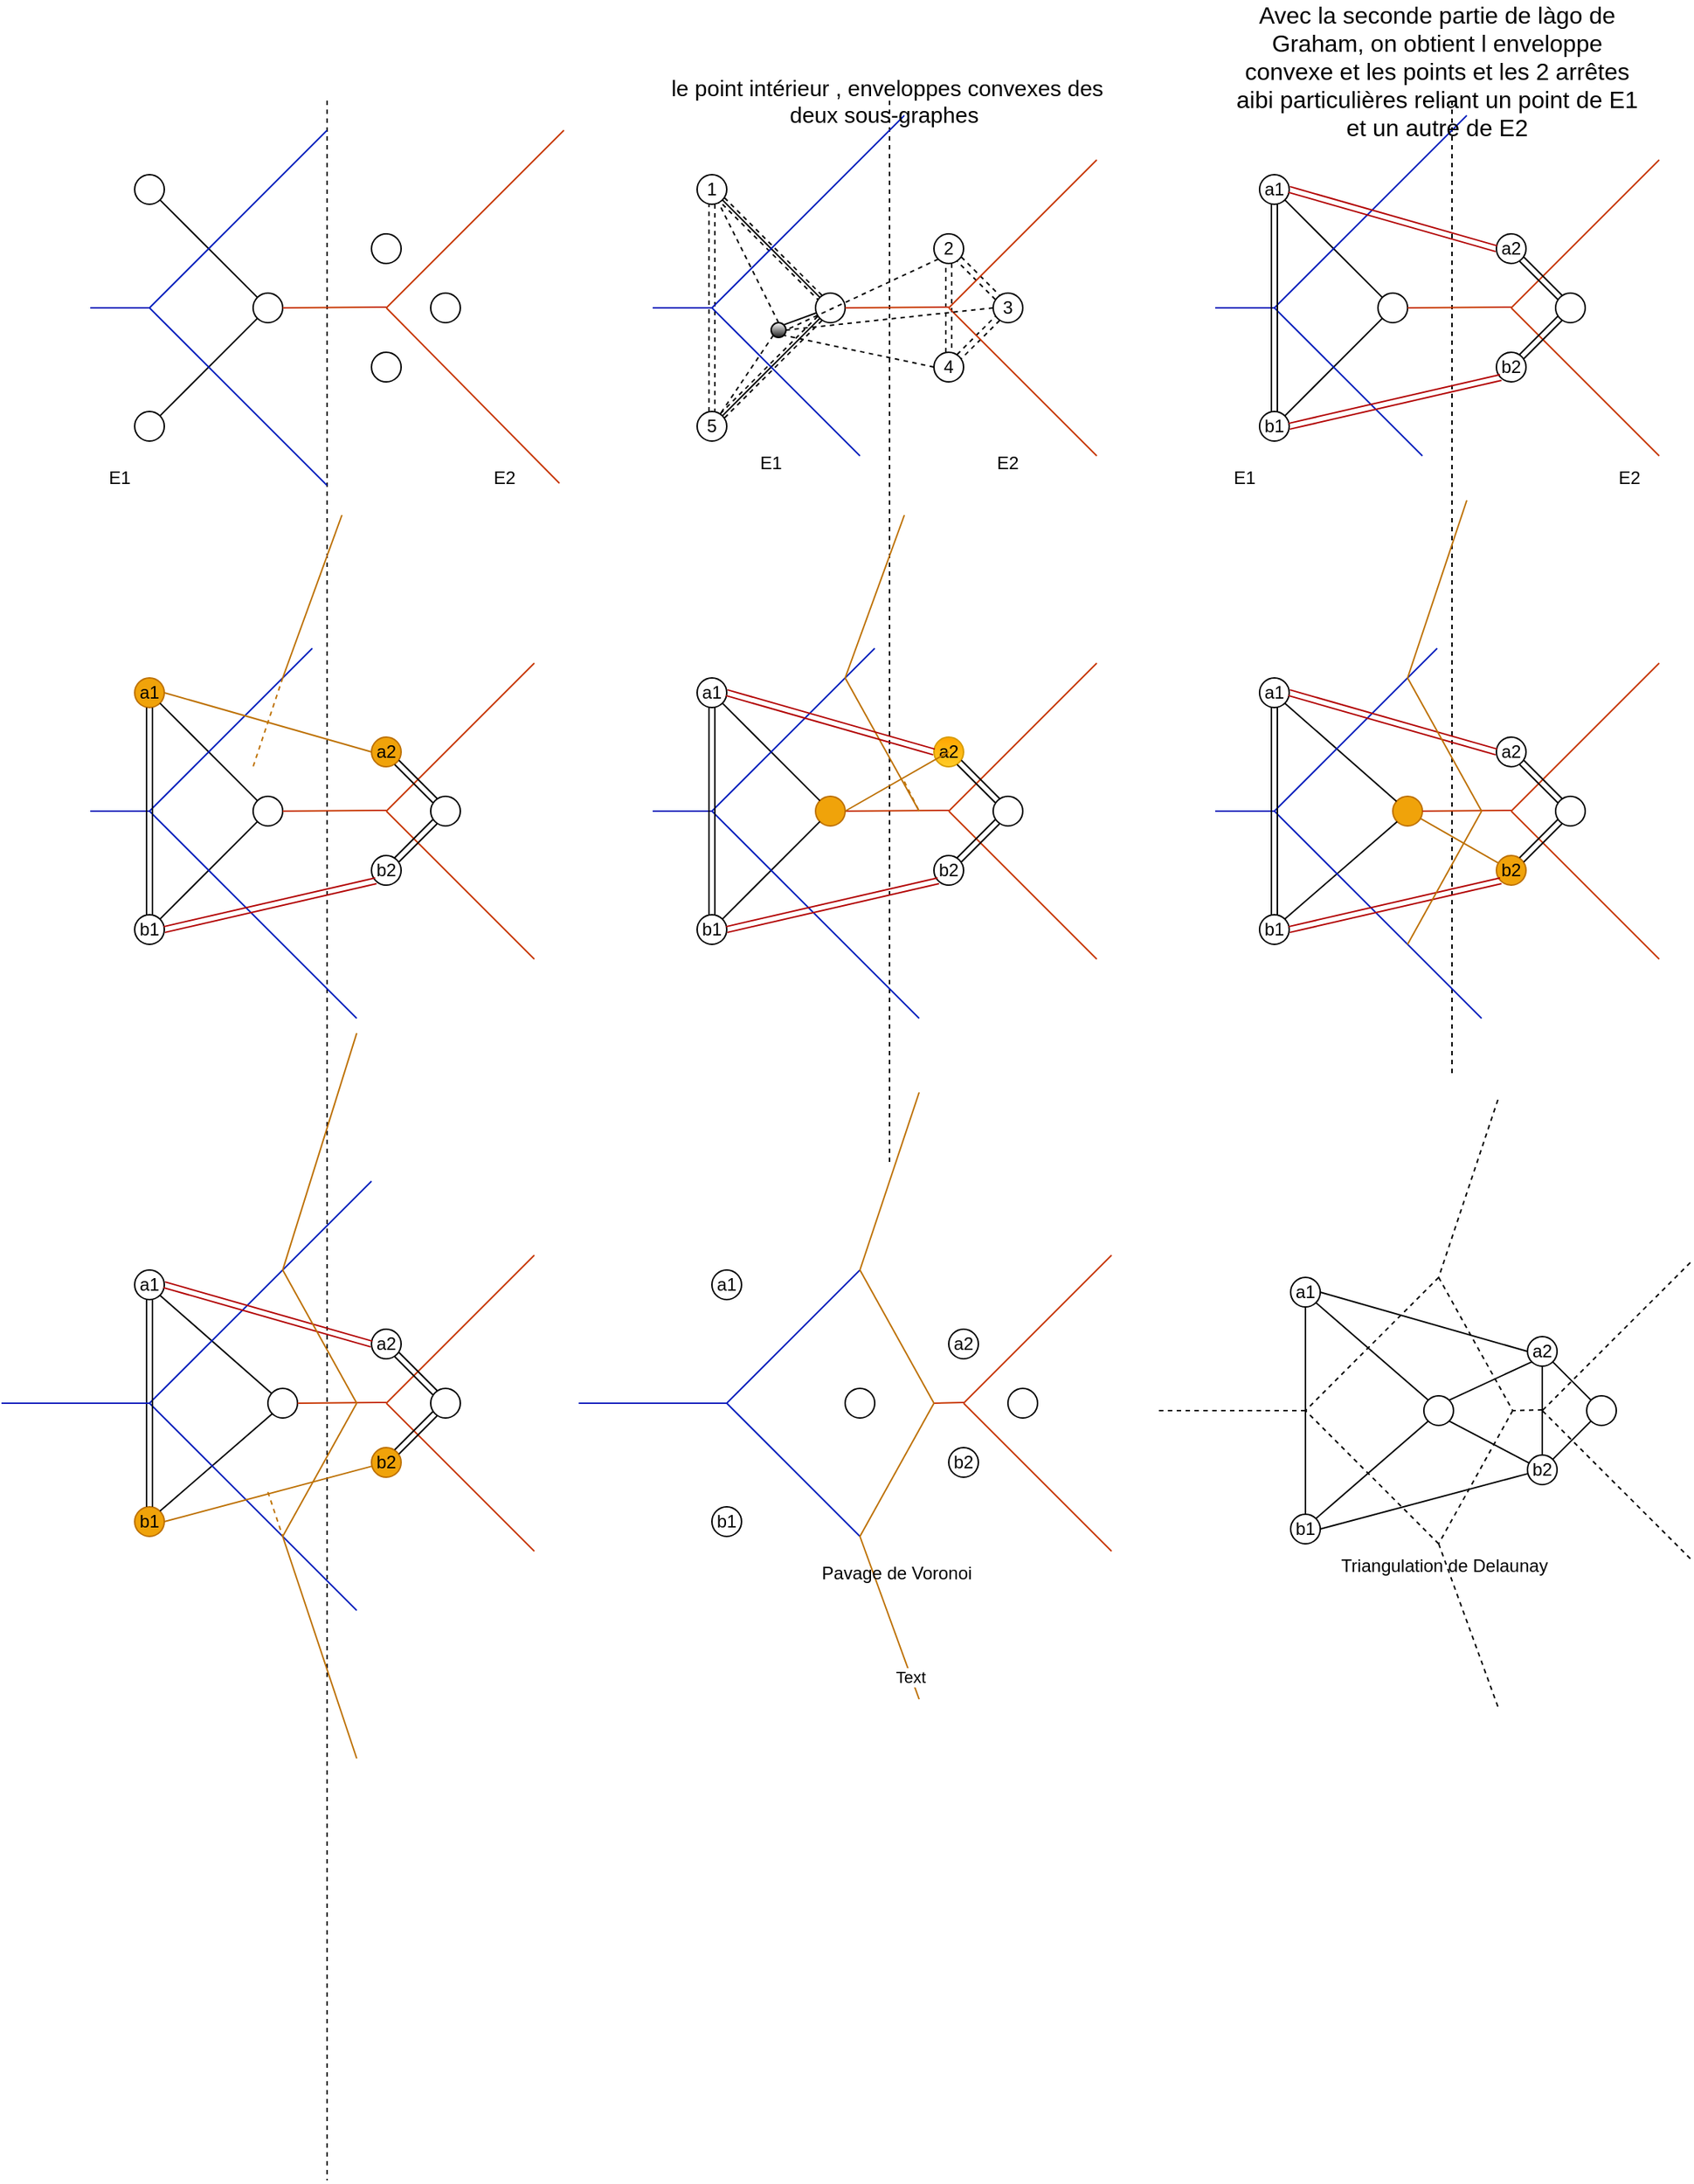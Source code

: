 <mxfile version="15.4.3" type="github" pages="3">
  <diagram id="S3lqlREAbOLpo7XcB7Us" name="probleme1">
    <mxGraphModel dx="1102" dy="622" grid="1" gridSize="10" guides="1" tooltips="1" connect="1" arrows="1" fold="1" page="1" pageScale="1" pageWidth="827" pageHeight="1169" math="0" shadow="0">
      <root>
        <mxCell id="0" />
        <mxCell id="1" parent="0" />
        <mxCell id="ym7vCl_EwsG2LlfCSvnX-1" value="" style="ellipse;whiteSpace=wrap;html=1;aspect=fixed;" parent="1" vertex="1">
          <mxGeometry x="190" y="170" width="20" height="20" as="geometry" />
        </mxCell>
        <mxCell id="ym7vCl_EwsG2LlfCSvnX-2" value="" style="ellipse;whiteSpace=wrap;html=1;aspect=fixed;gradientColor=#ffffff;gradientDirection=north;" parent="1" vertex="1">
          <mxGeometry x="190" y="330" width="20" height="20" as="geometry" />
        </mxCell>
        <mxCell id="ym7vCl_EwsG2LlfCSvnX-3" value="" style="ellipse;whiteSpace=wrap;html=1;aspect=fixed;gradientColor=#ffffff;gradientDirection=north;" parent="1" vertex="1">
          <mxGeometry x="270" y="250" width="20" height="20" as="geometry" />
        </mxCell>
        <mxCell id="ym7vCl_EwsG2LlfCSvnX-4" value="" style="ellipse;whiteSpace=wrap;html=1;aspect=fixed;gradientColor=#ffffff;gradientDirection=north;" parent="1" vertex="1">
          <mxGeometry x="350" y="210" width="20" height="20" as="geometry" />
        </mxCell>
        <mxCell id="ym7vCl_EwsG2LlfCSvnX-5" value="" style="ellipse;whiteSpace=wrap;html=1;aspect=fixed;gradientColor=#ffffff;gradientDirection=north;" parent="1" vertex="1">
          <mxGeometry x="350" y="290" width="20" height="20" as="geometry" />
        </mxCell>
        <mxCell id="ym7vCl_EwsG2LlfCSvnX-6" value="" style="ellipse;whiteSpace=wrap;html=1;aspect=fixed;gradientColor=#ffffff;gradientDirection=north;" parent="1" vertex="1">
          <mxGeometry x="390" y="250" width="20" height="20" as="geometry" />
        </mxCell>
        <mxCell id="ym7vCl_EwsG2LlfCSvnX-16" value="" style="endArrow=none;html=1;strokeWidth=1;fontSize=23;dashed=1;" parent="1" edge="1">
          <mxGeometry width="50" height="50" relative="1" as="geometry">
            <mxPoint x="320" y="120" as="sourcePoint" />
            <mxPoint x="320" y="1525" as="targetPoint" />
          </mxGeometry>
        </mxCell>
        <mxCell id="ym7vCl_EwsG2LlfCSvnX-17" value="" style="endArrow=none;html=1;strokeWidth=1;fontSize=23;fillColor=#0050ef;strokeColor=#001DBC;" parent="1" edge="1">
          <mxGeometry width="50" height="50" relative="1" as="geometry">
            <mxPoint x="200" y="260" as="sourcePoint" />
            <mxPoint x="160" y="260" as="targetPoint" />
          </mxGeometry>
        </mxCell>
        <mxCell id="ym7vCl_EwsG2LlfCSvnX-18" value="" style="endArrow=none;html=1;strokeWidth=1;fontSize=23;entryX=1;entryY=1;entryDx=0;entryDy=0;" parent="1" source="ym7vCl_EwsG2LlfCSvnX-3" target="ym7vCl_EwsG2LlfCSvnX-1" edge="1">
          <mxGeometry width="50" height="50" relative="1" as="geometry">
            <mxPoint x="300" y="160" as="sourcePoint" />
            <mxPoint x="210" y="250" as="targetPoint" />
          </mxGeometry>
        </mxCell>
        <mxCell id="ym7vCl_EwsG2LlfCSvnX-19" value="" style="endArrow=none;html=1;strokeWidth=1;fontSize=23;fillColor=#0050ef;strokeColor=#001DBC;" parent="1" edge="1">
          <mxGeometry width="50" height="50" relative="1" as="geometry">
            <mxPoint x="320" y="140" as="sourcePoint" />
            <mxPoint x="200" y="260" as="targetPoint" />
          </mxGeometry>
        </mxCell>
        <mxCell id="ym7vCl_EwsG2LlfCSvnX-20" value="" style="endArrow=none;html=1;strokeWidth=1;fontSize=23;exitX=0;exitY=1;exitDx=0;exitDy=0;entryX=1;entryY=0;entryDx=0;entryDy=0;" parent="1" source="ym7vCl_EwsG2LlfCSvnX-3" target="ym7vCl_EwsG2LlfCSvnX-2" edge="1">
          <mxGeometry width="50" height="50" relative="1" as="geometry">
            <mxPoint x="300" y="180" as="sourcePoint" />
            <mxPoint x="190" y="290" as="targetPoint" />
          </mxGeometry>
        </mxCell>
        <mxCell id="ym7vCl_EwsG2LlfCSvnX-21" value="" style="endArrow=none;html=1;strokeWidth=1;fontSize=23;fillColor=#0050ef;strokeColor=#001DBC;" parent="1" edge="1">
          <mxGeometry width="50" height="50" relative="1" as="geometry">
            <mxPoint x="320" y="380" as="sourcePoint" />
            <mxPoint x="200" y="260" as="targetPoint" />
          </mxGeometry>
        </mxCell>
        <mxCell id="ym7vCl_EwsG2LlfCSvnX-22" value="" style="endArrow=none;html=1;strokeWidth=1;fontSize=23;fillColor=#fa6800;strokeColor=#C73500;" parent="1" edge="1">
          <mxGeometry width="50" height="50" relative="1" as="geometry">
            <mxPoint x="480" y="140" as="sourcePoint" />
            <mxPoint x="360" y="260" as="targetPoint" />
          </mxGeometry>
        </mxCell>
        <mxCell id="ym7vCl_EwsG2LlfCSvnX-23" value="" style="endArrow=none;html=1;strokeWidth=1;fontSize=23;fillColor=#fa6800;strokeColor=#C73500;exitX=1.116;exitY=0.616;exitDx=0;exitDy=0;exitPerimeter=0;" parent="1" source="ym7vCl_EwsG2LlfCSvnX-26" edge="1">
          <mxGeometry width="50" height="50" relative="1" as="geometry">
            <mxPoint x="460" y="360" as="sourcePoint" />
            <mxPoint x="360" y="260" as="targetPoint" />
          </mxGeometry>
        </mxCell>
        <mxCell id="ym7vCl_EwsG2LlfCSvnX-24" value="" style="endArrow=none;html=1;strokeWidth=1;fontSize=23;fillColor=#fa6800;strokeColor=#C73500;entryX=1;entryY=0.5;entryDx=0;entryDy=0;" parent="1" target="ym7vCl_EwsG2LlfCSvnX-3" edge="1">
          <mxGeometry width="50" height="50" relative="1" as="geometry">
            <mxPoint x="360" y="259.5" as="sourcePoint" />
            <mxPoint x="330" y="260" as="targetPoint" />
          </mxGeometry>
        </mxCell>
        <mxCell id="ym7vCl_EwsG2LlfCSvnX-25" value="E1" style="text;html=1;strokeColor=none;fillColor=none;align=center;verticalAlign=middle;whiteSpace=wrap;rounded=0;" parent="1" vertex="1">
          <mxGeometry x="150" y="360" width="60" height="30" as="geometry" />
        </mxCell>
        <mxCell id="ym7vCl_EwsG2LlfCSvnX-26" value="E2" style="text;html=1;strokeColor=none;fillColor=none;align=center;verticalAlign=middle;whiteSpace=wrap;rounded=0;" parent="1" vertex="1">
          <mxGeometry x="410" y="360" width="60" height="30" as="geometry" />
        </mxCell>
        <mxCell id="ym7vCl_EwsG2LlfCSvnX-44" style="edgeStyle=none;shape=link;rounded=0;orthogonalLoop=1;jettySize=auto;html=1;dashed=1;" parent="1" source="ym7vCl_EwsG2LlfCSvnX-27" target="ym7vCl_EwsG2LlfCSvnX-28" edge="1">
          <mxGeometry relative="1" as="geometry" />
        </mxCell>
        <mxCell id="ym7vCl_EwsG2LlfCSvnX-45" style="edgeStyle=none;shape=link;rounded=0;orthogonalLoop=1;jettySize=auto;html=1;entryX=1;entryY=1;entryDx=0;entryDy=0;dashed=1;" parent="1" source="ym7vCl_EwsG2LlfCSvnX-27" target="ym7vCl_EwsG2LlfCSvnX-29" edge="1">
          <mxGeometry relative="1" as="geometry" />
        </mxCell>
        <mxCell id="ym7vCl_EwsG2LlfCSvnX-27" value="1" style="ellipse;whiteSpace=wrap;html=1;aspect=fixed;" parent="1" vertex="1">
          <mxGeometry x="570" y="170" width="20" height="20" as="geometry" />
        </mxCell>
        <mxCell id="ym7vCl_EwsG2LlfCSvnX-28" value="5" style="ellipse;whiteSpace=wrap;html=1;aspect=fixed;gradientColor=#ffffff;gradientDirection=north;" parent="1" vertex="1">
          <mxGeometry x="570" y="330" width="20" height="20" as="geometry" />
        </mxCell>
        <mxCell id="ym7vCl_EwsG2LlfCSvnX-46" style="edgeStyle=none;shape=link;rounded=0;orthogonalLoop=1;jettySize=auto;html=1;entryX=1;entryY=0;entryDx=0;entryDy=0;dashed=1;" parent="1" source="ym7vCl_EwsG2LlfCSvnX-29" target="ym7vCl_EwsG2LlfCSvnX-28" edge="1">
          <mxGeometry relative="1" as="geometry" />
        </mxCell>
        <mxCell id="ym7vCl_EwsG2LlfCSvnX-29" value="" style="ellipse;whiteSpace=wrap;html=1;aspect=fixed;gradientColor=#ffffff;gradientDirection=north;" parent="1" vertex="1">
          <mxGeometry x="650" y="250" width="20" height="20" as="geometry" />
        </mxCell>
        <mxCell id="ym7vCl_EwsG2LlfCSvnX-47" style="edgeStyle=none;shape=link;rounded=0;orthogonalLoop=1;jettySize=auto;html=1;entryX=0;entryY=0;entryDx=0;entryDy=0;dashed=1;" parent="1" source="ym7vCl_EwsG2LlfCSvnX-30" target="ym7vCl_EwsG2LlfCSvnX-32" edge="1">
          <mxGeometry relative="1" as="geometry" />
        </mxCell>
        <mxCell id="ym7vCl_EwsG2LlfCSvnX-30" value="2" style="ellipse;whiteSpace=wrap;html=1;aspect=fixed;gradientColor=#ffffff;gradientDirection=north;" parent="1" vertex="1">
          <mxGeometry x="730" y="210" width="20" height="20" as="geometry" />
        </mxCell>
        <mxCell id="ym7vCl_EwsG2LlfCSvnX-48" style="edgeStyle=none;shape=link;rounded=0;orthogonalLoop=1;jettySize=auto;html=1;entryX=0;entryY=1;entryDx=0;entryDy=0;dashed=1;" parent="1" source="ym7vCl_EwsG2LlfCSvnX-31" target="ym7vCl_EwsG2LlfCSvnX-32" edge="1">
          <mxGeometry relative="1" as="geometry" />
        </mxCell>
        <mxCell id="ym7vCl_EwsG2LlfCSvnX-49" style="edgeStyle=none;shape=link;rounded=0;orthogonalLoop=1;jettySize=auto;html=1;entryX=0.5;entryY=1;entryDx=0;entryDy=0;dashed=1;" parent="1" source="ym7vCl_EwsG2LlfCSvnX-31" target="ym7vCl_EwsG2LlfCSvnX-30" edge="1">
          <mxGeometry relative="1" as="geometry" />
        </mxCell>
        <mxCell id="ym7vCl_EwsG2LlfCSvnX-31" value="4" style="ellipse;whiteSpace=wrap;html=1;aspect=fixed;gradientColor=#ffffff;gradientDirection=north;" parent="1" vertex="1">
          <mxGeometry x="730" y="290" width="20" height="20" as="geometry" />
        </mxCell>
        <mxCell id="ym7vCl_EwsG2LlfCSvnX-32" value="3" style="ellipse;whiteSpace=wrap;html=1;aspect=fixed;gradientColor=#ffffff;gradientDirection=north;" parent="1" vertex="1">
          <mxGeometry x="770" y="250" width="20" height="20" as="geometry" />
        </mxCell>
        <mxCell id="ym7vCl_EwsG2LlfCSvnX-33" value="" style="endArrow=none;html=1;strokeWidth=1;fontSize=23;dashed=1;" parent="1" edge="1">
          <mxGeometry width="50" height="50" relative="1" as="geometry">
            <mxPoint x="700" y="120" as="sourcePoint" />
            <mxPoint x="700" y="840" as="targetPoint" />
          </mxGeometry>
        </mxCell>
        <mxCell id="ym7vCl_EwsG2LlfCSvnX-34" value="" style="endArrow=none;html=1;strokeWidth=1;fontSize=23;fillColor=#0050ef;strokeColor=#001DBC;" parent="1" edge="1">
          <mxGeometry width="50" height="50" relative="1" as="geometry">
            <mxPoint x="580" y="260" as="sourcePoint" />
            <mxPoint x="540" y="260" as="targetPoint" />
          </mxGeometry>
        </mxCell>
        <mxCell id="ym7vCl_EwsG2LlfCSvnX-35" value="" style="endArrow=none;html=1;strokeWidth=1;fontSize=23;entryX=1;entryY=1;entryDx=0;entryDy=0;" parent="1" source="ym7vCl_EwsG2LlfCSvnX-29" target="ym7vCl_EwsG2LlfCSvnX-27" edge="1">
          <mxGeometry width="50" height="50" relative="1" as="geometry">
            <mxPoint x="680" y="160" as="sourcePoint" />
            <mxPoint x="590" y="250" as="targetPoint" />
          </mxGeometry>
        </mxCell>
        <mxCell id="ym7vCl_EwsG2LlfCSvnX-36" value="" style="endArrow=none;html=1;strokeWidth=1;fontSize=23;fillColor=#0050ef;strokeColor=#001DBC;" parent="1" edge="1">
          <mxGeometry width="50" height="50" relative="1" as="geometry">
            <mxPoint x="710" y="130" as="sourcePoint" />
            <mxPoint x="580" y="260" as="targetPoint" />
          </mxGeometry>
        </mxCell>
        <mxCell id="ym7vCl_EwsG2LlfCSvnX-37" value="" style="endArrow=none;html=1;strokeWidth=1;fontSize=23;exitX=0;exitY=1;exitDx=0;exitDy=0;entryX=1;entryY=0;entryDx=0;entryDy=0;" parent="1" source="ym7vCl_EwsG2LlfCSvnX-29" target="ym7vCl_EwsG2LlfCSvnX-28" edge="1">
          <mxGeometry width="50" height="50" relative="1" as="geometry">
            <mxPoint x="680" y="180" as="sourcePoint" />
            <mxPoint x="570" y="290" as="targetPoint" />
          </mxGeometry>
        </mxCell>
        <mxCell id="ym7vCl_EwsG2LlfCSvnX-38" value="" style="endArrow=none;html=1;strokeWidth=1;fontSize=23;fillColor=#0050ef;strokeColor=#001DBC;" parent="1" edge="1">
          <mxGeometry width="50" height="50" relative="1" as="geometry">
            <mxPoint x="680" y="360" as="sourcePoint" />
            <mxPoint x="580" y="260" as="targetPoint" />
          </mxGeometry>
        </mxCell>
        <mxCell id="ym7vCl_EwsG2LlfCSvnX-39" value="" style="endArrow=none;html=1;strokeWidth=1;fontSize=23;fillColor=#fa6800;strokeColor=#C73500;" parent="1" edge="1">
          <mxGeometry width="50" height="50" relative="1" as="geometry">
            <mxPoint x="840" y="160" as="sourcePoint" />
            <mxPoint x="740" y="260" as="targetPoint" />
          </mxGeometry>
        </mxCell>
        <mxCell id="ym7vCl_EwsG2LlfCSvnX-40" value="" style="endArrow=none;html=1;strokeWidth=1;fontSize=23;fillColor=#fa6800;strokeColor=#C73500;" parent="1" edge="1">
          <mxGeometry width="50" height="50" relative="1" as="geometry">
            <mxPoint x="840" y="360" as="sourcePoint" />
            <mxPoint x="740" y="260" as="targetPoint" />
          </mxGeometry>
        </mxCell>
        <mxCell id="ym7vCl_EwsG2LlfCSvnX-41" value="" style="endArrow=none;html=1;strokeWidth=1;fontSize=23;fillColor=#fa6800;strokeColor=#C73500;entryX=1;entryY=0.5;entryDx=0;entryDy=0;" parent="1" target="ym7vCl_EwsG2LlfCSvnX-29" edge="1">
          <mxGeometry width="50" height="50" relative="1" as="geometry">
            <mxPoint x="740" y="259.5" as="sourcePoint" />
            <mxPoint x="710" y="260" as="targetPoint" />
          </mxGeometry>
        </mxCell>
        <mxCell id="ym7vCl_EwsG2LlfCSvnX-42" value="E1" style="text;html=1;strokeColor=none;fillColor=none;align=center;verticalAlign=middle;whiteSpace=wrap;rounded=0;" parent="1" vertex="1">
          <mxGeometry x="590" y="350" width="60" height="30" as="geometry" />
        </mxCell>
        <mxCell id="ym7vCl_EwsG2LlfCSvnX-43" value="E2" style="text;html=1;strokeColor=none;fillColor=none;align=center;verticalAlign=middle;whiteSpace=wrap;rounded=0;" parent="1" vertex="1">
          <mxGeometry x="750" y="350" width="60" height="30" as="geometry" />
        </mxCell>
        <mxCell id="ym7vCl_EwsG2LlfCSvnX-50" value="&lt;font style=&quot;font-size: 15px&quot;&gt;le point intérieur , enveloppes convexes des deux sous-graphes&amp;nbsp;&lt;/font&gt;" style="text;html=1;strokeColor=none;fillColor=none;align=center;verticalAlign=middle;whiteSpace=wrap;rounded=0;" parent="1" vertex="1">
          <mxGeometry x="550" y="100" width="297" height="40" as="geometry" />
        </mxCell>
        <mxCell id="ym7vCl_EwsG2LlfCSvnX-71" value="a1" style="ellipse;whiteSpace=wrap;html=1;aspect=fixed;" parent="1" vertex="1">
          <mxGeometry x="950" y="170" width="20" height="20" as="geometry" />
        </mxCell>
        <mxCell id="ym7vCl_EwsG2LlfCSvnX-72" value="b1" style="ellipse;whiteSpace=wrap;html=1;aspect=fixed;gradientColor=#ffffff;gradientDirection=north;" parent="1" vertex="1">
          <mxGeometry x="950" y="330" width="20" height="20" as="geometry" />
        </mxCell>
        <mxCell id="ym7vCl_EwsG2LlfCSvnX-73" value="" style="ellipse;whiteSpace=wrap;html=1;aspect=fixed;gradientColor=#ffffff;gradientDirection=north;" parent="1" vertex="1">
          <mxGeometry x="1030" y="250" width="20" height="20" as="geometry" />
        </mxCell>
        <mxCell id="ym7vCl_EwsG2LlfCSvnX-74" value="a2" style="ellipse;whiteSpace=wrap;html=1;aspect=fixed;gradientColor=#ffffff;gradientDirection=north;" parent="1" vertex="1">
          <mxGeometry x="1110" y="210" width="20" height="20" as="geometry" />
        </mxCell>
        <mxCell id="ym7vCl_EwsG2LlfCSvnX-75" value="b2" style="ellipse;whiteSpace=wrap;html=1;aspect=fixed;gradientColor=#ffffff;gradientDirection=north;" parent="1" vertex="1">
          <mxGeometry x="1110" y="290" width="20" height="20" as="geometry" />
        </mxCell>
        <mxCell id="ym7vCl_EwsG2LlfCSvnX-76" value="" style="ellipse;whiteSpace=wrap;html=1;aspect=fixed;gradientColor=#ffffff;gradientDirection=north;" parent="1" vertex="1">
          <mxGeometry x="1150" y="250" width="20" height="20" as="geometry" />
        </mxCell>
        <mxCell id="ym7vCl_EwsG2LlfCSvnX-77" value="" style="endArrow=none;html=1;strokeWidth=1;fontSize=23;dashed=1;" parent="1" edge="1">
          <mxGeometry width="50" height="50" relative="1" as="geometry">
            <mxPoint x="1080" y="120" as="sourcePoint" />
            <mxPoint x="1080" y="780" as="targetPoint" />
          </mxGeometry>
        </mxCell>
        <mxCell id="ym7vCl_EwsG2LlfCSvnX-78" value="" style="endArrow=none;html=1;strokeWidth=1;fontSize=23;fillColor=#0050ef;strokeColor=#001DBC;" parent="1" edge="1">
          <mxGeometry width="50" height="50" relative="1" as="geometry">
            <mxPoint x="960" y="260" as="sourcePoint" />
            <mxPoint x="920" y="260" as="targetPoint" />
          </mxGeometry>
        </mxCell>
        <mxCell id="ym7vCl_EwsG2LlfCSvnX-79" value="" style="endArrow=none;html=1;strokeWidth=1;fontSize=23;entryX=1;entryY=1;entryDx=0;entryDy=0;" parent="1" source="ym7vCl_EwsG2LlfCSvnX-73" target="ym7vCl_EwsG2LlfCSvnX-71" edge="1">
          <mxGeometry width="50" height="50" relative="1" as="geometry">
            <mxPoint x="1060" y="160" as="sourcePoint" />
            <mxPoint x="970" y="250" as="targetPoint" />
          </mxGeometry>
        </mxCell>
        <mxCell id="ym7vCl_EwsG2LlfCSvnX-80" value="" style="endArrow=none;html=1;strokeWidth=1;fontSize=23;fillColor=#0050ef;strokeColor=#001DBC;" parent="1" edge="1">
          <mxGeometry width="50" height="50" relative="1" as="geometry">
            <mxPoint x="1090" y="130" as="sourcePoint" />
            <mxPoint x="960" y="260" as="targetPoint" />
          </mxGeometry>
        </mxCell>
        <mxCell id="ym7vCl_EwsG2LlfCSvnX-81" value="" style="endArrow=none;html=1;strokeWidth=1;fontSize=23;exitX=0;exitY=1;exitDx=0;exitDy=0;entryX=1;entryY=0;entryDx=0;entryDy=0;" parent="1" source="ym7vCl_EwsG2LlfCSvnX-73" target="ym7vCl_EwsG2LlfCSvnX-72" edge="1">
          <mxGeometry width="50" height="50" relative="1" as="geometry">
            <mxPoint x="1060" y="180" as="sourcePoint" />
            <mxPoint x="950" y="290" as="targetPoint" />
          </mxGeometry>
        </mxCell>
        <mxCell id="ym7vCl_EwsG2LlfCSvnX-82" value="" style="endArrow=none;html=1;strokeWidth=1;fontSize=23;fillColor=#0050ef;strokeColor=#001DBC;" parent="1" edge="1">
          <mxGeometry width="50" height="50" relative="1" as="geometry">
            <mxPoint x="1060" y="360" as="sourcePoint" />
            <mxPoint x="960" y="260" as="targetPoint" />
          </mxGeometry>
        </mxCell>
        <mxCell id="ym7vCl_EwsG2LlfCSvnX-83" value="" style="endArrow=none;html=1;strokeWidth=1;fontSize=23;fillColor=#fa6800;strokeColor=#C73500;" parent="1" edge="1">
          <mxGeometry width="50" height="50" relative="1" as="geometry">
            <mxPoint x="1220" y="160" as="sourcePoint" />
            <mxPoint x="1120" y="260" as="targetPoint" />
          </mxGeometry>
        </mxCell>
        <mxCell id="ym7vCl_EwsG2LlfCSvnX-84" value="" style="endArrow=none;html=1;strokeWidth=1;fontSize=23;fillColor=#fa6800;strokeColor=#C73500;" parent="1" edge="1">
          <mxGeometry width="50" height="50" relative="1" as="geometry">
            <mxPoint x="1220" y="360" as="sourcePoint" />
            <mxPoint x="1120" y="260" as="targetPoint" />
          </mxGeometry>
        </mxCell>
        <mxCell id="ym7vCl_EwsG2LlfCSvnX-85" value="" style="endArrow=none;html=1;strokeWidth=1;fontSize=23;fillColor=#fa6800;strokeColor=#C73500;entryX=1;entryY=0.5;entryDx=0;entryDy=0;" parent="1" target="ym7vCl_EwsG2LlfCSvnX-73" edge="1">
          <mxGeometry width="50" height="50" relative="1" as="geometry">
            <mxPoint x="1120" y="259.5" as="sourcePoint" />
            <mxPoint x="1090" y="260" as="targetPoint" />
          </mxGeometry>
        </mxCell>
        <mxCell id="ym7vCl_EwsG2LlfCSvnX-86" value="E1" style="text;html=1;strokeColor=none;fillColor=none;align=center;verticalAlign=middle;whiteSpace=wrap;rounded=0;" parent="1" vertex="1">
          <mxGeometry x="910" y="360" width="60" height="30" as="geometry" />
        </mxCell>
        <mxCell id="ym7vCl_EwsG2LlfCSvnX-87" value="E2" style="text;html=1;strokeColor=none;fillColor=none;align=center;verticalAlign=middle;whiteSpace=wrap;rounded=0;" parent="1" vertex="1">
          <mxGeometry x="1170" y="360" width="60" height="30" as="geometry" />
        </mxCell>
        <mxCell id="ym7vCl_EwsG2LlfCSvnX-88" value="" style="endArrow=none;html=1;strokeWidth=1;fontSize=23;fillColor=#0050ef;strokeColor=#000000;entryX=0.5;entryY=0;entryDx=0;entryDy=0;exitX=0.5;exitY=1;exitDx=0;exitDy=0;shape=link;" parent="1" source="ym7vCl_EwsG2LlfCSvnX-71" target="ym7vCl_EwsG2LlfCSvnX-72" edge="1">
          <mxGeometry width="50" height="50" relative="1" as="geometry">
            <mxPoint x="970" y="270" as="sourcePoint" />
            <mxPoint x="930" y="270" as="targetPoint" />
          </mxGeometry>
        </mxCell>
        <mxCell id="ym7vCl_EwsG2LlfCSvnX-89" value="" style="endArrow=none;html=1;strokeWidth=1;fontSize=23;fillColor=#e51400;strokeColor=#B20000;entryX=1;entryY=0.5;entryDx=0;entryDy=0;exitX=0;exitY=0.5;exitDx=0;exitDy=0;shape=link;" parent="1" source="ym7vCl_EwsG2LlfCSvnX-74" target="ym7vCl_EwsG2LlfCSvnX-71" edge="1">
          <mxGeometry width="50" height="50" relative="1" as="geometry">
            <mxPoint x="1080" y="210" as="sourcePoint" />
            <mxPoint x="1020" y="150" as="targetPoint" />
          </mxGeometry>
        </mxCell>
        <mxCell id="ym7vCl_EwsG2LlfCSvnX-90" value="" style="endArrow=none;html=1;strokeWidth=1;fontSize=23;fillColor=#e51400;strokeColor=#B20000;entryX=0;entryY=1;entryDx=0;entryDy=0;exitX=1;exitY=0.5;exitDx=0;exitDy=0;shape=link;" parent="1" source="ym7vCl_EwsG2LlfCSvnX-72" target="ym7vCl_EwsG2LlfCSvnX-75" edge="1">
          <mxGeometry width="50" height="50" relative="1" as="geometry">
            <mxPoint x="990" y="290" as="sourcePoint" />
            <mxPoint x="950" y="290" as="targetPoint" />
          </mxGeometry>
        </mxCell>
        <mxCell id="ym7vCl_EwsG2LlfCSvnX-91" value="" style="endArrow=none;html=1;strokeWidth=1;fontSize=23;fillColor=#0050ef;strokeColor=#000000;exitX=0;exitY=1;exitDx=0;exitDy=0;entryX=1;entryY=0;entryDx=0;entryDy=0;shape=link;" parent="1" source="ym7vCl_EwsG2LlfCSvnX-76" target="ym7vCl_EwsG2LlfCSvnX-75" edge="1">
          <mxGeometry width="50" height="50" relative="1" as="geometry">
            <mxPoint x="1000" y="300" as="sourcePoint" />
            <mxPoint x="960" y="300" as="targetPoint" />
          </mxGeometry>
        </mxCell>
        <mxCell id="ym7vCl_EwsG2LlfCSvnX-92" value="" style="endArrow=none;html=1;strokeWidth=1;fontSize=23;fillColor=#0050ef;strokeColor=#000000;exitX=0;exitY=0;exitDx=0;exitDy=0;entryX=1;entryY=1;entryDx=0;entryDy=0;shape=link;" parent="1" source="ym7vCl_EwsG2LlfCSvnX-76" target="ym7vCl_EwsG2LlfCSvnX-74" edge="1">
          <mxGeometry width="50" height="50" relative="1" as="geometry">
            <mxPoint x="1010" y="310" as="sourcePoint" />
            <mxPoint x="970" y="310" as="targetPoint" />
          </mxGeometry>
        </mxCell>
        <mxCell id="ym7vCl_EwsG2LlfCSvnX-93" value="" style="ellipse;whiteSpace=wrap;html=1;aspect=fixed;strokeWidth=1;gradientColor=#ffffff;gradientDirection=north;fillColor=#1A1A1A;" parent="1" vertex="1">
          <mxGeometry x="620" y="270" width="10" height="10" as="geometry" />
        </mxCell>
        <mxCell id="ym7vCl_EwsG2LlfCSvnX-94" value="" style="endArrow=none;html=1;strokeWidth=1;fontSize=23;exitX=0.5;exitY=0;exitDx=0;exitDy=0;dashed=1;" parent="1" source="ym7vCl_EwsG2LlfCSvnX-93" target="ym7vCl_EwsG2LlfCSvnX-27" edge="1">
          <mxGeometry width="50" height="50" relative="1" as="geometry">
            <mxPoint x="625" y="260" as="sourcePoint" />
            <mxPoint x="217.071" y="197.071" as="targetPoint" />
          </mxGeometry>
        </mxCell>
        <mxCell id="ym7vCl_EwsG2LlfCSvnX-95" value="" style="endArrow=none;html=1;strokeWidth=1;fontSize=23;exitX=0;exitY=1;exitDx=0;exitDy=0;dashed=1;" parent="1" source="ym7vCl_EwsG2LlfCSvnX-93" target="ym7vCl_EwsG2LlfCSvnX-28" edge="1">
          <mxGeometry width="50" height="50" relative="1" as="geometry">
            <mxPoint x="600" y="290" as="sourcePoint" />
            <mxPoint x="594.472" y="198.944" as="targetPoint" />
          </mxGeometry>
        </mxCell>
        <mxCell id="ym7vCl_EwsG2LlfCSvnX-96" value="" style="endArrow=none;html=1;strokeWidth=1;fontSize=23;entryX=1;entryY=0;entryDx=0;entryDy=0;" parent="1" source="ym7vCl_EwsG2LlfCSvnX-29" target="ym7vCl_EwsG2LlfCSvnX-93" edge="1">
          <mxGeometry width="50" height="50" relative="1" as="geometry">
            <mxPoint x="645" y="290" as="sourcePoint" />
            <mxPoint x="604.472" y="208.944" as="targetPoint" />
          </mxGeometry>
        </mxCell>
        <mxCell id="ym7vCl_EwsG2LlfCSvnX-97" value="" style="endArrow=none;html=1;strokeWidth=1;fontSize=23;exitX=0;exitY=1;exitDx=0;exitDy=0;entryX=1;entryY=0.5;entryDx=0;entryDy=0;dashed=1;" parent="1" source="ym7vCl_EwsG2LlfCSvnX-30" target="ym7vCl_EwsG2LlfCSvnX-93" edge="1">
          <mxGeometry width="50" height="50" relative="1" as="geometry">
            <mxPoint x="655" y="300" as="sourcePoint" />
            <mxPoint x="614.472" y="218.944" as="targetPoint" />
          </mxGeometry>
        </mxCell>
        <mxCell id="ym7vCl_EwsG2LlfCSvnX-98" value="" style="endArrow=none;html=1;strokeWidth=1;fontSize=23;exitX=0;exitY=0.5;exitDx=0;exitDy=0;entryX=1;entryY=0.5;entryDx=0;entryDy=0;dashed=1;" parent="1" source="ym7vCl_EwsG2LlfCSvnX-32" target="ym7vCl_EwsG2LlfCSvnX-93" edge="1">
          <mxGeometry width="50" height="50" relative="1" as="geometry">
            <mxPoint x="665" y="310" as="sourcePoint" />
            <mxPoint x="660" y="290" as="targetPoint" />
          </mxGeometry>
        </mxCell>
        <mxCell id="ym7vCl_EwsG2LlfCSvnX-99" value="" style="endArrow=none;html=1;strokeWidth=1;fontSize=23;exitX=0;exitY=0.5;exitDx=0;exitDy=0;entryX=1;entryY=1;entryDx=0;entryDy=0;dashed=1;" parent="1" source="ym7vCl_EwsG2LlfCSvnX-31" target="ym7vCl_EwsG2LlfCSvnX-93" edge="1">
          <mxGeometry width="50" height="50" relative="1" as="geometry">
            <mxPoint x="675" y="320" as="sourcePoint" />
            <mxPoint x="634.472" y="238.944" as="targetPoint" />
          </mxGeometry>
        </mxCell>
        <mxCell id="ym7vCl_EwsG2LlfCSvnX-101" value="&lt;font style=&quot;font-size: 16px&quot;&gt;Avec la seconde partie de làgo de Graham, on obtient l enveloppe convexe et les points et les 2 arrêtes aibi particulières reliant un point de E1 et un autre de E2&lt;/font&gt;" style="text;html=1;strokeColor=none;fillColor=none;align=center;verticalAlign=middle;whiteSpace=wrap;rounded=0;strokeWidth=2;fontSize=13;" parent="1" vertex="1">
          <mxGeometry x="930" y="60" width="280" height="80" as="geometry" />
        </mxCell>
        <mxCell id="ym7vCl_EwsG2LlfCSvnX-102" value="a1" style="ellipse;whiteSpace=wrap;html=1;aspect=fixed;fillColor=#f0a30a;strokeColor=#BD7000;fontColor=#000000;" parent="1" vertex="1">
          <mxGeometry x="190" y="510" width="20" height="20" as="geometry" />
        </mxCell>
        <mxCell id="ym7vCl_EwsG2LlfCSvnX-103" value="b1" style="ellipse;whiteSpace=wrap;html=1;aspect=fixed;gradientColor=#ffffff;gradientDirection=north;" parent="1" vertex="1">
          <mxGeometry x="190" y="670" width="20" height="20" as="geometry" />
        </mxCell>
        <mxCell id="ym7vCl_EwsG2LlfCSvnX-104" value="" style="ellipse;whiteSpace=wrap;html=1;aspect=fixed;gradientColor=#ffffff;gradientDirection=north;" parent="1" vertex="1">
          <mxGeometry x="270" y="590" width="20" height="20" as="geometry" />
        </mxCell>
        <mxCell id="ym7vCl_EwsG2LlfCSvnX-105" value="a2" style="ellipse;whiteSpace=wrap;html=1;aspect=fixed;gradientDirection=north;fillColor=#f0a30a;strokeColor=#BD7000;fontColor=#000000;" parent="1" vertex="1">
          <mxGeometry x="350" y="550" width="20" height="20" as="geometry" />
        </mxCell>
        <mxCell id="ym7vCl_EwsG2LlfCSvnX-106" value="b2" style="ellipse;whiteSpace=wrap;html=1;aspect=fixed;gradientColor=#ffffff;gradientDirection=north;" parent="1" vertex="1">
          <mxGeometry x="350" y="630" width="20" height="20" as="geometry" />
        </mxCell>
        <mxCell id="ym7vCl_EwsG2LlfCSvnX-107" value="" style="ellipse;whiteSpace=wrap;html=1;aspect=fixed;gradientColor=#ffffff;gradientDirection=north;" parent="1" vertex="1">
          <mxGeometry x="390" y="590" width="20" height="20" as="geometry" />
        </mxCell>
        <mxCell id="ym7vCl_EwsG2LlfCSvnX-108" value="" style="endArrow=none;html=1;strokeWidth=1;fontSize=23;fillColor=#0050ef;strokeColor=#001DBC;" parent="1" edge="1">
          <mxGeometry width="50" height="50" relative="1" as="geometry">
            <mxPoint x="200" y="600" as="sourcePoint" />
            <mxPoint x="160" y="600" as="targetPoint" />
          </mxGeometry>
        </mxCell>
        <mxCell id="ym7vCl_EwsG2LlfCSvnX-109" value="" style="endArrow=none;html=1;strokeWidth=1;fontSize=23;entryX=1;entryY=1;entryDx=0;entryDy=0;" parent="1" source="ym7vCl_EwsG2LlfCSvnX-104" target="ym7vCl_EwsG2LlfCSvnX-102" edge="1">
          <mxGeometry width="50" height="50" relative="1" as="geometry">
            <mxPoint x="300" y="500" as="sourcePoint" />
            <mxPoint x="210" y="590" as="targetPoint" />
          </mxGeometry>
        </mxCell>
        <mxCell id="ym7vCl_EwsG2LlfCSvnX-110" value="" style="endArrow=none;html=1;strokeWidth=1;fontSize=23;fillColor=#0050ef;strokeColor=#001DBC;" parent="1" edge="1">
          <mxGeometry width="50" height="50" relative="1" as="geometry">
            <mxPoint x="310" y="490" as="sourcePoint" />
            <mxPoint x="200" y="600" as="targetPoint" />
          </mxGeometry>
        </mxCell>
        <mxCell id="ym7vCl_EwsG2LlfCSvnX-111" value="" style="endArrow=none;html=1;strokeWidth=1;fontSize=23;exitX=0;exitY=1;exitDx=0;exitDy=0;entryX=1;entryY=0;entryDx=0;entryDy=0;" parent="1" source="ym7vCl_EwsG2LlfCSvnX-104" target="ym7vCl_EwsG2LlfCSvnX-103" edge="1">
          <mxGeometry width="50" height="50" relative="1" as="geometry">
            <mxPoint x="300" y="520" as="sourcePoint" />
            <mxPoint x="190" y="630" as="targetPoint" />
          </mxGeometry>
        </mxCell>
        <mxCell id="ym7vCl_EwsG2LlfCSvnX-112" value="" style="endArrow=none;html=1;strokeWidth=1;fontSize=23;fillColor=#0050ef;strokeColor=#001DBC;" parent="1" edge="1">
          <mxGeometry width="50" height="50" relative="1" as="geometry">
            <mxPoint x="340" y="740" as="sourcePoint" />
            <mxPoint x="200" y="600" as="targetPoint" />
          </mxGeometry>
        </mxCell>
        <mxCell id="ym7vCl_EwsG2LlfCSvnX-113" value="" style="endArrow=none;html=1;strokeWidth=1;fontSize=23;fillColor=#fa6800;strokeColor=#C73500;" parent="1" edge="1">
          <mxGeometry width="50" height="50" relative="1" as="geometry">
            <mxPoint x="460" y="500" as="sourcePoint" />
            <mxPoint x="360" y="600" as="targetPoint" />
          </mxGeometry>
        </mxCell>
        <mxCell id="ym7vCl_EwsG2LlfCSvnX-114" value="" style="endArrow=none;html=1;strokeWidth=1;fontSize=23;fillColor=#fa6800;strokeColor=#C73500;" parent="1" edge="1">
          <mxGeometry width="50" height="50" relative="1" as="geometry">
            <mxPoint x="460" y="700" as="sourcePoint" />
            <mxPoint x="360" y="600" as="targetPoint" />
          </mxGeometry>
        </mxCell>
        <mxCell id="ym7vCl_EwsG2LlfCSvnX-115" value="" style="endArrow=none;html=1;strokeWidth=1;fontSize=23;fillColor=#fa6800;strokeColor=#C73500;entryX=1;entryY=0.5;entryDx=0;entryDy=0;" parent="1" target="ym7vCl_EwsG2LlfCSvnX-104" edge="1">
          <mxGeometry width="50" height="50" relative="1" as="geometry">
            <mxPoint x="360" y="599.5" as="sourcePoint" />
            <mxPoint x="330" y="600" as="targetPoint" />
          </mxGeometry>
        </mxCell>
        <mxCell id="ym7vCl_EwsG2LlfCSvnX-116" value="" style="endArrow=none;html=1;strokeWidth=1;fontSize=23;fillColor=#0050ef;strokeColor=#000000;entryX=0.5;entryY=0;entryDx=0;entryDy=0;exitX=0.5;exitY=1;exitDx=0;exitDy=0;shape=link;" parent="1" source="ym7vCl_EwsG2LlfCSvnX-102" target="ym7vCl_EwsG2LlfCSvnX-103" edge="1">
          <mxGeometry width="50" height="50" relative="1" as="geometry">
            <mxPoint x="210" y="610" as="sourcePoint" />
            <mxPoint x="170" y="610" as="targetPoint" />
          </mxGeometry>
        </mxCell>
        <mxCell id="ym7vCl_EwsG2LlfCSvnX-118" value="" style="endArrow=none;html=1;strokeWidth=1;fontSize=23;fillColor=#e51400;strokeColor=#B20000;entryX=0;entryY=1;entryDx=0;entryDy=0;exitX=1;exitY=0.5;exitDx=0;exitDy=0;shape=link;" parent="1" source="ym7vCl_EwsG2LlfCSvnX-103" target="ym7vCl_EwsG2LlfCSvnX-106" edge="1">
          <mxGeometry width="50" height="50" relative="1" as="geometry">
            <mxPoint x="230" y="630" as="sourcePoint" />
            <mxPoint x="190" y="630" as="targetPoint" />
          </mxGeometry>
        </mxCell>
        <mxCell id="ym7vCl_EwsG2LlfCSvnX-119" value="" style="endArrow=none;html=1;strokeWidth=1;fontSize=23;fillColor=#0050ef;strokeColor=#000000;exitX=0;exitY=1;exitDx=0;exitDy=0;entryX=1;entryY=0;entryDx=0;entryDy=0;shape=link;" parent="1" source="ym7vCl_EwsG2LlfCSvnX-107" target="ym7vCl_EwsG2LlfCSvnX-106" edge="1">
          <mxGeometry width="50" height="50" relative="1" as="geometry">
            <mxPoint x="240" y="640" as="sourcePoint" />
            <mxPoint x="200" y="640" as="targetPoint" />
          </mxGeometry>
        </mxCell>
        <mxCell id="ym7vCl_EwsG2LlfCSvnX-120" value="" style="endArrow=none;html=1;strokeWidth=1;fontSize=23;fillColor=#0050ef;strokeColor=#000000;exitX=0;exitY=0;exitDx=0;exitDy=0;entryX=1;entryY=1;entryDx=0;entryDy=0;shape=link;" parent="1" source="ym7vCl_EwsG2LlfCSvnX-107" target="ym7vCl_EwsG2LlfCSvnX-105" edge="1">
          <mxGeometry width="50" height="50" relative="1" as="geometry">
            <mxPoint x="250" y="650" as="sourcePoint" />
            <mxPoint x="210" y="650" as="targetPoint" />
          </mxGeometry>
        </mxCell>
        <mxCell id="ym7vCl_EwsG2LlfCSvnX-145" value="a1" style="ellipse;whiteSpace=wrap;html=1;aspect=fixed;" parent="1" vertex="1">
          <mxGeometry x="570" y="510" width="20" height="20" as="geometry" />
        </mxCell>
        <mxCell id="ym7vCl_EwsG2LlfCSvnX-146" value="b1" style="ellipse;whiteSpace=wrap;html=1;aspect=fixed;gradientColor=#ffffff;gradientDirection=north;" parent="1" vertex="1">
          <mxGeometry x="570" y="670" width="20" height="20" as="geometry" />
        </mxCell>
        <mxCell id="ym7vCl_EwsG2LlfCSvnX-148" value="" style="ellipse;whiteSpace=wrap;html=1;aspect=fixed;gradientDirection=north;fillColor=#f0a30a;strokeColor=#BD7000;fontColor=#000000;" parent="1" vertex="1">
          <mxGeometry x="650" y="590" width="20" height="20" as="geometry" />
        </mxCell>
        <mxCell id="ym7vCl_EwsG2LlfCSvnX-149" value="a2" style="ellipse;whiteSpace=wrap;html=1;aspect=fixed;gradientDirection=north;gradientColor=#ffa500;fillColor=#ffcd28;strokeColor=#d79b00;" parent="1" vertex="1">
          <mxGeometry x="730" y="550" width="20" height="20" as="geometry" />
        </mxCell>
        <mxCell id="ym7vCl_EwsG2LlfCSvnX-150" value="b2" style="ellipse;whiteSpace=wrap;html=1;aspect=fixed;gradientDirection=north;" parent="1" vertex="1">
          <mxGeometry x="730" y="630" width="20" height="20" as="geometry" />
        </mxCell>
        <mxCell id="ym7vCl_EwsG2LlfCSvnX-151" value="" style="ellipse;whiteSpace=wrap;html=1;aspect=fixed;gradientColor=#ffffff;gradientDirection=north;" parent="1" vertex="1">
          <mxGeometry x="770" y="590" width="20" height="20" as="geometry" />
        </mxCell>
        <mxCell id="ym7vCl_EwsG2LlfCSvnX-152" value="" style="endArrow=none;html=1;strokeWidth=1;fontSize=23;fillColor=#0050ef;strokeColor=#001DBC;" parent="1" edge="1">
          <mxGeometry width="50" height="50" relative="1" as="geometry">
            <mxPoint x="580" y="600" as="sourcePoint" />
            <mxPoint x="540" y="600" as="targetPoint" />
          </mxGeometry>
        </mxCell>
        <mxCell id="ym7vCl_EwsG2LlfCSvnX-153" value="" style="endArrow=none;html=1;strokeWidth=1;fontSize=23;entryX=1;entryY=1;entryDx=0;entryDy=0;" parent="1" source="ym7vCl_EwsG2LlfCSvnX-148" target="ym7vCl_EwsG2LlfCSvnX-145" edge="1">
          <mxGeometry width="50" height="50" relative="1" as="geometry">
            <mxPoint x="680" y="500" as="sourcePoint" />
            <mxPoint x="590" y="590" as="targetPoint" />
          </mxGeometry>
        </mxCell>
        <mxCell id="ym7vCl_EwsG2LlfCSvnX-154" value="" style="endArrow=none;html=1;strokeWidth=1;fontSize=23;fillColor=#0050ef;strokeColor=#001DBC;" parent="1" edge="1">
          <mxGeometry width="50" height="50" relative="1" as="geometry">
            <mxPoint x="690" y="490" as="sourcePoint" />
            <mxPoint x="580" y="600" as="targetPoint" />
          </mxGeometry>
        </mxCell>
        <mxCell id="ym7vCl_EwsG2LlfCSvnX-155" value="" style="endArrow=none;html=1;strokeWidth=1;fontSize=23;exitX=0;exitY=1;exitDx=0;exitDy=0;entryX=1;entryY=0;entryDx=0;entryDy=0;" parent="1" source="ym7vCl_EwsG2LlfCSvnX-148" target="ym7vCl_EwsG2LlfCSvnX-146" edge="1">
          <mxGeometry width="50" height="50" relative="1" as="geometry">
            <mxPoint x="680" y="520" as="sourcePoint" />
            <mxPoint x="570" y="630" as="targetPoint" />
          </mxGeometry>
        </mxCell>
        <mxCell id="ym7vCl_EwsG2LlfCSvnX-156" value="" style="endArrow=none;html=1;strokeWidth=1;fontSize=23;fillColor=#0050ef;strokeColor=#001DBC;" parent="1" edge="1">
          <mxGeometry width="50" height="50" relative="1" as="geometry">
            <mxPoint x="720" y="740" as="sourcePoint" />
            <mxPoint x="580" y="600" as="targetPoint" />
          </mxGeometry>
        </mxCell>
        <mxCell id="ym7vCl_EwsG2LlfCSvnX-157" value="" style="endArrow=none;html=1;strokeWidth=1;fontSize=23;fillColor=#fa6800;strokeColor=#C73500;" parent="1" edge="1">
          <mxGeometry width="50" height="50" relative="1" as="geometry">
            <mxPoint x="840" y="500" as="sourcePoint" />
            <mxPoint x="740" y="600" as="targetPoint" />
          </mxGeometry>
        </mxCell>
        <mxCell id="ym7vCl_EwsG2LlfCSvnX-158" value="" style="endArrow=none;html=1;strokeWidth=1;fontSize=23;fillColor=#fa6800;strokeColor=#C73500;" parent="1" edge="1">
          <mxGeometry width="50" height="50" relative="1" as="geometry">
            <mxPoint x="840" y="700" as="sourcePoint" />
            <mxPoint x="740" y="600" as="targetPoint" />
          </mxGeometry>
        </mxCell>
        <mxCell id="ym7vCl_EwsG2LlfCSvnX-159" value="" style="endArrow=none;html=1;strokeWidth=1;fontSize=23;fillColor=#fa6800;strokeColor=#C73500;entryX=1;entryY=0.5;entryDx=0;entryDy=0;" parent="1" target="ym7vCl_EwsG2LlfCSvnX-148" edge="1">
          <mxGeometry width="50" height="50" relative="1" as="geometry">
            <mxPoint x="740" y="599.5" as="sourcePoint" />
            <mxPoint x="710" y="600" as="targetPoint" />
          </mxGeometry>
        </mxCell>
        <mxCell id="ym7vCl_EwsG2LlfCSvnX-160" value="" style="endArrow=none;html=1;strokeWidth=1;fontSize=23;fillColor=#0050ef;strokeColor=#000000;entryX=0.5;entryY=0;entryDx=0;entryDy=0;exitX=0.5;exitY=1;exitDx=0;exitDy=0;shape=link;" parent="1" source="ym7vCl_EwsG2LlfCSvnX-145" target="ym7vCl_EwsG2LlfCSvnX-146" edge="1">
          <mxGeometry width="50" height="50" relative="1" as="geometry">
            <mxPoint x="590" y="610" as="sourcePoint" />
            <mxPoint x="550" y="610" as="targetPoint" />
          </mxGeometry>
        </mxCell>
        <mxCell id="ym7vCl_EwsG2LlfCSvnX-162" value="" style="endArrow=none;html=1;strokeWidth=1;fontSize=23;fillColor=#e51400;strokeColor=#B20000;entryX=0;entryY=1;entryDx=0;entryDy=0;exitX=1;exitY=0.5;exitDx=0;exitDy=0;shape=link;" parent="1" source="ym7vCl_EwsG2LlfCSvnX-146" target="ym7vCl_EwsG2LlfCSvnX-150" edge="1">
          <mxGeometry width="50" height="50" relative="1" as="geometry">
            <mxPoint x="610" y="630" as="sourcePoint" />
            <mxPoint x="570" y="630" as="targetPoint" />
          </mxGeometry>
        </mxCell>
        <mxCell id="ym7vCl_EwsG2LlfCSvnX-163" value="" style="endArrow=none;html=1;strokeWidth=1;fontSize=23;fillColor=#0050ef;strokeColor=#000000;exitX=0;exitY=1;exitDx=0;exitDy=0;entryX=1;entryY=0;entryDx=0;entryDy=0;shape=link;" parent="1" source="ym7vCl_EwsG2LlfCSvnX-151" target="ym7vCl_EwsG2LlfCSvnX-150" edge="1">
          <mxGeometry width="50" height="50" relative="1" as="geometry">
            <mxPoint x="620" y="640" as="sourcePoint" />
            <mxPoint x="580" y="640" as="targetPoint" />
          </mxGeometry>
        </mxCell>
        <mxCell id="ym7vCl_EwsG2LlfCSvnX-164" value="" style="endArrow=none;html=1;strokeWidth=1;fontSize=23;fillColor=#0050ef;strokeColor=#000000;exitX=0;exitY=0;exitDx=0;exitDy=0;entryX=1;entryY=1;entryDx=0;entryDy=0;shape=link;" parent="1" source="ym7vCl_EwsG2LlfCSvnX-151" target="ym7vCl_EwsG2LlfCSvnX-149" edge="1">
          <mxGeometry width="50" height="50" relative="1" as="geometry">
            <mxPoint x="630" y="650" as="sourcePoint" />
            <mxPoint x="590" y="650" as="targetPoint" />
          </mxGeometry>
        </mxCell>
        <mxCell id="ym7vCl_EwsG2LlfCSvnX-166" value="" style="endArrow=none;html=1;strokeWidth=1;fontSize=23;fillColor=#f0a30a;strokeColor=#BD7000;" parent="1" edge="1">
          <mxGeometry width="50" height="50" relative="1" as="geometry">
            <mxPoint x="330" y="400" as="sourcePoint" />
            <mxPoint x="290" y="510" as="targetPoint" />
          </mxGeometry>
        </mxCell>
        <mxCell id="ym7vCl_EwsG2LlfCSvnX-167" value="" style="endArrow=none;html=1;strokeWidth=1;fontSize=23;fillColor=#f0a30a;strokeColor=#BD7000;dashed=1;" parent="1" edge="1">
          <mxGeometry width="50" height="50" relative="1" as="geometry">
            <mxPoint x="290" y="510" as="sourcePoint" />
            <mxPoint x="270" y="570" as="targetPoint" />
          </mxGeometry>
        </mxCell>
        <mxCell id="ym7vCl_EwsG2LlfCSvnX-168" value="" style="endArrow=none;html=1;strokeWidth=1;fontSize=23;fillColor=#f0a30a;strokeColor=#BD7000;" parent="1" edge="1">
          <mxGeometry width="50" height="50" relative="1" as="geometry">
            <mxPoint x="710" y="400" as="sourcePoint" />
            <mxPoint x="670" y="510" as="targetPoint" />
          </mxGeometry>
        </mxCell>
        <mxCell id="ym7vCl_EwsG2LlfCSvnX-169" value="" style="endArrow=none;html=1;strokeWidth=1;fontSize=23;fillColor=#f0a30a;strokeColor=#BD7000;" parent="1" edge="1">
          <mxGeometry width="50" height="50" relative="1" as="geometry">
            <mxPoint x="670" y="510" as="sourcePoint" />
            <mxPoint x="720" y="600" as="targetPoint" />
          </mxGeometry>
        </mxCell>
        <mxCell id="ym7vCl_EwsG2LlfCSvnX-170" value="" style="endArrow=none;html=1;strokeWidth=1;fontSize=23;fillColor=#f0a30a;strokeColor=#BD7000;entryX=1;entryY=0.5;entryDx=0;entryDy=0;" parent="1" target="ym7vCl_EwsG2LlfCSvnX-148" edge="1">
          <mxGeometry width="50" height="50" relative="1" as="geometry">
            <mxPoint x="740" y="560" as="sourcePoint" />
            <mxPoint x="680" y="590" as="targetPoint" />
          </mxGeometry>
        </mxCell>
        <mxCell id="ym7vCl_EwsG2LlfCSvnX-171" value="" style="endArrow=none;html=1;strokeWidth=1;fontSize=23;fillColor=#f0a30a;strokeColor=#BD7000;dashed=1;" parent="1" edge="1">
          <mxGeometry width="50" height="50" relative="1" as="geometry">
            <mxPoint x="710" y="580" as="sourcePoint" />
            <mxPoint x="720" y="600" as="targetPoint" />
          </mxGeometry>
        </mxCell>
        <mxCell id="ym7vCl_EwsG2LlfCSvnX-172" value="a1" style="ellipse;whiteSpace=wrap;html=1;aspect=fixed;" parent="1" vertex="1">
          <mxGeometry x="950" y="510" width="20" height="20" as="geometry" />
        </mxCell>
        <mxCell id="ym7vCl_EwsG2LlfCSvnX-173" value="b1" style="ellipse;whiteSpace=wrap;html=1;aspect=fixed;gradientColor=#ffffff;gradientDirection=north;" parent="1" vertex="1">
          <mxGeometry x="950" y="670" width="20" height="20" as="geometry" />
        </mxCell>
        <mxCell id="ym7vCl_EwsG2LlfCSvnX-174" value="" style="ellipse;whiteSpace=wrap;html=1;aspect=fixed;gradientDirection=north;fillColor=#f0a30a;strokeColor=#BD7000;fontColor=#000000;" parent="1" vertex="1">
          <mxGeometry x="1040" y="590" width="20" height="20" as="geometry" />
        </mxCell>
        <mxCell id="ym7vCl_EwsG2LlfCSvnX-175" value="a2" style="ellipse;whiteSpace=wrap;html=1;aspect=fixed;gradientDirection=north;" parent="1" vertex="1">
          <mxGeometry x="1110" y="550" width="20" height="20" as="geometry" />
        </mxCell>
        <mxCell id="ym7vCl_EwsG2LlfCSvnX-176" value="b2" style="ellipse;whiteSpace=wrap;html=1;aspect=fixed;gradientDirection=north;fillColor=#f0a30a;strokeColor=#BD7000;fontColor=#000000;" parent="1" vertex="1">
          <mxGeometry x="1110" y="630" width="20" height="20" as="geometry" />
        </mxCell>
        <mxCell id="ym7vCl_EwsG2LlfCSvnX-177" value="" style="ellipse;whiteSpace=wrap;html=1;aspect=fixed;gradientColor=#ffffff;gradientDirection=north;" parent="1" vertex="1">
          <mxGeometry x="1150" y="590" width="20" height="20" as="geometry" />
        </mxCell>
        <mxCell id="ym7vCl_EwsG2LlfCSvnX-178" value="" style="endArrow=none;html=1;strokeWidth=1;fontSize=23;fillColor=#0050ef;strokeColor=#001DBC;" parent="1" edge="1">
          <mxGeometry width="50" height="50" relative="1" as="geometry">
            <mxPoint x="960" y="600" as="sourcePoint" />
            <mxPoint x="920" y="600" as="targetPoint" />
          </mxGeometry>
        </mxCell>
        <mxCell id="ym7vCl_EwsG2LlfCSvnX-179" value="" style="endArrow=none;html=1;strokeWidth=1;fontSize=23;entryX=1;entryY=1;entryDx=0;entryDy=0;" parent="1" source="ym7vCl_EwsG2LlfCSvnX-174" target="ym7vCl_EwsG2LlfCSvnX-172" edge="1">
          <mxGeometry width="50" height="50" relative="1" as="geometry">
            <mxPoint x="1060" y="500" as="sourcePoint" />
            <mxPoint x="970" y="590" as="targetPoint" />
          </mxGeometry>
        </mxCell>
        <mxCell id="ym7vCl_EwsG2LlfCSvnX-180" value="" style="endArrow=none;html=1;strokeWidth=1;fontSize=23;fillColor=#0050ef;strokeColor=#001DBC;" parent="1" edge="1">
          <mxGeometry width="50" height="50" relative="1" as="geometry">
            <mxPoint x="1070" y="490" as="sourcePoint" />
            <mxPoint x="960" y="600" as="targetPoint" />
          </mxGeometry>
        </mxCell>
        <mxCell id="ym7vCl_EwsG2LlfCSvnX-181" value="" style="endArrow=none;html=1;strokeWidth=1;fontSize=23;exitX=0;exitY=1;exitDx=0;exitDy=0;entryX=1;entryY=0;entryDx=0;entryDy=0;" parent="1" source="ym7vCl_EwsG2LlfCSvnX-174" target="ym7vCl_EwsG2LlfCSvnX-173" edge="1">
          <mxGeometry width="50" height="50" relative="1" as="geometry">
            <mxPoint x="1060" y="520" as="sourcePoint" />
            <mxPoint x="950" y="630" as="targetPoint" />
          </mxGeometry>
        </mxCell>
        <mxCell id="ym7vCl_EwsG2LlfCSvnX-182" value="" style="endArrow=none;html=1;strokeWidth=1;fontSize=23;fillColor=#0050ef;strokeColor=#001DBC;" parent="1" edge="1">
          <mxGeometry width="50" height="50" relative="1" as="geometry">
            <mxPoint x="1100" y="740" as="sourcePoint" />
            <mxPoint x="960" y="600" as="targetPoint" />
          </mxGeometry>
        </mxCell>
        <mxCell id="ym7vCl_EwsG2LlfCSvnX-183" value="" style="endArrow=none;html=1;strokeWidth=1;fontSize=23;fillColor=#fa6800;strokeColor=#C73500;" parent="1" edge="1">
          <mxGeometry width="50" height="50" relative="1" as="geometry">
            <mxPoint x="1220" y="500" as="sourcePoint" />
            <mxPoint x="1120" y="600" as="targetPoint" />
          </mxGeometry>
        </mxCell>
        <mxCell id="ym7vCl_EwsG2LlfCSvnX-184" value="" style="endArrow=none;html=1;strokeWidth=1;fontSize=23;fillColor=#fa6800;strokeColor=#C73500;" parent="1" edge="1">
          <mxGeometry width="50" height="50" relative="1" as="geometry">
            <mxPoint x="1220" y="700" as="sourcePoint" />
            <mxPoint x="1120" y="600" as="targetPoint" />
          </mxGeometry>
        </mxCell>
        <mxCell id="ym7vCl_EwsG2LlfCSvnX-185" value="" style="endArrow=none;html=1;strokeWidth=1;fontSize=23;fillColor=#fa6800;strokeColor=#C73500;entryX=1;entryY=0.5;entryDx=0;entryDy=0;" parent="1" target="ym7vCl_EwsG2LlfCSvnX-174" edge="1">
          <mxGeometry width="50" height="50" relative="1" as="geometry">
            <mxPoint x="1120" y="599.5" as="sourcePoint" />
            <mxPoint x="1090" y="600" as="targetPoint" />
          </mxGeometry>
        </mxCell>
        <mxCell id="ym7vCl_EwsG2LlfCSvnX-186" value="" style="endArrow=none;html=1;strokeWidth=1;fontSize=23;fillColor=#0050ef;strokeColor=#000000;entryX=0.5;entryY=0;entryDx=0;entryDy=0;exitX=0.5;exitY=1;exitDx=0;exitDy=0;shape=link;" parent="1" source="ym7vCl_EwsG2LlfCSvnX-172" target="ym7vCl_EwsG2LlfCSvnX-173" edge="1">
          <mxGeometry width="50" height="50" relative="1" as="geometry">
            <mxPoint x="970" y="610" as="sourcePoint" />
            <mxPoint x="930" y="610" as="targetPoint" />
          </mxGeometry>
        </mxCell>
        <mxCell id="ym7vCl_EwsG2LlfCSvnX-187" value="" style="endArrow=none;html=1;strokeWidth=1;fontSize=23;fillColor=#e51400;strokeColor=#B20000;entryX=1;entryY=0.5;entryDx=0;entryDy=0;exitX=0;exitY=0.5;exitDx=0;exitDy=0;shape=link;" parent="1" source="ym7vCl_EwsG2LlfCSvnX-175" target="ym7vCl_EwsG2LlfCSvnX-172" edge="1">
          <mxGeometry width="50" height="50" relative="1" as="geometry">
            <mxPoint x="1080" y="550" as="sourcePoint" />
            <mxPoint x="1020" y="490" as="targetPoint" />
          </mxGeometry>
        </mxCell>
        <mxCell id="ym7vCl_EwsG2LlfCSvnX-188" value="" style="endArrow=none;html=1;strokeWidth=1;fontSize=23;fillColor=#e51400;strokeColor=#B20000;entryX=0;entryY=1;entryDx=0;entryDy=0;exitX=1;exitY=0.5;exitDx=0;exitDy=0;shape=link;" parent="1" source="ym7vCl_EwsG2LlfCSvnX-173" target="ym7vCl_EwsG2LlfCSvnX-176" edge="1">
          <mxGeometry width="50" height="50" relative="1" as="geometry">
            <mxPoint x="990" y="630" as="sourcePoint" />
            <mxPoint x="950" y="630" as="targetPoint" />
          </mxGeometry>
        </mxCell>
        <mxCell id="ym7vCl_EwsG2LlfCSvnX-189" value="" style="endArrow=none;html=1;strokeWidth=1;fontSize=23;fillColor=#0050ef;strokeColor=#000000;exitX=0;exitY=1;exitDx=0;exitDy=0;entryX=1;entryY=0;entryDx=0;entryDy=0;shape=link;" parent="1" source="ym7vCl_EwsG2LlfCSvnX-177" target="ym7vCl_EwsG2LlfCSvnX-176" edge="1">
          <mxGeometry width="50" height="50" relative="1" as="geometry">
            <mxPoint x="1000" y="640" as="sourcePoint" />
            <mxPoint x="960" y="640" as="targetPoint" />
          </mxGeometry>
        </mxCell>
        <mxCell id="ym7vCl_EwsG2LlfCSvnX-190" value="" style="endArrow=none;html=1;strokeWidth=1;fontSize=23;fillColor=#0050ef;strokeColor=#000000;exitX=0;exitY=0;exitDx=0;exitDy=0;entryX=1;entryY=1;entryDx=0;entryDy=0;shape=link;" parent="1" source="ym7vCl_EwsG2LlfCSvnX-177" target="ym7vCl_EwsG2LlfCSvnX-175" edge="1">
          <mxGeometry width="50" height="50" relative="1" as="geometry">
            <mxPoint x="1010" y="650" as="sourcePoint" />
            <mxPoint x="970" y="650" as="targetPoint" />
          </mxGeometry>
        </mxCell>
        <mxCell id="ym7vCl_EwsG2LlfCSvnX-191" value="" style="endArrow=none;html=1;strokeWidth=1;fontSize=23;fillColor=#f0a30a;strokeColor=#BD7000;" parent="1" edge="1">
          <mxGeometry width="50" height="50" relative="1" as="geometry">
            <mxPoint x="1050" y="510" as="sourcePoint" />
            <mxPoint x="1100" y="600" as="targetPoint" />
          </mxGeometry>
        </mxCell>
        <mxCell id="ym7vCl_EwsG2LlfCSvnX-192" value="" style="endArrow=none;html=1;strokeWidth=1;fontSize=23;fillColor=#f0a30a;strokeColor=#BD7000;" parent="1" source="ym7vCl_EwsG2LlfCSvnX-176" target="ym7vCl_EwsG2LlfCSvnX-174" edge="1">
          <mxGeometry width="50" height="50" relative="1" as="geometry">
            <mxPoint x="1100" y="620" as="sourcePoint" />
            <mxPoint x="1060" y="633" as="targetPoint" />
          </mxGeometry>
        </mxCell>
        <mxCell id="ym7vCl_EwsG2LlfCSvnX-194" value="" style="endArrow=none;html=1;strokeWidth=1;fontSize=23;fillColor=#f0a30a;strokeColor=#BD7000;" parent="1" edge="1">
          <mxGeometry width="50" height="50" relative="1" as="geometry">
            <mxPoint x="1090" y="390" as="sourcePoint" />
            <mxPoint x="1050" y="510" as="targetPoint" />
          </mxGeometry>
        </mxCell>
        <mxCell id="ym7vCl_EwsG2LlfCSvnX-197" value="" style="endArrow=none;html=1;strokeWidth=1;fontSize=23;fillColor=#f0a30a;strokeColor=#BD7000;exitX=0;exitY=0.5;exitDx=0;exitDy=0;entryX=1;entryY=0.5;entryDx=0;entryDy=0;" parent="1" source="ym7vCl_EwsG2LlfCSvnX-105" target="ym7vCl_EwsG2LlfCSvnX-102" edge="1">
          <mxGeometry width="50" height="50" relative="1" as="geometry">
            <mxPoint x="740.0" y="570" as="sourcePoint" />
            <mxPoint x="600.0" y="530" as="targetPoint" />
          </mxGeometry>
        </mxCell>
        <mxCell id="ym7vCl_EwsG2LlfCSvnX-198" value="" style="endArrow=none;html=1;strokeWidth=1;fontSize=23;fillColor=#e51400;strokeColor=#B20000;entryX=0;entryY=0.5;entryDx=0;entryDy=0;exitX=1;exitY=0.5;exitDx=0;exitDy=0;shape=link;" parent="1" source="ym7vCl_EwsG2LlfCSvnX-145" target="ym7vCl_EwsG2LlfCSvnX-149" edge="1">
          <mxGeometry width="50" height="50" relative="1" as="geometry">
            <mxPoint x="600.0" y="690" as="sourcePoint" />
            <mxPoint x="742.929" y="657.071" as="targetPoint" />
          </mxGeometry>
        </mxCell>
        <mxCell id="ym7vCl_EwsG2LlfCSvnX-201" value="" style="endArrow=none;html=1;strokeWidth=1;fontSize=23;fillColor=#f0a30a;strokeColor=#BD7000;" parent="1" edge="1">
          <mxGeometry width="50" height="50" relative="1" as="geometry">
            <mxPoint x="1100" y="600" as="sourcePoint" />
            <mxPoint x="1050" y="690" as="targetPoint" />
          </mxGeometry>
        </mxCell>
        <mxCell id="ym7vCl_EwsG2LlfCSvnX-204" value="a1" style="ellipse;whiteSpace=wrap;html=1;aspect=fixed;" parent="1" vertex="1">
          <mxGeometry x="190" y="910" width="20" height="20" as="geometry" />
        </mxCell>
        <mxCell id="ym7vCl_EwsG2LlfCSvnX-205" value="b1" style="ellipse;whiteSpace=wrap;html=1;aspect=fixed;gradientDirection=north;fillColor=#f0a30a;strokeColor=#BD7000;fontColor=#000000;" parent="1" vertex="1">
          <mxGeometry x="190" y="1070" width="20" height="20" as="geometry" />
        </mxCell>
        <mxCell id="ym7vCl_EwsG2LlfCSvnX-206" value="" style="ellipse;whiteSpace=wrap;html=1;aspect=fixed;gradientDirection=north;" parent="1" vertex="1">
          <mxGeometry x="280" y="990" width="20" height="20" as="geometry" />
        </mxCell>
        <mxCell id="ym7vCl_EwsG2LlfCSvnX-207" value="a2" style="ellipse;whiteSpace=wrap;html=1;aspect=fixed;gradientDirection=north;" parent="1" vertex="1">
          <mxGeometry x="350" y="950" width="20" height="20" as="geometry" />
        </mxCell>
        <mxCell id="ym7vCl_EwsG2LlfCSvnX-208" value="b2" style="ellipse;whiteSpace=wrap;html=1;aspect=fixed;gradientDirection=north;fillColor=#f0a30a;strokeColor=#BD7000;fontColor=#000000;" parent="1" vertex="1">
          <mxGeometry x="350" y="1030" width="20" height="20" as="geometry" />
        </mxCell>
        <mxCell id="ym7vCl_EwsG2LlfCSvnX-209" value="" style="ellipse;whiteSpace=wrap;html=1;aspect=fixed;gradientColor=#ffffff;gradientDirection=north;" parent="1" vertex="1">
          <mxGeometry x="390" y="990" width="20" height="20" as="geometry" />
        </mxCell>
        <mxCell id="ym7vCl_EwsG2LlfCSvnX-210" value="" style="endArrow=none;html=1;strokeWidth=1;fontSize=23;entryX=1;entryY=1;entryDx=0;entryDy=0;" parent="1" source="ym7vCl_EwsG2LlfCSvnX-206" target="ym7vCl_EwsG2LlfCSvnX-204" edge="1">
          <mxGeometry width="50" height="50" relative="1" as="geometry">
            <mxPoint x="300" y="900" as="sourcePoint" />
            <mxPoint x="210" y="990" as="targetPoint" />
          </mxGeometry>
        </mxCell>
        <mxCell id="ym7vCl_EwsG2LlfCSvnX-211" value="" style="endArrow=none;html=1;strokeWidth=1;fontSize=23;fillColor=#0050ef;strokeColor=#001DBC;" parent="1" edge="1">
          <mxGeometry width="50" height="50" relative="1" as="geometry">
            <mxPoint x="350" y="850" as="sourcePoint" />
            <mxPoint x="200" y="1000" as="targetPoint" />
          </mxGeometry>
        </mxCell>
        <mxCell id="ym7vCl_EwsG2LlfCSvnX-212" value="" style="endArrow=none;html=1;strokeWidth=1;fontSize=23;exitX=0;exitY=1;exitDx=0;exitDy=0;entryX=1;entryY=0;entryDx=0;entryDy=0;" parent="1" source="ym7vCl_EwsG2LlfCSvnX-206" target="ym7vCl_EwsG2LlfCSvnX-205" edge="1">
          <mxGeometry width="50" height="50" relative="1" as="geometry">
            <mxPoint x="300" y="920" as="sourcePoint" />
            <mxPoint x="190" y="1030" as="targetPoint" />
          </mxGeometry>
        </mxCell>
        <mxCell id="ym7vCl_EwsG2LlfCSvnX-213" value="" style="endArrow=none;html=1;strokeWidth=1;fontSize=23;fillColor=#0050ef;strokeColor=#001DBC;" parent="1" edge="1">
          <mxGeometry width="50" height="50" relative="1" as="geometry">
            <mxPoint x="340" y="1140" as="sourcePoint" />
            <mxPoint x="200" y="1000" as="targetPoint" />
          </mxGeometry>
        </mxCell>
        <mxCell id="ym7vCl_EwsG2LlfCSvnX-214" value="" style="endArrow=none;html=1;strokeWidth=1;fontSize=23;fillColor=#fa6800;strokeColor=#C73500;" parent="1" edge="1">
          <mxGeometry width="50" height="50" relative="1" as="geometry">
            <mxPoint x="460" y="900" as="sourcePoint" />
            <mxPoint x="360" y="1000" as="targetPoint" />
          </mxGeometry>
        </mxCell>
        <mxCell id="ym7vCl_EwsG2LlfCSvnX-215" value="" style="endArrow=none;html=1;strokeWidth=1;fontSize=23;fillColor=#fa6800;strokeColor=#C73500;" parent="1" edge="1">
          <mxGeometry width="50" height="50" relative="1" as="geometry">
            <mxPoint x="460" y="1100" as="sourcePoint" />
            <mxPoint x="360" y="1000" as="targetPoint" />
          </mxGeometry>
        </mxCell>
        <mxCell id="ym7vCl_EwsG2LlfCSvnX-216" value="" style="endArrow=none;html=1;strokeWidth=1;fontSize=23;fillColor=#fa6800;strokeColor=#C73500;entryX=1;entryY=0.5;entryDx=0;entryDy=0;" parent="1" target="ym7vCl_EwsG2LlfCSvnX-206" edge="1">
          <mxGeometry width="50" height="50" relative="1" as="geometry">
            <mxPoint x="360" y="999.5" as="sourcePoint" />
            <mxPoint x="330" y="1000" as="targetPoint" />
          </mxGeometry>
        </mxCell>
        <mxCell id="ym7vCl_EwsG2LlfCSvnX-217" value="" style="endArrow=none;html=1;strokeWidth=1;fontSize=23;fillColor=#0050ef;strokeColor=#000000;entryX=0.5;entryY=0;entryDx=0;entryDy=0;exitX=0.5;exitY=1;exitDx=0;exitDy=0;shape=link;" parent="1" source="ym7vCl_EwsG2LlfCSvnX-204" target="ym7vCl_EwsG2LlfCSvnX-205" edge="1">
          <mxGeometry width="50" height="50" relative="1" as="geometry">
            <mxPoint x="210" y="1010" as="sourcePoint" />
            <mxPoint x="170" y="1010" as="targetPoint" />
          </mxGeometry>
        </mxCell>
        <mxCell id="ym7vCl_EwsG2LlfCSvnX-218" value="" style="endArrow=none;html=1;strokeWidth=1;fontSize=23;fillColor=#e51400;strokeColor=#B20000;entryX=1;entryY=0.5;entryDx=0;entryDy=0;exitX=0;exitY=0.5;exitDx=0;exitDy=0;shape=link;" parent="1" source="ym7vCl_EwsG2LlfCSvnX-207" target="ym7vCl_EwsG2LlfCSvnX-204" edge="1">
          <mxGeometry width="50" height="50" relative="1" as="geometry">
            <mxPoint x="320" y="950" as="sourcePoint" />
            <mxPoint x="260" y="890" as="targetPoint" />
          </mxGeometry>
        </mxCell>
        <mxCell id="ym7vCl_EwsG2LlfCSvnX-220" value="" style="endArrow=none;html=1;strokeWidth=1;fontSize=23;fillColor=#0050ef;strokeColor=#000000;exitX=0;exitY=1;exitDx=0;exitDy=0;entryX=1;entryY=0;entryDx=0;entryDy=0;shape=link;" parent="1" source="ym7vCl_EwsG2LlfCSvnX-209" target="ym7vCl_EwsG2LlfCSvnX-208" edge="1">
          <mxGeometry width="50" height="50" relative="1" as="geometry">
            <mxPoint x="240" y="1040" as="sourcePoint" />
            <mxPoint x="200" y="1040" as="targetPoint" />
          </mxGeometry>
        </mxCell>
        <mxCell id="ym7vCl_EwsG2LlfCSvnX-221" value="" style="endArrow=none;html=1;strokeWidth=1;fontSize=23;fillColor=#0050ef;strokeColor=#000000;exitX=0;exitY=0;exitDx=0;exitDy=0;entryX=1;entryY=1;entryDx=0;entryDy=0;shape=link;" parent="1" source="ym7vCl_EwsG2LlfCSvnX-209" target="ym7vCl_EwsG2LlfCSvnX-207" edge="1">
          <mxGeometry width="50" height="50" relative="1" as="geometry">
            <mxPoint x="250" y="1050" as="sourcePoint" />
            <mxPoint x="210" y="1050" as="targetPoint" />
          </mxGeometry>
        </mxCell>
        <mxCell id="ym7vCl_EwsG2LlfCSvnX-222" value="" style="endArrow=none;html=1;strokeWidth=1;fontSize=23;fillColor=#f0a30a;strokeColor=#BD7000;" parent="1" edge="1">
          <mxGeometry width="50" height="50" relative="1" as="geometry">
            <mxPoint x="290" y="910" as="sourcePoint" />
            <mxPoint x="340" y="1000" as="targetPoint" />
          </mxGeometry>
        </mxCell>
        <mxCell id="ym7vCl_EwsG2LlfCSvnX-223" value="" style="endArrow=none;html=1;strokeWidth=1;fontSize=23;fillColor=#f0a30a;strokeColor=#BD7000;entryX=1;entryY=0.5;entryDx=0;entryDy=0;" parent="1" source="ym7vCl_EwsG2LlfCSvnX-208" target="ym7vCl_EwsG2LlfCSvnX-205" edge="1">
          <mxGeometry width="50" height="50" relative="1" as="geometry">
            <mxPoint x="340" y="1020" as="sourcePoint" />
            <mxPoint x="300" y="1033" as="targetPoint" />
          </mxGeometry>
        </mxCell>
        <mxCell id="ym7vCl_EwsG2LlfCSvnX-224" value="" style="endArrow=none;html=1;strokeWidth=1;fontSize=23;fillColor=#f0a30a;strokeColor=#BD7000;" parent="1" edge="1">
          <mxGeometry width="50" height="50" relative="1" as="geometry">
            <mxPoint x="340" y="750" as="sourcePoint" />
            <mxPoint x="290" y="910" as="targetPoint" />
          </mxGeometry>
        </mxCell>
        <mxCell id="ym7vCl_EwsG2LlfCSvnX-225" value="" style="endArrow=none;html=1;strokeWidth=1;fontSize=23;fillColor=#f0a30a;strokeColor=#BD7000;" parent="1" edge="1">
          <mxGeometry width="50" height="50" relative="1" as="geometry">
            <mxPoint x="340" y="1000" as="sourcePoint" />
            <mxPoint x="290" y="1090" as="targetPoint" />
          </mxGeometry>
        </mxCell>
        <mxCell id="ym7vCl_EwsG2LlfCSvnX-226" value="" style="endArrow=none;html=1;strokeWidth=1;fontSize=23;fillColor=#f0a30a;strokeColor=#BD7000;" parent="1" edge="1">
          <mxGeometry width="50" height="50" relative="1" as="geometry">
            <mxPoint x="290" y="1090" as="sourcePoint" />
            <mxPoint x="340" y="1240" as="targetPoint" />
          </mxGeometry>
        </mxCell>
        <mxCell id="ym7vCl_EwsG2LlfCSvnX-227" value="" style="endArrow=none;html=1;strokeWidth=1;fontSize=23;fillColor=#f0a30a;strokeColor=#BD7000;dashed=1;" parent="1" edge="1">
          <mxGeometry width="50" height="50" relative="1" as="geometry">
            <mxPoint x="280" y="1060" as="sourcePoint" />
            <mxPoint x="290" y="1090" as="targetPoint" />
          </mxGeometry>
        </mxCell>
        <mxCell id="ym7vCl_EwsG2LlfCSvnX-228" value="a1" style="ellipse;whiteSpace=wrap;html=1;aspect=fixed;" parent="1" vertex="1">
          <mxGeometry x="580" y="910" width="20" height="20" as="geometry" />
        </mxCell>
        <mxCell id="ym7vCl_EwsG2LlfCSvnX-229" value="b1" style="ellipse;whiteSpace=wrap;html=1;aspect=fixed;gradientDirection=north;" parent="1" vertex="1">
          <mxGeometry x="580" y="1070" width="20" height="20" as="geometry" />
        </mxCell>
        <mxCell id="ym7vCl_EwsG2LlfCSvnX-230" value="" style="ellipse;whiteSpace=wrap;html=1;aspect=fixed;gradientDirection=north;" parent="1" vertex="1">
          <mxGeometry x="670" y="990" width="20" height="20" as="geometry" />
        </mxCell>
        <mxCell id="ym7vCl_EwsG2LlfCSvnX-231" value="a2" style="ellipse;whiteSpace=wrap;html=1;aspect=fixed;gradientDirection=north;" parent="1" vertex="1">
          <mxGeometry x="740" y="950" width="20" height="20" as="geometry" />
        </mxCell>
        <mxCell id="ym7vCl_EwsG2LlfCSvnX-232" value="b2" style="ellipse;whiteSpace=wrap;html=1;aspect=fixed;gradientDirection=north;" parent="1" vertex="1">
          <mxGeometry x="740" y="1030" width="20" height="20" as="geometry" />
        </mxCell>
        <mxCell id="ym7vCl_EwsG2LlfCSvnX-233" value="" style="ellipse;whiteSpace=wrap;html=1;aspect=fixed;gradientColor=#ffffff;gradientDirection=north;" parent="1" vertex="1">
          <mxGeometry x="780" y="990" width="20" height="20" as="geometry" />
        </mxCell>
        <mxCell id="ym7vCl_EwsG2LlfCSvnX-235" value="" style="endArrow=none;html=1;strokeWidth=1;fontSize=23;fillColor=#0050ef;strokeColor=#001DBC;" parent="1" edge="1">
          <mxGeometry width="50" height="50" relative="1" as="geometry">
            <mxPoint x="680" y="910" as="sourcePoint" />
            <mxPoint x="590" y="1000" as="targetPoint" />
          </mxGeometry>
        </mxCell>
        <mxCell id="ym7vCl_EwsG2LlfCSvnX-237" value="" style="endArrow=none;html=1;strokeWidth=1;fontSize=23;fillColor=#0050ef;strokeColor=#001DBC;" parent="1" edge="1">
          <mxGeometry width="50" height="50" relative="1" as="geometry">
            <mxPoint x="680" y="1090" as="sourcePoint" />
            <mxPoint x="590" y="1000" as="targetPoint" />
          </mxGeometry>
        </mxCell>
        <mxCell id="ym7vCl_EwsG2LlfCSvnX-238" value="" style="endArrow=none;html=1;strokeWidth=1;fontSize=23;fillColor=#fa6800;strokeColor=#C73500;" parent="1" edge="1">
          <mxGeometry width="50" height="50" relative="1" as="geometry">
            <mxPoint x="850" y="900" as="sourcePoint" />
            <mxPoint x="750" y="1000" as="targetPoint" />
          </mxGeometry>
        </mxCell>
        <mxCell id="ym7vCl_EwsG2LlfCSvnX-239" value="" style="endArrow=none;html=1;strokeWidth=1;fontSize=23;fillColor=#fa6800;strokeColor=#C73500;" parent="1" edge="1">
          <mxGeometry width="50" height="50" relative="1" as="geometry">
            <mxPoint x="850" y="1100" as="sourcePoint" />
            <mxPoint x="750" y="1000" as="targetPoint" />
          </mxGeometry>
        </mxCell>
        <mxCell id="ym7vCl_EwsG2LlfCSvnX-240" value="" style="endArrow=none;html=1;strokeWidth=1;fontSize=23;fillColor=#fa6800;strokeColor=#C73500;" parent="1" edge="1">
          <mxGeometry width="50" height="50" relative="1" as="geometry">
            <mxPoint x="750" y="999.5" as="sourcePoint" />
            <mxPoint x="730" y="1000" as="targetPoint" />
          </mxGeometry>
        </mxCell>
        <mxCell id="ym7vCl_EwsG2LlfCSvnX-245" value="" style="endArrow=none;html=1;strokeWidth=1;fontSize=23;fillColor=#f0a30a;strokeColor=#BD7000;" parent="1" edge="1">
          <mxGeometry width="50" height="50" relative="1" as="geometry">
            <mxPoint x="680" y="910" as="sourcePoint" />
            <mxPoint x="730" y="1000" as="targetPoint" />
          </mxGeometry>
        </mxCell>
        <mxCell id="ym7vCl_EwsG2LlfCSvnX-247" value="" style="endArrow=none;html=1;strokeWidth=1;fontSize=23;fillColor=#f0a30a;strokeColor=#BD7000;" parent="1" edge="1">
          <mxGeometry width="50" height="50" relative="1" as="geometry">
            <mxPoint x="720" y="790" as="sourcePoint" />
            <mxPoint x="680" y="910" as="targetPoint" />
          </mxGeometry>
        </mxCell>
        <mxCell id="ym7vCl_EwsG2LlfCSvnX-248" value="" style="endArrow=none;html=1;strokeWidth=1;fontSize=23;fillColor=#f0a30a;strokeColor=#BD7000;" parent="1" edge="1">
          <mxGeometry width="50" height="50" relative="1" as="geometry">
            <mxPoint x="730" y="1000" as="sourcePoint" />
            <mxPoint x="680" y="1090" as="targetPoint" />
          </mxGeometry>
        </mxCell>
        <mxCell id="ym7vCl_EwsG2LlfCSvnX-249" value="" style="endArrow=none;html=1;strokeWidth=1;fontSize=23;fillColor=#f0a30a;strokeColor=#BD7000;" parent="1" edge="1">
          <mxGeometry width="50" height="50" relative="1" as="geometry">
            <mxPoint x="680" y="1090" as="sourcePoint" />
            <mxPoint x="720" y="1200" as="targetPoint" />
          </mxGeometry>
        </mxCell>
        <mxCell id="Su_iu8kI1thdNK-CleEw-1" value="Text" style="edgeLabel;html=1;align=center;verticalAlign=middle;resizable=0;points=[];" parent="ym7vCl_EwsG2LlfCSvnX-249" vertex="1" connectable="0">
          <mxGeometry x="0.717" y="-1" relative="1" as="geometry">
            <mxPoint as="offset" />
          </mxGeometry>
        </mxCell>
        <mxCell id="ym7vCl_EwsG2LlfCSvnX-252" value="Pavage de Voronoi" style="text;html=1;strokeColor=none;fillColor=none;align=center;verticalAlign=middle;whiteSpace=wrap;rounded=0;" parent="1" vertex="1">
          <mxGeometry x="580" y="1100" width="250" height="30" as="geometry" />
        </mxCell>
        <mxCell id="ym7vCl_EwsG2LlfCSvnX-253" value="" style="endArrow=none;html=1;strokeWidth=1;fontSize=23;fillColor=#0050ef;strokeColor=#001DBC;" parent="1" edge="1">
          <mxGeometry width="50" height="50" relative="1" as="geometry">
            <mxPoint x="200" y="1000" as="sourcePoint" />
            <mxPoint x="100" y="1000" as="targetPoint" />
          </mxGeometry>
        </mxCell>
        <mxCell id="ym7vCl_EwsG2LlfCSvnX-254" value="" style="endArrow=none;html=1;strokeWidth=1;fontSize=23;fillColor=#0050ef;strokeColor=#001DBC;" parent="1" edge="1">
          <mxGeometry width="50" height="50" relative="1" as="geometry">
            <mxPoint x="590" y="1000" as="sourcePoint" />
            <mxPoint x="490" y="1000" as="targetPoint" />
          </mxGeometry>
        </mxCell>
        <mxCell id="ym7vCl_EwsG2LlfCSvnX-255" value="a1" style="ellipse;whiteSpace=wrap;html=1;aspect=fixed;strokeColor=#000000;" parent="1" vertex="1">
          <mxGeometry x="971" y="915" width="20" height="20" as="geometry" />
        </mxCell>
        <mxCell id="ym7vCl_EwsG2LlfCSvnX-256" value="b1" style="ellipse;whiteSpace=wrap;html=1;aspect=fixed;gradientDirection=north;strokeColor=#000000;" parent="1" vertex="1">
          <mxGeometry x="971" y="1075" width="20" height="20" as="geometry" />
        </mxCell>
        <mxCell id="ym7vCl_EwsG2LlfCSvnX-257" value="" style="ellipse;whiteSpace=wrap;html=1;aspect=fixed;gradientDirection=north;strokeColor=#000000;" parent="1" vertex="1">
          <mxGeometry x="1061" y="995" width="20" height="20" as="geometry" />
        </mxCell>
        <mxCell id="ym7vCl_EwsG2LlfCSvnX-258" value="a2" style="ellipse;whiteSpace=wrap;html=1;aspect=fixed;gradientDirection=north;strokeColor=#000000;" parent="1" vertex="1">
          <mxGeometry x="1131" y="955" width="20" height="20" as="geometry" />
        </mxCell>
        <mxCell id="ym7vCl_EwsG2LlfCSvnX-259" value="b2" style="ellipse;whiteSpace=wrap;html=1;aspect=fixed;gradientDirection=north;strokeColor=#000000;" parent="1" vertex="1">
          <mxGeometry x="1131" y="1035" width="20" height="20" as="geometry" />
        </mxCell>
        <mxCell id="ym7vCl_EwsG2LlfCSvnX-260" value="" style="ellipse;whiteSpace=wrap;html=1;aspect=fixed;gradientColor=#ffffff;gradientDirection=north;strokeColor=#000000;" parent="1" vertex="1">
          <mxGeometry x="1171" y="995" width="20" height="20" as="geometry" />
        </mxCell>
        <mxCell id="ym7vCl_EwsG2LlfCSvnX-261" value="" style="endArrow=none;html=1;strokeWidth=1;fontSize=23;fillColor=#0050ef;strokeColor=#000000;dashed=1;" parent="1" edge="1">
          <mxGeometry width="50" height="50" relative="1" as="geometry">
            <mxPoint x="1071" y="915" as="sourcePoint" />
            <mxPoint x="981" y="1005" as="targetPoint" />
          </mxGeometry>
        </mxCell>
        <mxCell id="ym7vCl_EwsG2LlfCSvnX-262" value="" style="endArrow=none;html=1;strokeWidth=1;fontSize=23;fillColor=#0050ef;strokeColor=#000000;dashed=1;" parent="1" edge="1">
          <mxGeometry width="50" height="50" relative="1" as="geometry">
            <mxPoint x="1071" y="1095" as="sourcePoint" />
            <mxPoint x="981" y="1005" as="targetPoint" />
          </mxGeometry>
        </mxCell>
        <mxCell id="ym7vCl_EwsG2LlfCSvnX-263" value="" style="endArrow=none;html=1;strokeWidth=1;fontSize=23;fillColor=#fa6800;strokeColor=#000000;dashed=1;" parent="1" edge="1">
          <mxGeometry width="50" height="50" relative="1" as="geometry">
            <mxPoint x="1241" y="905" as="sourcePoint" />
            <mxPoint x="1141" y="1005" as="targetPoint" />
          </mxGeometry>
        </mxCell>
        <mxCell id="ym7vCl_EwsG2LlfCSvnX-264" value="" style="endArrow=none;html=1;strokeWidth=1;fontSize=23;fillColor=#fa6800;strokeColor=#000000;dashed=1;" parent="1" edge="1">
          <mxGeometry width="50" height="50" relative="1" as="geometry">
            <mxPoint x="1241" y="1105" as="sourcePoint" />
            <mxPoint x="1141" y="1005" as="targetPoint" />
          </mxGeometry>
        </mxCell>
        <mxCell id="ym7vCl_EwsG2LlfCSvnX-265" value="" style="endArrow=none;html=1;strokeWidth=1;fontSize=23;fillColor=#fa6800;strokeColor=#000000;dashed=1;" parent="1" edge="1">
          <mxGeometry width="50" height="50" relative="1" as="geometry">
            <mxPoint x="1141" y="1004.5" as="sourcePoint" />
            <mxPoint x="1121" y="1005" as="targetPoint" />
          </mxGeometry>
        </mxCell>
        <mxCell id="ym7vCl_EwsG2LlfCSvnX-266" value="" style="endArrow=none;html=1;strokeWidth=1;fontSize=23;fillColor=#f0a30a;strokeColor=#000000;dashed=1;" parent="1" edge="1">
          <mxGeometry width="50" height="50" relative="1" as="geometry">
            <mxPoint x="1071" y="915" as="sourcePoint" />
            <mxPoint x="1121" y="1005" as="targetPoint" />
          </mxGeometry>
        </mxCell>
        <mxCell id="ym7vCl_EwsG2LlfCSvnX-267" value="" style="endArrow=none;html=1;strokeWidth=1;fontSize=23;fillColor=#f0a30a;strokeColor=#000000;dashed=1;" parent="1" edge="1">
          <mxGeometry width="50" height="50" relative="1" as="geometry">
            <mxPoint x="1111" y="795" as="sourcePoint" />
            <mxPoint x="1071" y="915" as="targetPoint" />
          </mxGeometry>
        </mxCell>
        <mxCell id="ym7vCl_EwsG2LlfCSvnX-268" value="" style="endArrow=none;html=1;strokeWidth=1;fontSize=23;fillColor=#f0a30a;strokeColor=#000000;dashed=1;" parent="1" edge="1">
          <mxGeometry width="50" height="50" relative="1" as="geometry">
            <mxPoint x="1121" y="1005" as="sourcePoint" />
            <mxPoint x="1071" y="1095" as="targetPoint" />
          </mxGeometry>
        </mxCell>
        <mxCell id="ym7vCl_EwsG2LlfCSvnX-269" value="" style="endArrow=none;html=1;strokeWidth=1;fontSize=23;fillColor=#f0a30a;strokeColor=#000000;dashed=1;" parent="1" edge="1">
          <mxGeometry width="50" height="50" relative="1" as="geometry">
            <mxPoint x="1071" y="1095" as="sourcePoint" />
            <mxPoint x="1111" y="1205" as="targetPoint" />
          </mxGeometry>
        </mxCell>
        <mxCell id="ym7vCl_EwsG2LlfCSvnX-270" value="Triangulation de Delaunay" style="text;html=1;strokeColor=none;fillColor=none;align=center;verticalAlign=middle;whiteSpace=wrap;rounded=0;" parent="1" vertex="1">
          <mxGeometry x="950" y="1095" width="250" height="30" as="geometry" />
        </mxCell>
        <mxCell id="ym7vCl_EwsG2LlfCSvnX-271" value="" style="endArrow=none;html=1;strokeWidth=1;fontSize=23;fillColor=#0050ef;strokeColor=#000000;dashed=1;" parent="1" edge="1">
          <mxGeometry width="50" height="50" relative="1" as="geometry">
            <mxPoint x="981" y="1005" as="sourcePoint" />
            <mxPoint x="881" y="1005" as="targetPoint" />
          </mxGeometry>
        </mxCell>
        <mxCell id="ym7vCl_EwsG2LlfCSvnX-272" value="" style="endArrow=none;html=1;strokeWidth=1;fontSize=23;fillColor=#f0a30a;strokeColor=#000000;exitX=0;exitY=0;exitDx=0;exitDy=0;entryX=1;entryY=1;entryDx=0;entryDy=0;" parent="1" source="ym7vCl_EwsG2LlfCSvnX-257" target="ym7vCl_EwsG2LlfCSvnX-255" edge="1">
          <mxGeometry width="50" height="50" relative="1" as="geometry">
            <mxPoint x="1250" y="795" as="sourcePoint" />
            <mxPoint x="1010" y="930" as="targetPoint" />
          </mxGeometry>
        </mxCell>
        <mxCell id="ym7vCl_EwsG2LlfCSvnX-273" value="" style="endArrow=none;html=1;strokeWidth=1;fontSize=23;fillColor=#f0a30a;strokeColor=#000000;exitX=0;exitY=1;exitDx=0;exitDy=0;entryX=1;entryY=0;entryDx=0;entryDy=0;" parent="1" source="ym7vCl_EwsG2LlfCSvnX-258" target="ym7vCl_EwsG2LlfCSvnX-257" edge="1">
          <mxGeometry width="50" height="50" relative="1" as="geometry">
            <mxPoint x="1120" y="965" as="sourcePoint" />
            <mxPoint x="1080" y="972" as="targetPoint" />
          </mxGeometry>
        </mxCell>
        <mxCell id="ym7vCl_EwsG2LlfCSvnX-274" value="" style="endArrow=none;html=1;strokeWidth=1;fontSize=23;fillColor=#f0a30a;strokeColor=#000000;entryX=1;entryY=1;entryDx=0;entryDy=0;" parent="1" source="ym7vCl_EwsG2LlfCSvnX-259" target="ym7vCl_EwsG2LlfCSvnX-257" edge="1">
          <mxGeometry width="50" height="50" relative="1" as="geometry">
            <mxPoint x="1083.929" y="1017.929" as="sourcePoint" />
            <mxPoint x="1090" y="1020" as="targetPoint" />
          </mxGeometry>
        </mxCell>
        <mxCell id="ym7vCl_EwsG2LlfCSvnX-275" value="" style="endArrow=none;html=1;strokeWidth=1;fontSize=23;fillColor=#f0a30a;strokeColor=#000000;exitX=0;exitY=0;exitDx=0;exitDy=0;entryX=1;entryY=1;entryDx=0;entryDy=0;" parent="1" source="ym7vCl_EwsG2LlfCSvnX-260" target="ym7vCl_EwsG2LlfCSvnX-258" edge="1">
          <mxGeometry width="50" height="50" relative="1" as="geometry">
            <mxPoint x="1093.929" y="1027.929" as="sourcePoint" />
            <mxPoint x="1018.071" y="962.071" as="targetPoint" />
          </mxGeometry>
        </mxCell>
        <mxCell id="ym7vCl_EwsG2LlfCSvnX-276" value="" style="endArrow=none;html=1;strokeWidth=1;fontSize=23;fillColor=#f0a30a;strokeColor=#000000;exitX=0;exitY=1;exitDx=0;exitDy=0;entryX=1;entryY=0;entryDx=0;entryDy=0;" parent="1" source="ym7vCl_EwsG2LlfCSvnX-260" target="ym7vCl_EwsG2LlfCSvnX-259" edge="1">
          <mxGeometry width="50" height="50" relative="1" as="geometry">
            <mxPoint x="1103.929" y="1037.929" as="sourcePoint" />
            <mxPoint x="1028.071" y="972.071" as="targetPoint" />
          </mxGeometry>
        </mxCell>
        <mxCell id="ym7vCl_EwsG2LlfCSvnX-277" value="" style="endArrow=none;html=1;strokeWidth=1;fontSize=23;fillColor=#f0a30a;strokeColor=#000000;entryX=1;entryY=0;entryDx=0;entryDy=0;exitX=0;exitY=1;exitDx=0;exitDy=0;" parent="1" source="ym7vCl_EwsG2LlfCSvnX-257" target="ym7vCl_EwsG2LlfCSvnX-256" edge="1">
          <mxGeometry width="50" height="50" relative="1" as="geometry">
            <mxPoint x="1070" y="1030" as="sourcePoint" />
            <mxPoint x="1088.071" y="1022.071" as="targetPoint" />
          </mxGeometry>
        </mxCell>
        <mxCell id="ym7vCl_EwsG2LlfCSvnX-278" value="" style="endArrow=none;html=1;strokeWidth=1;fontSize=23;fillColor=#f0a30a;strokeColor=#000000;entryX=1;entryY=0.5;entryDx=0;entryDy=0;" parent="1" source="ym7vCl_EwsG2LlfCSvnX-259" target="ym7vCl_EwsG2LlfCSvnX-256" edge="1">
          <mxGeometry width="50" height="50" relative="1" as="geometry">
            <mxPoint x="1152.128" y="1060.386" as="sourcePoint" />
            <mxPoint x="1098.071" y="1032.071" as="targetPoint" />
          </mxGeometry>
        </mxCell>
        <mxCell id="ym7vCl_EwsG2LlfCSvnX-279" value="" style="endArrow=none;html=1;strokeWidth=1;fontSize=23;fillColor=#f0a30a;strokeColor=#000000;entryX=0.5;entryY=1;entryDx=0;entryDy=0;exitX=0.5;exitY=0;exitDx=0;exitDy=0;" parent="1" source="ym7vCl_EwsG2LlfCSvnX-256" target="ym7vCl_EwsG2LlfCSvnX-255" edge="1">
          <mxGeometry width="50" height="50" relative="1" as="geometry">
            <mxPoint x="1162.128" y="1070.386" as="sourcePoint" />
            <mxPoint x="1108.071" y="1042.071" as="targetPoint" />
          </mxGeometry>
        </mxCell>
        <mxCell id="ym7vCl_EwsG2LlfCSvnX-280" value="" style="endArrow=none;html=1;strokeWidth=1;fontSize=23;fillColor=#f0a30a;strokeColor=#000000;entryX=1;entryY=0.5;entryDx=0;entryDy=0;exitX=0;exitY=0.5;exitDx=0;exitDy=0;" parent="1" source="ym7vCl_EwsG2LlfCSvnX-258" target="ym7vCl_EwsG2LlfCSvnX-255" edge="1">
          <mxGeometry width="50" height="50" relative="1" as="geometry">
            <mxPoint x="1172.128" y="1080.386" as="sourcePoint" />
            <mxPoint x="1118.071" y="1052.071" as="targetPoint" />
          </mxGeometry>
        </mxCell>
        <mxCell id="ym7vCl_EwsG2LlfCSvnX-281" value="" style="endArrow=none;html=1;strokeWidth=1;fontSize=23;fillColor=#f0a30a;strokeColor=#000000;entryX=0.5;entryY=1;entryDx=0;entryDy=0;exitX=0.5;exitY=0;exitDx=0;exitDy=0;" parent="1" source="ym7vCl_EwsG2LlfCSvnX-259" target="ym7vCl_EwsG2LlfCSvnX-258" edge="1">
          <mxGeometry width="50" height="50" relative="1" as="geometry">
            <mxPoint x="1141" y="1030" as="sourcePoint" />
            <mxPoint x="1128.071" y="1062.071" as="targetPoint" />
          </mxGeometry>
        </mxCell>
      </root>
    </mxGraphModel>
  </diagram>
  <diagram id="gBfflswbAicdWUvBjslV" name="probleme3">
    <mxGraphModel dx="4025" dy="1595" grid="1" gridSize="10" guides="1" tooltips="1" connect="1" arrows="1" fold="1" page="1" pageScale="1" pageWidth="827" pageHeight="1169" math="0" shadow="0">
      <root>
        <mxCell id="z2zzZ-Lxhb3UCkn6GwQI-0" />
        <mxCell id="z2zzZ-Lxhb3UCkn6GwQI-1" parent="z2zzZ-Lxhb3UCkn6GwQI-0" />
        <mxCell id="z2zzZ-Lxhb3UCkn6GwQI-47" value="1" style="ellipse;whiteSpace=wrap;html=1;aspect=fixed;fontSize=22;" parent="z2zzZ-Lxhb3UCkn6GwQI-1" vertex="1">
          <mxGeometry y="600" width="40" height="40" as="geometry" />
        </mxCell>
        <mxCell id="z2zzZ-Lxhb3UCkn6GwQI-48" value="7" style="ellipse;whiteSpace=wrap;html=1;aspect=fixed;fontSize=22;" parent="z2zzZ-Lxhb3UCkn6GwQI-1" vertex="1">
          <mxGeometry x="80" y="320" width="40" height="40" as="geometry" />
        </mxCell>
        <mxCell id="z2zzZ-Lxhb3UCkn6GwQI-49" value="6" style="ellipse;whiteSpace=wrap;html=1;aspect=fixed;fontSize=22;" parent="z2zzZ-Lxhb3UCkn6GwQI-1" vertex="1">
          <mxGeometry x="80" y="80" width="40" height="40" as="geometry" />
        </mxCell>
        <mxCell id="z2zzZ-Lxhb3UCkn6GwQI-50" value="5" style="ellipse;whiteSpace=wrap;html=1;aspect=fixed;fontSize=22;" parent="z2zzZ-Lxhb3UCkn6GwQI-1" vertex="1">
          <mxGeometry x="240" y="40" width="40" height="40" as="geometry" />
        </mxCell>
        <mxCell id="z2zzZ-Lxhb3UCkn6GwQI-51" value="4" style="ellipse;whiteSpace=wrap;html=1;aspect=fixed;fontSize=22;" parent="z2zzZ-Lxhb3UCkn6GwQI-1" vertex="1">
          <mxGeometry x="280" y="280" width="40" height="40" as="geometry" />
        </mxCell>
        <mxCell id="z2zzZ-Lxhb3UCkn6GwQI-52" value="2" style="ellipse;whiteSpace=wrap;html=1;aspect=fixed;fontSize=22;" parent="z2zzZ-Lxhb3UCkn6GwQI-1" vertex="1">
          <mxGeometry x="240" y="560" width="40" height="40" as="geometry" />
        </mxCell>
        <mxCell id="z2zzZ-Lxhb3UCkn6GwQI-53" value="3" style="ellipse;whiteSpace=wrap;html=1;aspect=fixed;fontSize=22;" parent="z2zzZ-Lxhb3UCkn6GwQI-1" vertex="1">
          <mxGeometry x="440" y="440" width="40" height="40" as="geometry" />
        </mxCell>
        <mxCell id="z2zzZ-Lxhb3UCkn6GwQI-55" value="" style="ellipse;whiteSpace=wrap;html=1;aspect=fixed;strokeColor=#000000;strokeWidth=1;fillColor=#1A1A1A;gradientColor=#ffffff;gradientDirection=north;fontSize=22;" parent="z2zzZ-Lxhb3UCkn6GwQI-1" vertex="1">
          <mxGeometry x="200" y="360" width="40" height="40" as="geometry" />
        </mxCell>
        <mxCell id="z2zzZ-Lxhb3UCkn6GwQI-56" value="q" style="text;html=1;strokeColor=none;fillColor=none;align=center;verticalAlign=middle;whiteSpace=wrap;rounded=0;strokeWidth=1;fontSize=22;" parent="z2zzZ-Lxhb3UCkn6GwQI-1" vertex="1">
          <mxGeometry x="160" y="390" width="60" height="30" as="geometry" />
        </mxCell>
        <mxCell id="Wd2eFGeU2mUyXcXRb9TP-0" value="" style="endArrow=none;html=1;strokeWidth=2;fontSize=23;fillColor=#f0a30a;strokeColor=#000000;entryX=1;entryY=0.5;entryDx=0;entryDy=0;exitX=0;exitY=1;exitDx=0;exitDy=0;" parent="z2zzZ-Lxhb3UCkn6GwQI-1" source="Wd2eFGeU2mUyXcXRb9TP-35" target="Wd2eFGeU2mUyXcXRb9TP-29" edge="1">
          <mxGeometry width="50" height="50" relative="1" as="geometry">
            <mxPoint x="1131.0" y="965" as="sourcePoint" />
            <mxPoint x="991.0" y="925" as="targetPoint" />
          </mxGeometry>
        </mxCell>
        <mxCell id="Wd2eFGeU2mUyXcXRb9TP-1" value="START" style="text;html=1;strokeColor=none;fillColor=none;align=center;verticalAlign=middle;whiteSpace=wrap;rounded=0;strokeWidth=1;fontSize=24;" parent="z2zzZ-Lxhb3UCkn6GwQI-1" vertex="1">
          <mxGeometry x="10" y="650" width="60" height="30" as="geometry" />
        </mxCell>
        <mxCell id="Wd2eFGeU2mUyXcXRb9TP-25" style="edgeStyle=none;rounded=0;orthogonalLoop=1;jettySize=auto;html=1;entryX=0;entryY=0.5;entryDx=0;entryDy=0;fontSize=22;strokeColor=#000000;" parent="z2zzZ-Lxhb3UCkn6GwQI-1" source="Wd2eFGeU2mUyXcXRb9TP-2" target="Wd2eFGeU2mUyXcXRb9TP-7" edge="1">
          <mxGeometry relative="1" as="geometry" />
        </mxCell>
        <mxCell id="Wd2eFGeU2mUyXcXRb9TP-2" value="1" style="ellipse;whiteSpace=wrap;html=1;aspect=fixed;fontSize=22;strokeWidth=3;" parent="z2zzZ-Lxhb3UCkn6GwQI-1" vertex="1">
          <mxGeometry x="640" y="600" width="40" height="40" as="geometry" />
        </mxCell>
        <mxCell id="Wd2eFGeU2mUyXcXRb9TP-3" value="7" style="ellipse;whiteSpace=wrap;html=1;aspect=fixed;fontSize=22;" parent="z2zzZ-Lxhb3UCkn6GwQI-1" vertex="1">
          <mxGeometry x="720" y="320" width="40" height="40" as="geometry" />
        </mxCell>
        <mxCell id="Wd2eFGeU2mUyXcXRb9TP-4" value="6" style="ellipse;whiteSpace=wrap;html=1;aspect=fixed;fontSize=22;" parent="z2zzZ-Lxhb3UCkn6GwQI-1" vertex="1">
          <mxGeometry x="720" y="80" width="40" height="40" as="geometry" />
        </mxCell>
        <mxCell id="Wd2eFGeU2mUyXcXRb9TP-5" value="5" style="ellipse;whiteSpace=wrap;html=1;aspect=fixed;fontSize=22;" parent="z2zzZ-Lxhb3UCkn6GwQI-1" vertex="1">
          <mxGeometry x="880" y="40" width="40" height="40" as="geometry" />
        </mxCell>
        <mxCell id="Wd2eFGeU2mUyXcXRb9TP-6" value="4" style="ellipse;whiteSpace=wrap;html=1;aspect=fixed;fontSize=22;" parent="z2zzZ-Lxhb3UCkn6GwQI-1" vertex="1">
          <mxGeometry x="920" y="280" width="40" height="40" as="geometry" />
        </mxCell>
        <mxCell id="Wd2eFGeU2mUyXcXRb9TP-26" style="edgeStyle=none;rounded=0;orthogonalLoop=1;jettySize=auto;html=1;entryX=0;entryY=1;entryDx=0;entryDy=0;fontSize=22;strokeColor=#000000;" parent="z2zzZ-Lxhb3UCkn6GwQI-1" source="Wd2eFGeU2mUyXcXRb9TP-7" target="Wd2eFGeU2mUyXcXRb9TP-8" edge="1">
          <mxGeometry relative="1" as="geometry" />
        </mxCell>
        <mxCell id="Wd2eFGeU2mUyXcXRb9TP-7" value="2" style="ellipse;whiteSpace=wrap;html=1;aspect=fixed;fontSize=22;gradientColor=#b3b3b3;fillColor=#f5f5f5;strokeColor=#666666;" parent="z2zzZ-Lxhb3UCkn6GwQI-1" vertex="1">
          <mxGeometry x="880" y="560" width="40" height="40" as="geometry" />
        </mxCell>
        <mxCell id="Wd2eFGeU2mUyXcXRb9TP-27" style="edgeStyle=none;rounded=0;orthogonalLoop=1;jettySize=auto;html=1;entryX=1;entryY=0;entryDx=0;entryDy=0;fontSize=22;strokeColor=#000000;" parent="z2zzZ-Lxhb3UCkn6GwQI-1" source="Wd2eFGeU2mUyXcXRb9TP-8" target="Wd2eFGeU2mUyXcXRb9TP-2" edge="1">
          <mxGeometry relative="1" as="geometry" />
        </mxCell>
        <mxCell id="Wd2eFGeU2mUyXcXRb9TP-8" value="3" style="ellipse;whiteSpace=wrap;html=1;aspect=fixed;fontSize=22;gradientColor=#7ea6e0;fillColor=#dae8fc;strokeColor=#6c8ebf;" parent="z2zzZ-Lxhb3UCkn6GwQI-1" vertex="1">
          <mxGeometry x="1080" y="440" width="40" height="40" as="geometry" />
        </mxCell>
        <mxCell id="Wd2eFGeU2mUyXcXRb9TP-9" value="" style="ellipse;whiteSpace=wrap;html=1;aspect=fixed;strokeColor=#000000;strokeWidth=1;fillColor=#1A1A1A;gradientColor=#ffffff;gradientDirection=north;fontSize=22;" parent="z2zzZ-Lxhb3UCkn6GwQI-1" vertex="1">
          <mxGeometry x="840" y="360" width="40" height="40" as="geometry" />
        </mxCell>
        <mxCell id="Wd2eFGeU2mUyXcXRb9TP-10" value="q" style="text;html=1;strokeColor=none;fillColor=none;align=center;verticalAlign=middle;whiteSpace=wrap;rounded=0;strokeWidth=1;fontSize=22;" parent="z2zzZ-Lxhb3UCkn6GwQI-1" vertex="1">
          <mxGeometry x="800" y="390" width="60" height="30" as="geometry" />
        </mxCell>
        <mxCell id="Wd2eFGeU2mUyXcXRb9TP-11" value="START&amp;nbsp; &amp;nbsp; P=1" style="text;html=1;strokeColor=none;fillColor=none;align=center;verticalAlign=middle;whiteSpace=wrap;rounded=0;strokeWidth=1;fontSize=24;" parent="z2zzZ-Lxhb3UCkn6GwQI-1" vertex="1">
          <mxGeometry x="650" y="650" width="60" height="30" as="geometry" />
        </mxCell>
        <mxCell id="Wd2eFGeU2mUyXcXRb9TP-29" value="1" style="ellipse;whiteSpace=wrap;html=1;aspect=fixed;fontSize=22;strokeWidth=1;" parent="z2zzZ-Lxhb3UCkn6GwQI-1" vertex="1">
          <mxGeometry x="1280" y="600" width="40" height="40" as="geometry" />
        </mxCell>
        <mxCell id="Wd2eFGeU2mUyXcXRb9TP-30" value="7" style="ellipse;whiteSpace=wrap;html=1;aspect=fixed;fontSize=22;" parent="z2zzZ-Lxhb3UCkn6GwQI-1" vertex="1">
          <mxGeometry x="1360" y="320" width="40" height="40" as="geometry" />
        </mxCell>
        <mxCell id="Wd2eFGeU2mUyXcXRb9TP-31" value="6" style="ellipse;whiteSpace=wrap;html=1;aspect=fixed;fontSize=22;" parent="z2zzZ-Lxhb3UCkn6GwQI-1" vertex="1">
          <mxGeometry x="1360" y="80" width="40" height="40" as="geometry" />
        </mxCell>
        <mxCell id="Wd2eFGeU2mUyXcXRb9TP-32" value="5" style="ellipse;whiteSpace=wrap;html=1;aspect=fixed;fontSize=22;" parent="z2zzZ-Lxhb3UCkn6GwQI-1" vertex="1">
          <mxGeometry x="1520" y="40" width="40" height="40" as="geometry" />
        </mxCell>
        <mxCell id="Wd2eFGeU2mUyXcXRb9TP-44" style="edgeStyle=none;rounded=0;orthogonalLoop=1;jettySize=auto;html=1;entryX=0.5;entryY=0;entryDx=0;entryDy=0;fontSize=22;strokeColor=#000000;" parent="z2zzZ-Lxhb3UCkn6GwQI-1" source="Wd2eFGeU2mUyXcXRb9TP-33" target="Wd2eFGeU2mUyXcXRb9TP-35" edge="1">
          <mxGeometry relative="1" as="geometry" />
        </mxCell>
        <mxCell id="Wd2eFGeU2mUyXcXRb9TP-33" value="4" style="ellipse;whiteSpace=wrap;html=1;aspect=fixed;fontSize=22;gradientColor=#7ea6e0;fillColor=#dae8fc;strokeColor=#6c8ebf;" parent="z2zzZ-Lxhb3UCkn6GwQI-1" vertex="1">
          <mxGeometry x="1560" y="280" width="40" height="40" as="geometry" />
        </mxCell>
        <mxCell id="Wd2eFGeU2mUyXcXRb9TP-34" style="edgeStyle=none;rounded=0;orthogonalLoop=1;jettySize=auto;html=1;entryX=0;entryY=1;entryDx=0;entryDy=0;fontSize=22;strokeColor=#000000;" parent="z2zzZ-Lxhb3UCkn6GwQI-1" source="Wd2eFGeU2mUyXcXRb9TP-35" target="Wd2eFGeU2mUyXcXRb9TP-37" edge="1">
          <mxGeometry relative="1" as="geometry" />
        </mxCell>
        <mxCell id="Wd2eFGeU2mUyXcXRb9TP-35" value="2" style="ellipse;whiteSpace=wrap;html=1;aspect=fixed;fontSize=22;strokeWidth=3;" parent="z2zzZ-Lxhb3UCkn6GwQI-1" vertex="1">
          <mxGeometry x="1520" y="560" width="40" height="40" as="geometry" />
        </mxCell>
        <mxCell id="Wd2eFGeU2mUyXcXRb9TP-36" style="edgeStyle=none;rounded=0;orthogonalLoop=1;jettySize=auto;html=1;entryX=1;entryY=1;entryDx=0;entryDy=0;fontSize=22;strokeColor=#000000;" parent="z2zzZ-Lxhb3UCkn6GwQI-1" source="Wd2eFGeU2mUyXcXRb9TP-37" target="Wd2eFGeU2mUyXcXRb9TP-33" edge="1">
          <mxGeometry relative="1" as="geometry" />
        </mxCell>
        <mxCell id="Wd2eFGeU2mUyXcXRb9TP-37" value="3" style="ellipse;whiteSpace=wrap;html=1;aspect=fixed;fontSize=22;gradientColor=#b3b3b3;fillColor=#f5f5f5;strokeColor=#666666;" parent="z2zzZ-Lxhb3UCkn6GwQI-1" vertex="1">
          <mxGeometry x="1720" y="440" width="40" height="40" as="geometry" />
        </mxCell>
        <mxCell id="Wd2eFGeU2mUyXcXRb9TP-38" value="" style="ellipse;whiteSpace=wrap;html=1;aspect=fixed;strokeColor=#000000;strokeWidth=1;fillColor=#1A1A1A;gradientColor=#ffffff;gradientDirection=north;fontSize=22;" parent="z2zzZ-Lxhb3UCkn6GwQI-1" vertex="1">
          <mxGeometry x="1480" y="360" width="40" height="40" as="geometry" />
        </mxCell>
        <mxCell id="Wd2eFGeU2mUyXcXRb9TP-39" value="q" style="text;html=1;strokeColor=none;fillColor=none;align=center;verticalAlign=middle;whiteSpace=wrap;rounded=0;strokeWidth=1;fontSize=22;" parent="z2zzZ-Lxhb3UCkn6GwQI-1" vertex="1">
          <mxGeometry x="1440" y="390" width="60" height="30" as="geometry" />
        </mxCell>
        <mxCell id="Wd2eFGeU2mUyXcXRb9TP-40" value="START&amp;nbsp; &amp;nbsp;&amp;nbsp;" style="text;html=1;strokeColor=none;fillColor=none;align=center;verticalAlign=middle;whiteSpace=wrap;rounded=0;strokeWidth=1;fontSize=24;" parent="z2zzZ-Lxhb3UCkn6GwQI-1" vertex="1">
          <mxGeometry x="1290" y="650" width="60" height="30" as="geometry" />
        </mxCell>
        <mxCell id="Wd2eFGeU2mUyXcXRb9TP-41" value="&lt;span style=&quot;font-size: 24px&quot;&gt;P=2&lt;/span&gt;" style="text;html=1;strokeColor=none;fillColor=none;align=center;verticalAlign=middle;whiteSpace=wrap;rounded=0;fontSize=22;" parent="z2zzZ-Lxhb3UCkn6GwQI-1" vertex="1">
          <mxGeometry x="1530" y="640" width="60" height="30" as="geometry" />
        </mxCell>
        <mxCell id="Wd2eFGeU2mUyXcXRb9TP-45" value="" style="endArrow=none;html=1;strokeWidth=2;fontSize=23;fillColor=#f0a30a;strokeColor=#000000;entryX=1;entryY=0.5;entryDx=0;entryDy=0;exitX=0;exitY=1;exitDx=0;exitDy=0;" parent="z2zzZ-Lxhb3UCkn6GwQI-1" source="Wd2eFGeU2mUyXcXRb9TP-53" target="Wd2eFGeU2mUyXcXRb9TP-46" edge="1">
          <mxGeometry width="50" height="50" relative="1" as="geometry">
            <mxPoint x="1731.0" y="965" as="sourcePoint" />
            <mxPoint x="1591.0" y="925" as="targetPoint" />
          </mxGeometry>
        </mxCell>
        <mxCell id="Wd2eFGeU2mUyXcXRb9TP-46" value="1" style="ellipse;whiteSpace=wrap;html=1;aspect=fixed;fontSize=22;strokeWidth=1;" parent="z2zzZ-Lxhb3UCkn6GwQI-1" vertex="1">
          <mxGeometry x="1880" y="600" width="40" height="40" as="geometry" />
        </mxCell>
        <mxCell id="Wd2eFGeU2mUyXcXRb9TP-47" value="7" style="ellipse;whiteSpace=wrap;html=1;aspect=fixed;fontSize=22;" parent="z2zzZ-Lxhb3UCkn6GwQI-1" vertex="1">
          <mxGeometry x="1960" y="320" width="40" height="40" as="geometry" />
        </mxCell>
        <mxCell id="Wd2eFGeU2mUyXcXRb9TP-48" value="6" style="ellipse;whiteSpace=wrap;html=1;aspect=fixed;fontSize=22;" parent="z2zzZ-Lxhb3UCkn6GwQI-1" vertex="1">
          <mxGeometry x="1960" y="80" width="40" height="40" as="geometry" />
        </mxCell>
        <mxCell id="Wd2eFGeU2mUyXcXRb9TP-61" style="edgeStyle=none;rounded=0;orthogonalLoop=1;jettySize=auto;html=1;entryX=0.5;entryY=0;entryDx=0;entryDy=0;fontSize=22;strokeColor=#000000;strokeWidth=1;dashed=1;" parent="z2zzZ-Lxhb3UCkn6GwQI-1" source="Wd2eFGeU2mUyXcXRb9TP-49" target="Wd2eFGeU2mUyXcXRb9TP-55" edge="1">
          <mxGeometry relative="1" as="geometry" />
        </mxCell>
        <mxCell id="Wd2eFGeU2mUyXcXRb9TP-49" value="5" style="ellipse;whiteSpace=wrap;html=1;aspect=fixed;fontSize=22;gradientColor=#7ea6e0;fillColor=#dae8fc;strokeColor=#6c8ebf;" parent="z2zzZ-Lxhb3UCkn6GwQI-1" vertex="1">
          <mxGeometry x="2120" y="40" width="40" height="40" as="geometry" />
        </mxCell>
        <mxCell id="Wd2eFGeU2mUyXcXRb9TP-50" style="edgeStyle=none;rounded=0;orthogonalLoop=1;jettySize=auto;html=1;fontSize=22;strokeColor=#000000;dashed=1;" parent="z2zzZ-Lxhb3UCkn6GwQI-1" source="Wd2eFGeU2mUyXcXRb9TP-51" target="Wd2eFGeU2mUyXcXRb9TP-49" edge="1">
          <mxGeometry relative="1" as="geometry" />
        </mxCell>
        <mxCell id="Wd2eFGeU2mUyXcXRb9TP-51" value="4" style="ellipse;whiteSpace=wrap;html=1;aspect=fixed;fontSize=22;gradientColor=#b3b3b3;fillColor=#f5f5f5;strokeColor=#666666;dashed=1;" parent="z2zzZ-Lxhb3UCkn6GwQI-1" vertex="1">
          <mxGeometry x="2160" y="280" width="40" height="40" as="geometry" />
        </mxCell>
        <mxCell id="Wd2eFGeU2mUyXcXRb9TP-53" value="2" style="ellipse;whiteSpace=wrap;html=1;aspect=fixed;fontSize=22;strokeWidth=1;" parent="z2zzZ-Lxhb3UCkn6GwQI-1" vertex="1">
          <mxGeometry x="2120" y="560" width="40" height="40" as="geometry" />
        </mxCell>
        <mxCell id="Wd2eFGeU2mUyXcXRb9TP-54" style="edgeStyle=none;rounded=0;orthogonalLoop=1;jettySize=auto;html=1;entryX=1;entryY=1;entryDx=0;entryDy=0;fontSize=22;strokeColor=#000000;dashed=1;" parent="z2zzZ-Lxhb3UCkn6GwQI-1" source="Wd2eFGeU2mUyXcXRb9TP-55" target="Wd2eFGeU2mUyXcXRb9TP-51" edge="1">
          <mxGeometry relative="1" as="geometry" />
        </mxCell>
        <mxCell id="Wd2eFGeU2mUyXcXRb9TP-55" value="3" style="ellipse;whiteSpace=wrap;html=1;aspect=fixed;fontSize=22;strokeWidth=3;" parent="z2zzZ-Lxhb3UCkn6GwQI-1" vertex="1">
          <mxGeometry x="2320" y="440" width="40" height="40" as="geometry" />
        </mxCell>
        <mxCell id="Wd2eFGeU2mUyXcXRb9TP-56" value="" style="ellipse;whiteSpace=wrap;html=1;aspect=fixed;strokeColor=#000000;strokeWidth=1;fillColor=#1A1A1A;gradientColor=#ffffff;gradientDirection=north;fontSize=22;" parent="z2zzZ-Lxhb3UCkn6GwQI-1" vertex="1">
          <mxGeometry x="2080" y="360" width="40" height="40" as="geometry" />
        </mxCell>
        <mxCell id="Wd2eFGeU2mUyXcXRb9TP-57" value="q" style="text;html=1;strokeColor=none;fillColor=none;align=center;verticalAlign=middle;whiteSpace=wrap;rounded=0;strokeWidth=1;fontSize=22;" parent="z2zzZ-Lxhb3UCkn6GwQI-1" vertex="1">
          <mxGeometry x="2040" y="390" width="60" height="30" as="geometry" />
        </mxCell>
        <mxCell id="Wd2eFGeU2mUyXcXRb9TP-58" value="START&amp;nbsp; &amp;nbsp;&amp;nbsp;" style="text;html=1;strokeColor=none;fillColor=none;align=center;verticalAlign=middle;whiteSpace=wrap;rounded=0;strokeWidth=1;fontSize=24;" parent="z2zzZ-Lxhb3UCkn6GwQI-1" vertex="1">
          <mxGeometry x="1890" y="650" width="60" height="30" as="geometry" />
        </mxCell>
        <mxCell id="Wd2eFGeU2mUyXcXRb9TP-59" value="&lt;span style=&quot;font-size: 24px&quot;&gt;P=3&amp;nbsp; Mauvais sens.&amp;nbsp; &lt;br&gt;Abstraciton de 4 et&lt;br&gt;retour de 2&lt;br&gt;&lt;/span&gt;" style="text;html=1;strokeColor=none;fillColor=none;align=center;verticalAlign=middle;whiteSpace=wrap;rounded=0;fontSize=22;" parent="z2zzZ-Lxhb3UCkn6GwQI-1" vertex="1">
          <mxGeometry x="2010" y="650" width="370" height="30" as="geometry" />
        </mxCell>
        <mxCell id="Wd2eFGeU2mUyXcXRb9TP-60" value="" style="endArrow=none;html=1;strokeWidth=2;fontSize=23;fillColor=#f0a30a;strokeColor=#000000;entryX=1;entryY=0.5;entryDx=0;entryDy=0;exitX=0;exitY=1;exitDx=0;exitDy=0;" parent="z2zzZ-Lxhb3UCkn6GwQI-1" source="Wd2eFGeU2mUyXcXRb9TP-55" target="Wd2eFGeU2mUyXcXRb9TP-53" edge="1">
          <mxGeometry width="50" height="50" relative="1" as="geometry">
            <mxPoint x="2135.858" y="604.142" as="sourcePoint" />
            <mxPoint x="1930" y="630" as="targetPoint" />
          </mxGeometry>
        </mxCell>
        <mxCell id="Wd2eFGeU2mUyXcXRb9TP-62" value="" style="endArrow=none;html=1;strokeWidth=2;fontSize=23;fillColor=#f0a30a;strokeColor=#000000;entryX=1;entryY=0.5;entryDx=0;entryDy=0;exitX=0;exitY=1;exitDx=0;exitDy=0;" parent="z2zzZ-Lxhb3UCkn6GwQI-1" source="Wd2eFGeU2mUyXcXRb9TP-70" target="Wd2eFGeU2mUyXcXRb9TP-63" edge="1">
          <mxGeometry width="50" height="50" relative="1" as="geometry">
            <mxPoint x="-149.0" y="1745" as="sourcePoint" />
            <mxPoint x="-289.0" y="1705" as="targetPoint" />
          </mxGeometry>
        </mxCell>
        <mxCell id="Wd2eFGeU2mUyXcXRb9TP-63" value="1" style="ellipse;whiteSpace=wrap;html=1;aspect=fixed;fontSize=22;strokeWidth=1;" parent="z2zzZ-Lxhb3UCkn6GwQI-1" vertex="1">
          <mxGeometry y="1380" width="40" height="40" as="geometry" />
        </mxCell>
        <mxCell id="Wd2eFGeU2mUyXcXRb9TP-64" value="7" style="ellipse;whiteSpace=wrap;html=1;aspect=fixed;fontSize=22;" parent="z2zzZ-Lxhb3UCkn6GwQI-1" vertex="1">
          <mxGeometry x="80" y="1100" width="40" height="40" as="geometry" />
        </mxCell>
        <mxCell id="Wd2eFGeU2mUyXcXRb9TP-65" value="6" style="ellipse;whiteSpace=wrap;html=1;aspect=fixed;fontSize=22;" parent="z2zzZ-Lxhb3UCkn6GwQI-1" vertex="1">
          <mxGeometry x="80" y="860" width="40" height="40" as="geometry" />
        </mxCell>
        <mxCell id="Wd2eFGeU2mUyXcXRb9TP-81" style="edgeStyle=none;rounded=0;orthogonalLoop=1;jettySize=auto;html=1;entryX=0.5;entryY=0;entryDx=0;entryDy=0;fontSize=22;strokeColor=#000000;strokeWidth=1;" parent="z2zzZ-Lxhb3UCkn6GwQI-1" source="Wd2eFGeU2mUyXcXRb9TP-67" target="Wd2eFGeU2mUyXcXRb9TP-70" edge="1">
          <mxGeometry relative="1" as="geometry" />
        </mxCell>
        <mxCell id="Wd2eFGeU2mUyXcXRb9TP-67" value="5" style="ellipse;whiteSpace=wrap;html=1;aspect=fixed;fontSize=22;gradientColor=#7ea6e0;fillColor=#dae8fc;strokeColor=#6c8ebf;" parent="z2zzZ-Lxhb3UCkn6GwQI-1" vertex="1">
          <mxGeometry x="240" y="820" width="40" height="40" as="geometry" />
        </mxCell>
        <mxCell id="Wd2eFGeU2mUyXcXRb9TP-82" style="edgeStyle=none;rounded=0;orthogonalLoop=1;jettySize=auto;html=1;entryX=0;entryY=1;entryDx=0;entryDy=0;fontSize=22;strokeColor=#000000;strokeWidth=1;" parent="z2zzZ-Lxhb3UCkn6GwQI-1" source="Wd2eFGeU2mUyXcXRb9TP-70" target="Wd2eFGeU2mUyXcXRb9TP-72" edge="1">
          <mxGeometry relative="1" as="geometry" />
        </mxCell>
        <mxCell id="Wd2eFGeU2mUyXcXRb9TP-70" value="2" style="ellipse;whiteSpace=wrap;html=1;aspect=fixed;fontSize=22;strokeWidth=3;" parent="z2zzZ-Lxhb3UCkn6GwQI-1" vertex="1">
          <mxGeometry x="240" y="1340" width="40" height="40" as="geometry" />
        </mxCell>
        <mxCell id="Wd2eFGeU2mUyXcXRb9TP-78" style="edgeStyle=none;rounded=0;orthogonalLoop=1;jettySize=auto;html=1;entryX=1;entryY=1;entryDx=0;entryDy=0;fontSize=22;strokeColor=#000000;strokeWidth=1;" parent="z2zzZ-Lxhb3UCkn6GwQI-1" source="Wd2eFGeU2mUyXcXRb9TP-72" target="Wd2eFGeU2mUyXcXRb9TP-67" edge="1">
          <mxGeometry relative="1" as="geometry" />
        </mxCell>
        <mxCell id="Wd2eFGeU2mUyXcXRb9TP-72" value="3" style="ellipse;whiteSpace=wrap;html=1;aspect=fixed;fontSize=22;strokeWidth=1;gradientColor=#b3b3b3;fillColor=#f5f5f5;strokeColor=#666666;" parent="z2zzZ-Lxhb3UCkn6GwQI-1" vertex="1">
          <mxGeometry x="440" y="1220" width="40" height="40" as="geometry" />
        </mxCell>
        <mxCell id="Wd2eFGeU2mUyXcXRb9TP-73" value="" style="ellipse;whiteSpace=wrap;html=1;aspect=fixed;strokeColor=#000000;strokeWidth=1;fillColor=#1A1A1A;gradientColor=#ffffff;gradientDirection=north;fontSize=22;" parent="z2zzZ-Lxhb3UCkn6GwQI-1" vertex="1">
          <mxGeometry x="200" y="1140" width="40" height="40" as="geometry" />
        </mxCell>
        <mxCell id="Wd2eFGeU2mUyXcXRb9TP-74" value="q" style="text;html=1;strokeColor=none;fillColor=none;align=center;verticalAlign=middle;whiteSpace=wrap;rounded=0;strokeWidth=1;fontSize=22;" parent="z2zzZ-Lxhb3UCkn6GwQI-1" vertex="1">
          <mxGeometry x="160" y="1170" width="60" height="30" as="geometry" />
        </mxCell>
        <mxCell id="Wd2eFGeU2mUyXcXRb9TP-75" value="START&amp;nbsp; &amp;nbsp;&amp;nbsp;" style="text;html=1;strokeColor=none;fillColor=none;align=center;verticalAlign=middle;whiteSpace=wrap;rounded=0;strokeWidth=1;fontSize=24;" parent="z2zzZ-Lxhb3UCkn6GwQI-1" vertex="1">
          <mxGeometry x="10" y="1430" width="60" height="30" as="geometry" />
        </mxCell>
        <mxCell id="Wd2eFGeU2mUyXcXRb9TP-76" value="&lt;span style=&quot;font-size: 24px&quot;&gt;P=2&lt;br&gt;&lt;/span&gt;" style="text;html=1;strokeColor=none;fillColor=none;align=center;verticalAlign=middle;whiteSpace=wrap;rounded=0;fontSize=22;" parent="z2zzZ-Lxhb3UCkn6GwQI-1" vertex="1">
          <mxGeometry x="130" y="1430" width="370" height="30" as="geometry" />
        </mxCell>
        <mxCell id="Wd2eFGeU2mUyXcXRb9TP-83" value="" style="endArrow=none;html=1;strokeWidth=2;fontSize=23;fillColor=#f0a30a;strokeColor=#000000;entryX=1;entryY=0.5;entryDx=0;entryDy=0;exitX=0;exitY=1;exitDx=0;exitDy=0;" parent="z2zzZ-Lxhb3UCkn6GwQI-1" source="Wd2eFGeU2mUyXcXRb9TP-90" target="Wd2eFGeU2mUyXcXRb9TP-84" edge="1">
          <mxGeometry width="50" height="50" relative="1" as="geometry">
            <mxPoint x="491.0" y="1745" as="sourcePoint" />
            <mxPoint x="351.0" y="1705" as="targetPoint" />
          </mxGeometry>
        </mxCell>
        <mxCell id="Wd2eFGeU2mUyXcXRb9TP-84" value="1" style="ellipse;whiteSpace=wrap;html=1;aspect=fixed;fontSize=22;strokeWidth=1;" parent="z2zzZ-Lxhb3UCkn6GwQI-1" vertex="1">
          <mxGeometry x="640" y="1380" width="40" height="40" as="geometry" />
        </mxCell>
        <mxCell id="Wd2eFGeU2mUyXcXRb9TP-85" value="7" style="ellipse;whiteSpace=wrap;html=1;aspect=fixed;fontSize=22;" parent="z2zzZ-Lxhb3UCkn6GwQI-1" vertex="1">
          <mxGeometry x="720" y="1100" width="40" height="40" as="geometry" />
        </mxCell>
        <mxCell id="Wd2eFGeU2mUyXcXRb9TP-99" style="edgeStyle=none;rounded=0;orthogonalLoop=1;jettySize=auto;html=1;entryX=0;entryY=0.5;entryDx=0;entryDy=0;fontSize=22;strokeColor=#000000;strokeWidth=1;" parent="z2zzZ-Lxhb3UCkn6GwQI-1" source="Wd2eFGeU2mUyXcXRb9TP-86" target="Wd2eFGeU2mUyXcXRb9TP-92" edge="1">
          <mxGeometry relative="1" as="geometry" />
        </mxCell>
        <mxCell id="Wd2eFGeU2mUyXcXRb9TP-86" value="6" style="ellipse;whiteSpace=wrap;html=1;aspect=fixed;fontSize=22;gradientColor=#7ea6e0;fillColor=#dae8fc;strokeColor=#6c8ebf;" parent="z2zzZ-Lxhb3UCkn6GwQI-1" vertex="1">
          <mxGeometry x="720" y="860" width="40" height="40" as="geometry" />
        </mxCell>
        <mxCell id="Wd2eFGeU2mUyXcXRb9TP-98" style="edgeStyle=none;rounded=0;orthogonalLoop=1;jettySize=auto;html=1;entryX=1;entryY=0.5;entryDx=0;entryDy=0;fontSize=22;strokeColor=#000000;strokeWidth=1;" parent="z2zzZ-Lxhb3UCkn6GwQI-1" source="Wd2eFGeU2mUyXcXRb9TP-88" target="Wd2eFGeU2mUyXcXRb9TP-86" edge="1">
          <mxGeometry relative="1" as="geometry" />
        </mxCell>
        <mxCell id="Wd2eFGeU2mUyXcXRb9TP-88" value="5" style="ellipse;whiteSpace=wrap;html=1;aspect=fixed;fontSize=22;gradientColor=#b3b3b3;fillColor=#f5f5f5;strokeColor=#666666;" parent="z2zzZ-Lxhb3UCkn6GwQI-1" vertex="1">
          <mxGeometry x="880" y="820" width="40" height="40" as="geometry" />
        </mxCell>
        <mxCell id="Wd2eFGeU2mUyXcXRb9TP-90" value="2" style="ellipse;whiteSpace=wrap;html=1;aspect=fixed;fontSize=22;strokeWidth=1;" parent="z2zzZ-Lxhb3UCkn6GwQI-1" vertex="1">
          <mxGeometry x="880" y="1340" width="40" height="40" as="geometry" />
        </mxCell>
        <mxCell id="Wd2eFGeU2mUyXcXRb9TP-91" style="edgeStyle=none;rounded=0;orthogonalLoop=1;jettySize=auto;html=1;entryX=1;entryY=1;entryDx=0;entryDy=0;fontSize=22;strokeColor=#000000;strokeWidth=1;" parent="z2zzZ-Lxhb3UCkn6GwQI-1" source="Wd2eFGeU2mUyXcXRb9TP-92" target="Wd2eFGeU2mUyXcXRb9TP-88" edge="1">
          <mxGeometry relative="1" as="geometry" />
        </mxCell>
        <mxCell id="Wd2eFGeU2mUyXcXRb9TP-92" value="3" style="ellipse;whiteSpace=wrap;html=1;aspect=fixed;fontSize=22;strokeWidth=3;" parent="z2zzZ-Lxhb3UCkn6GwQI-1" vertex="1">
          <mxGeometry x="1080" y="1220" width="40" height="40" as="geometry" />
        </mxCell>
        <mxCell id="Wd2eFGeU2mUyXcXRb9TP-93" value="" style="ellipse;whiteSpace=wrap;html=1;aspect=fixed;strokeColor=#000000;strokeWidth=1;fillColor=#1A1A1A;gradientColor=#ffffff;gradientDirection=north;fontSize=22;" parent="z2zzZ-Lxhb3UCkn6GwQI-1" vertex="1">
          <mxGeometry x="840" y="1140" width="40" height="40" as="geometry" />
        </mxCell>
        <mxCell id="Wd2eFGeU2mUyXcXRb9TP-94" value="q" style="text;html=1;strokeColor=none;fillColor=none;align=center;verticalAlign=middle;whiteSpace=wrap;rounded=0;strokeWidth=1;fontSize=22;" parent="z2zzZ-Lxhb3UCkn6GwQI-1" vertex="1">
          <mxGeometry x="800" y="1170" width="60" height="30" as="geometry" />
        </mxCell>
        <mxCell id="Wd2eFGeU2mUyXcXRb9TP-95" value="START&amp;nbsp; &amp;nbsp;&amp;nbsp;" style="text;html=1;strokeColor=none;fillColor=none;align=center;verticalAlign=middle;whiteSpace=wrap;rounded=0;strokeWidth=1;fontSize=24;" parent="z2zzZ-Lxhb3UCkn6GwQI-1" vertex="1">
          <mxGeometry x="650" y="1430" width="60" height="30" as="geometry" />
        </mxCell>
        <mxCell id="Wd2eFGeU2mUyXcXRb9TP-96" value="&lt;span style=&quot;font-size: 24px&quot;&gt;P=3&lt;br&gt;&lt;/span&gt;" style="text;html=1;strokeColor=none;fillColor=none;align=center;verticalAlign=middle;whiteSpace=wrap;rounded=0;fontSize=22;" parent="z2zzZ-Lxhb3UCkn6GwQI-1" vertex="1">
          <mxGeometry x="770" y="1430" width="370" height="30" as="geometry" />
        </mxCell>
        <mxCell id="Wd2eFGeU2mUyXcXRb9TP-97" value="" style="endArrow=none;html=1;strokeWidth=2;fontSize=23;fillColor=#f0a30a;strokeColor=#000000;exitX=0;exitY=1;exitDx=0;exitDy=0;entryX=1;entryY=0.5;entryDx=0;entryDy=0;" parent="z2zzZ-Lxhb3UCkn6GwQI-1" source="Wd2eFGeU2mUyXcXRb9TP-92" target="Wd2eFGeU2mUyXcXRb9TP-90" edge="1">
          <mxGeometry width="50" height="50" relative="1" as="geometry">
            <mxPoint x="895.858" y="1384.142" as="sourcePoint" />
            <mxPoint x="980" y="1360" as="targetPoint" />
          </mxGeometry>
        </mxCell>
        <mxCell id="Wd2eFGeU2mUyXcXRb9TP-100" value="" style="endArrow=none;html=1;strokeWidth=2;fontSize=23;fillColor=#f0a30a;strokeColor=#000000;entryX=1;entryY=0.5;entryDx=0;entryDy=0;exitX=0;exitY=1;exitDx=0;exitDy=0;" parent="z2zzZ-Lxhb3UCkn6GwQI-1" source="Wd2eFGeU2mUyXcXRb9TP-107" target="Wd2eFGeU2mUyXcXRb9TP-101" edge="1">
          <mxGeometry width="50" height="50" relative="1" as="geometry">
            <mxPoint x="1131.0" y="1745" as="sourcePoint" />
            <mxPoint x="991.0" y="1705" as="targetPoint" />
          </mxGeometry>
        </mxCell>
        <mxCell id="Wd2eFGeU2mUyXcXRb9TP-101" value="1" style="ellipse;whiteSpace=wrap;html=1;aspect=fixed;fontSize=22;strokeWidth=1;" parent="z2zzZ-Lxhb3UCkn6GwQI-1" vertex="1">
          <mxGeometry x="1280" y="1380" width="40" height="40" as="geometry" />
        </mxCell>
        <mxCell id="Wd2eFGeU2mUyXcXRb9TP-117" style="edgeStyle=none;rounded=0;orthogonalLoop=1;jettySize=auto;html=1;fontSize=22;strokeColor=#000000;strokeWidth=1;" parent="z2zzZ-Lxhb3UCkn6GwQI-1" source="Wd2eFGeU2mUyXcXRb9TP-102" target="Wd2eFGeU2mUyXcXRb9TP-106" edge="1">
          <mxGeometry relative="1" as="geometry" />
        </mxCell>
        <mxCell id="Wd2eFGeU2mUyXcXRb9TP-102" value="7" style="ellipse;whiteSpace=wrap;html=1;aspect=fixed;fontSize=22;gradientColor=#7ea6e0;fillColor=#dae8fc;strokeColor=#6c8ebf;" parent="z2zzZ-Lxhb3UCkn6GwQI-1" vertex="1">
          <mxGeometry x="1360" y="1100" width="40" height="40" as="geometry" />
        </mxCell>
        <mxCell id="Wd2eFGeU2mUyXcXRb9TP-116" style="edgeStyle=none;rounded=0;orthogonalLoop=1;jettySize=auto;html=1;entryX=0.5;entryY=0;entryDx=0;entryDy=0;fontSize=22;strokeColor=#000000;strokeWidth=1;" parent="z2zzZ-Lxhb3UCkn6GwQI-1" source="Wd2eFGeU2mUyXcXRb9TP-104" target="Wd2eFGeU2mUyXcXRb9TP-102" edge="1">
          <mxGeometry relative="1" as="geometry" />
        </mxCell>
        <mxCell id="Wd2eFGeU2mUyXcXRb9TP-104" value="6" style="ellipse;whiteSpace=wrap;html=1;aspect=fixed;fontSize=22;gradientColor=#b3b3b3;fillColor=#f5f5f5;strokeColor=#666666;" parent="z2zzZ-Lxhb3UCkn6GwQI-1" vertex="1">
          <mxGeometry x="1360" y="860" width="40" height="40" as="geometry" />
        </mxCell>
        <mxCell id="Wd2eFGeU2mUyXcXRb9TP-105" style="edgeStyle=none;rounded=0;orthogonalLoop=1;jettySize=auto;html=1;entryX=1;entryY=0.5;entryDx=0;entryDy=0;fontSize=22;strokeColor=#000000;strokeWidth=1;" parent="z2zzZ-Lxhb3UCkn6GwQI-1" source="Wd2eFGeU2mUyXcXRb9TP-106" target="Wd2eFGeU2mUyXcXRb9TP-104" edge="1">
          <mxGeometry relative="1" as="geometry" />
        </mxCell>
        <mxCell id="Wd2eFGeU2mUyXcXRb9TP-106" value="5" style="ellipse;whiteSpace=wrap;html=1;aspect=fixed;fontSize=22;strokeWidth=3;" parent="z2zzZ-Lxhb3UCkn6GwQI-1" vertex="1">
          <mxGeometry x="1520" y="820" width="40" height="40" as="geometry" />
        </mxCell>
        <mxCell id="Wd2eFGeU2mUyXcXRb9TP-107" value="2" style="ellipse;whiteSpace=wrap;html=1;aspect=fixed;fontSize=22;strokeWidth=1;" parent="z2zzZ-Lxhb3UCkn6GwQI-1" vertex="1">
          <mxGeometry x="1520" y="1340" width="40" height="40" as="geometry" />
        </mxCell>
        <mxCell id="Wd2eFGeU2mUyXcXRb9TP-109" value="3" style="ellipse;whiteSpace=wrap;html=1;aspect=fixed;fontSize=22;strokeWidth=1;" parent="z2zzZ-Lxhb3UCkn6GwQI-1" vertex="1">
          <mxGeometry x="1720" y="1220" width="40" height="40" as="geometry" />
        </mxCell>
        <mxCell id="Wd2eFGeU2mUyXcXRb9TP-110" value="" style="ellipse;whiteSpace=wrap;html=1;aspect=fixed;strokeColor=#000000;strokeWidth=1;fillColor=#1A1A1A;gradientColor=#ffffff;gradientDirection=north;fontSize=22;" parent="z2zzZ-Lxhb3UCkn6GwQI-1" vertex="1">
          <mxGeometry x="1480" y="1140" width="40" height="40" as="geometry" />
        </mxCell>
        <mxCell id="Wd2eFGeU2mUyXcXRb9TP-111" value="q" style="text;html=1;strokeColor=none;fillColor=none;align=center;verticalAlign=middle;whiteSpace=wrap;rounded=0;strokeWidth=1;fontSize=22;" parent="z2zzZ-Lxhb3UCkn6GwQI-1" vertex="1">
          <mxGeometry x="1440" y="1170" width="60" height="30" as="geometry" />
        </mxCell>
        <mxCell id="Wd2eFGeU2mUyXcXRb9TP-112" value="START&amp;nbsp; &amp;nbsp;&amp;nbsp;" style="text;html=1;strokeColor=none;fillColor=none;align=center;verticalAlign=middle;whiteSpace=wrap;rounded=0;strokeWidth=1;fontSize=24;" parent="z2zzZ-Lxhb3UCkn6GwQI-1" vertex="1">
          <mxGeometry x="1290" y="1430" width="60" height="30" as="geometry" />
        </mxCell>
        <mxCell id="Wd2eFGeU2mUyXcXRb9TP-113" value="&lt;span style=&quot;font-size: 24px&quot;&gt;P=5&lt;br&gt;&lt;/span&gt;" style="text;html=1;strokeColor=none;fillColor=none;align=center;verticalAlign=middle;whiteSpace=wrap;rounded=0;fontSize=22;" parent="z2zzZ-Lxhb3UCkn6GwQI-1" vertex="1">
          <mxGeometry x="1410" y="1430" width="370" height="30" as="geometry" />
        </mxCell>
        <mxCell id="Wd2eFGeU2mUyXcXRb9TP-114" value="" style="endArrow=none;html=1;strokeWidth=2;fontSize=23;fillColor=#f0a30a;strokeColor=#000000;exitX=0;exitY=1;exitDx=0;exitDy=0;entryX=1;entryY=0.5;entryDx=0;entryDy=0;" parent="z2zzZ-Lxhb3UCkn6GwQI-1" source="Wd2eFGeU2mUyXcXRb9TP-109" target="Wd2eFGeU2mUyXcXRb9TP-107" edge="1">
          <mxGeometry width="50" height="50" relative="1" as="geometry">
            <mxPoint x="1535.858" y="1384.142" as="sourcePoint" />
            <mxPoint x="1620" y="1360" as="targetPoint" />
          </mxGeometry>
        </mxCell>
        <mxCell id="Wd2eFGeU2mUyXcXRb9TP-115" value="" style="endArrow=none;html=1;strokeWidth=2;fontSize=23;fillColor=#f0a30a;strokeColor=#000000;entryX=1;entryY=1;entryDx=0;entryDy=0;exitX=0.5;exitY=0;exitDx=0;exitDy=0;" parent="z2zzZ-Lxhb3UCkn6GwQI-1" source="Wd2eFGeU2mUyXcXRb9TP-109" target="Wd2eFGeU2mUyXcXRb9TP-106" edge="1">
          <mxGeometry width="50" height="50" relative="1" as="geometry">
            <mxPoint x="1720" y="1070" as="sourcePoint" />
            <mxPoint x="1570" y="1370" as="targetPoint" />
          </mxGeometry>
        </mxCell>
        <mxCell id="Wd2eFGeU2mUyXcXRb9TP-118" value="" style="endArrow=none;html=1;strokeWidth=2;fontSize=23;fillColor=#f0a30a;strokeColor=#000000;entryX=1;entryY=0.5;entryDx=0;entryDy=0;exitX=0;exitY=1;exitDx=0;exitDy=0;" parent="z2zzZ-Lxhb3UCkn6GwQI-1" source="Wd2eFGeU2mUyXcXRb9TP-126" target="Wd2eFGeU2mUyXcXRb9TP-119" edge="1">
          <mxGeometry width="50" height="50" relative="1" as="geometry">
            <mxPoint x="1731.0" y="1745" as="sourcePoint" />
            <mxPoint x="1591.0" y="1705" as="targetPoint" />
          </mxGeometry>
        </mxCell>
        <mxCell id="Wd2eFGeU2mUyXcXRb9TP-138" style="edgeStyle=none;rounded=0;orthogonalLoop=1;jettySize=auto;html=1;fontSize=22;strokeColor=#000000;strokeWidth=1;dashed=1;" parent="z2zzZ-Lxhb3UCkn6GwQI-1" source="Wd2eFGeU2mUyXcXRb9TP-119" target="Wd2eFGeU2mUyXcXRb9TP-123" edge="1">
          <mxGeometry relative="1" as="geometry" />
        </mxCell>
        <mxCell id="Wd2eFGeU2mUyXcXRb9TP-119" value="1" style="ellipse;whiteSpace=wrap;html=1;aspect=fixed;fontSize=22;strokeWidth=1;gradientColor=#7ea6e0;fillColor=#dae8fc;strokeColor=#6c8ebf;" parent="z2zzZ-Lxhb3UCkn6GwQI-1" vertex="1">
          <mxGeometry x="1880" y="1380" width="40" height="40" as="geometry" />
        </mxCell>
        <mxCell id="Wd2eFGeU2mUyXcXRb9TP-137" style="edgeStyle=none;rounded=0;orthogonalLoop=1;jettySize=auto;html=1;entryX=1;entryY=0;entryDx=0;entryDy=0;fontSize=22;strokeColor=#000000;strokeWidth=1;dashed=1;" parent="z2zzZ-Lxhb3UCkn6GwQI-1" source="Wd2eFGeU2mUyXcXRb9TP-121" target="Wd2eFGeU2mUyXcXRb9TP-119" edge="1">
          <mxGeometry relative="1" as="geometry" />
        </mxCell>
        <mxCell id="Wd2eFGeU2mUyXcXRb9TP-121" value="7" style="ellipse;whiteSpace=wrap;html=1;aspect=fixed;fontSize=22;gradientColor=#b3b3b3;fillColor=#f5f5f5;strokeColor=#666666;dashed=1;" parent="z2zzZ-Lxhb3UCkn6GwQI-1" vertex="1">
          <mxGeometry x="1960" y="1100" width="40" height="40" as="geometry" />
        </mxCell>
        <mxCell id="Wd2eFGeU2mUyXcXRb9TP-136" style="edgeStyle=none;rounded=0;orthogonalLoop=1;jettySize=auto;html=1;fontSize=22;strokeColor=#000000;strokeWidth=1;entryX=0.5;entryY=0;entryDx=0;entryDy=0;dashed=1;" parent="z2zzZ-Lxhb3UCkn6GwQI-1" source="Wd2eFGeU2mUyXcXRb9TP-123" target="Wd2eFGeU2mUyXcXRb9TP-121" edge="1">
          <mxGeometry relative="1" as="geometry">
            <mxPoint x="1990" y="1060" as="targetPoint" />
          </mxGeometry>
        </mxCell>
        <mxCell id="Wd2eFGeU2mUyXcXRb9TP-123" value="6" style="ellipse;whiteSpace=wrap;html=1;aspect=fixed;fontSize=22;strokeWidth=3;" parent="z2zzZ-Lxhb3UCkn6GwQI-1" vertex="1">
          <mxGeometry x="1960" y="860" width="40" height="40" as="geometry" />
        </mxCell>
        <mxCell id="Wd2eFGeU2mUyXcXRb9TP-125" value="5" style="ellipse;whiteSpace=wrap;html=1;aspect=fixed;fontSize=22;strokeWidth=3;" parent="z2zzZ-Lxhb3UCkn6GwQI-1" vertex="1">
          <mxGeometry x="2120" y="820" width="40" height="40" as="geometry" />
        </mxCell>
        <mxCell id="Wd2eFGeU2mUyXcXRb9TP-126" value="2" style="ellipse;whiteSpace=wrap;html=1;aspect=fixed;fontSize=22;strokeWidth=1;" parent="z2zzZ-Lxhb3UCkn6GwQI-1" vertex="1">
          <mxGeometry x="2120" y="1340" width="40" height="40" as="geometry" />
        </mxCell>
        <mxCell id="Wd2eFGeU2mUyXcXRb9TP-127" value="3" style="ellipse;whiteSpace=wrap;html=1;aspect=fixed;fontSize=22;strokeWidth=1;" parent="z2zzZ-Lxhb3UCkn6GwQI-1" vertex="1">
          <mxGeometry x="2320" y="1220" width="40" height="40" as="geometry" />
        </mxCell>
        <mxCell id="Wd2eFGeU2mUyXcXRb9TP-128" value="" style="ellipse;whiteSpace=wrap;html=1;aspect=fixed;strokeColor=#000000;strokeWidth=1;fillColor=#1A1A1A;gradientColor=#ffffff;gradientDirection=north;fontSize=22;" parent="z2zzZ-Lxhb3UCkn6GwQI-1" vertex="1">
          <mxGeometry x="2080" y="1140" width="40" height="40" as="geometry" />
        </mxCell>
        <mxCell id="Wd2eFGeU2mUyXcXRb9TP-129" value="q" style="text;html=1;strokeColor=none;fillColor=none;align=center;verticalAlign=middle;whiteSpace=wrap;rounded=0;strokeWidth=1;fontSize=22;" parent="z2zzZ-Lxhb3UCkn6GwQI-1" vertex="1">
          <mxGeometry x="2040" y="1170" width="60" height="30" as="geometry" />
        </mxCell>
        <mxCell id="Wd2eFGeU2mUyXcXRb9TP-130" value="START&amp;nbsp; &amp;nbsp;&amp;nbsp;" style="text;html=1;strokeColor=none;fillColor=none;align=center;verticalAlign=middle;whiteSpace=wrap;rounded=0;strokeWidth=1;fontSize=24;" parent="z2zzZ-Lxhb3UCkn6GwQI-1" vertex="1">
          <mxGeometry x="1890" y="1430" width="60" height="30" as="geometry" />
        </mxCell>
        <mxCell id="Wd2eFGeU2mUyXcXRb9TP-132" value="" style="endArrow=none;html=1;strokeWidth=2;fontSize=23;fillColor=#f0a30a;strokeColor=#000000;exitX=0;exitY=1;exitDx=0;exitDy=0;entryX=1;entryY=0.5;entryDx=0;entryDy=0;" parent="z2zzZ-Lxhb3UCkn6GwQI-1" source="Wd2eFGeU2mUyXcXRb9TP-127" target="Wd2eFGeU2mUyXcXRb9TP-126" edge="1">
          <mxGeometry width="50" height="50" relative="1" as="geometry">
            <mxPoint x="2135.858" y="1384.142" as="sourcePoint" />
            <mxPoint x="2220" y="1360" as="targetPoint" />
          </mxGeometry>
        </mxCell>
        <mxCell id="Wd2eFGeU2mUyXcXRb9TP-133" value="" style="endArrow=none;html=1;strokeWidth=2;fontSize=23;fillColor=#f0a30a;strokeColor=#000000;entryX=1;entryY=1;entryDx=0;entryDy=0;exitX=0.5;exitY=0;exitDx=0;exitDy=0;" parent="z2zzZ-Lxhb3UCkn6GwQI-1" source="Wd2eFGeU2mUyXcXRb9TP-127" target="Wd2eFGeU2mUyXcXRb9TP-125" edge="1">
          <mxGeometry width="50" height="50" relative="1" as="geometry">
            <mxPoint x="2320" y="1070" as="sourcePoint" />
            <mxPoint x="2170" y="1370" as="targetPoint" />
          </mxGeometry>
        </mxCell>
        <mxCell id="Wd2eFGeU2mUyXcXRb9TP-134" value="" style="endArrow=none;html=1;strokeWidth=2;fontSize=23;fillColor=#f0a30a;strokeColor=#000000;entryX=1;entryY=0.5;entryDx=0;entryDy=0;exitX=0;exitY=0.5;exitDx=0;exitDy=0;" parent="z2zzZ-Lxhb3UCkn6GwQI-1" source="Wd2eFGeU2mUyXcXRb9TP-125" target="Wd2eFGeU2mUyXcXRb9TP-123" edge="1">
          <mxGeometry width="50" height="50" relative="1" as="geometry">
            <mxPoint x="2135.858" y="1384.142" as="sourcePoint" />
            <mxPoint x="1930.0" y="1410" as="targetPoint" />
          </mxGeometry>
        </mxCell>
        <mxCell id="Wd2eFGeU2mUyXcXRb9TP-139" value="&lt;span style=&quot;font-size: 24px&quot;&gt;P=6&amp;nbsp; Mauvais sens.&amp;nbsp; &lt;br&gt;Abstraciton de 7 et&lt;br&gt;retour de 5&lt;br&gt;&lt;/span&gt;" style="text;html=1;strokeColor=none;fillColor=none;align=center;verticalAlign=middle;whiteSpace=wrap;rounded=0;fontSize=22;" parent="z2zzZ-Lxhb3UCkn6GwQI-1" vertex="1">
          <mxGeometry x="2060" y="1420" width="370" height="30" as="geometry" />
        </mxCell>
        <mxCell id="Wd2eFGeU2mUyXcXRb9TP-140" value="" style="endArrow=none;html=1;strokeWidth=2;fontSize=23;fillColor=#f0a30a;strokeColor=#000000;entryX=1;entryY=0.5;entryDx=0;entryDy=0;exitX=0;exitY=1;exitDx=0;exitDy=0;" parent="z2zzZ-Lxhb3UCkn6GwQI-1" source="Wd2eFGeU2mUyXcXRb9TP-148" target="Wd2eFGeU2mUyXcXRb9TP-142" edge="1">
          <mxGeometry width="50" height="50" relative="1" as="geometry">
            <mxPoint x="-169.0" y="2545" as="sourcePoint" />
            <mxPoint x="-309.0" y="2505" as="targetPoint" />
          </mxGeometry>
        </mxCell>
        <mxCell id="Wd2eFGeU2mUyXcXRb9TP-157" style="edgeStyle=none;rounded=0;orthogonalLoop=1;jettySize=auto;html=1;entryX=0;entryY=1;entryDx=0;entryDy=0;fontSize=22;strokeColor=#000000;strokeWidth=1;" parent="z2zzZ-Lxhb3UCkn6GwQI-1" source="Wd2eFGeU2mUyXcXRb9TP-142" target="Wd2eFGeU2mUyXcXRb9TP-147" edge="1">
          <mxGeometry relative="1" as="geometry" />
        </mxCell>
        <mxCell id="Wd2eFGeU2mUyXcXRb9TP-142" value="1" style="ellipse;whiteSpace=wrap;html=1;aspect=fixed;fontSize=22;strokeWidth=1;gradientColor=#7ea6e0;fillColor=#dae8fc;strokeColor=#6c8ebf;" parent="z2zzZ-Lxhb3UCkn6GwQI-1" vertex="1">
          <mxGeometry x="-20" y="2180" width="40" height="40" as="geometry" />
        </mxCell>
        <mxCell id="Wd2eFGeU2mUyXcXRb9TP-156" style="edgeStyle=none;rounded=0;orthogonalLoop=1;jettySize=auto;html=1;entryX=0.5;entryY=0;entryDx=0;entryDy=0;fontSize=22;strokeColor=#000000;strokeWidth=1;" parent="z2zzZ-Lxhb3UCkn6GwQI-1" source="Wd2eFGeU2mUyXcXRb9TP-146" target="Wd2eFGeU2mUyXcXRb9TP-142" edge="1">
          <mxGeometry relative="1" as="geometry" />
        </mxCell>
        <mxCell id="Wd2eFGeU2mUyXcXRb9TP-146" value="6" style="ellipse;whiteSpace=wrap;html=1;aspect=fixed;fontSize=22;strokeWidth=1;gradientColor=#b3b3b3;fillColor=#f5f5f5;strokeColor=#666666;" parent="z2zzZ-Lxhb3UCkn6GwQI-1" vertex="1">
          <mxGeometry x="60" y="1660" width="40" height="40" as="geometry" />
        </mxCell>
        <mxCell id="Wd2eFGeU2mUyXcXRb9TP-155" style="edgeStyle=none;rounded=0;orthogonalLoop=1;jettySize=auto;html=1;entryX=1;entryY=0.5;entryDx=0;entryDy=0;fontSize=22;strokeColor=#000000;strokeWidth=1;" parent="z2zzZ-Lxhb3UCkn6GwQI-1" source="Wd2eFGeU2mUyXcXRb9TP-147" target="Wd2eFGeU2mUyXcXRb9TP-146" edge="1">
          <mxGeometry relative="1" as="geometry" />
        </mxCell>
        <mxCell id="Wd2eFGeU2mUyXcXRb9TP-147" value="5" style="ellipse;whiteSpace=wrap;html=1;aspect=fixed;fontSize=22;strokeWidth=3;" parent="z2zzZ-Lxhb3UCkn6GwQI-1" vertex="1">
          <mxGeometry x="220" y="1620" width="40" height="40" as="geometry" />
        </mxCell>
        <mxCell id="Wd2eFGeU2mUyXcXRb9TP-148" value="2" style="ellipse;whiteSpace=wrap;html=1;aspect=fixed;fontSize=22;strokeWidth=1;" parent="z2zzZ-Lxhb3UCkn6GwQI-1" vertex="1">
          <mxGeometry x="220" y="2140" width="40" height="40" as="geometry" />
        </mxCell>
        <mxCell id="Wd2eFGeU2mUyXcXRb9TP-149" value="3" style="ellipse;whiteSpace=wrap;html=1;aspect=fixed;fontSize=22;strokeWidth=1;" parent="z2zzZ-Lxhb3UCkn6GwQI-1" vertex="1">
          <mxGeometry x="420" y="2020" width="40" height="40" as="geometry" />
        </mxCell>
        <mxCell id="Wd2eFGeU2mUyXcXRb9TP-150" value="" style="ellipse;whiteSpace=wrap;html=1;aspect=fixed;strokeColor=#000000;strokeWidth=1;fillColor=#1A1A1A;gradientColor=#ffffff;gradientDirection=north;fontSize=22;" parent="z2zzZ-Lxhb3UCkn6GwQI-1" vertex="1">
          <mxGeometry x="180" y="1940" width="40" height="40" as="geometry" />
        </mxCell>
        <mxCell id="Wd2eFGeU2mUyXcXRb9TP-151" value="q" style="text;html=1;strokeColor=none;fillColor=none;align=center;verticalAlign=middle;whiteSpace=wrap;rounded=0;strokeWidth=1;fontSize=22;" parent="z2zzZ-Lxhb3UCkn6GwQI-1" vertex="1">
          <mxGeometry x="140" y="1970" width="60" height="30" as="geometry" />
        </mxCell>
        <mxCell id="Wd2eFGeU2mUyXcXRb9TP-152" value="" style="endArrow=none;html=1;strokeWidth=2;fontSize=23;fillColor=#f0a30a;strokeColor=#000000;exitX=0;exitY=1;exitDx=0;exitDy=0;entryX=1;entryY=0.5;entryDx=0;entryDy=0;" parent="z2zzZ-Lxhb3UCkn6GwQI-1" source="Wd2eFGeU2mUyXcXRb9TP-149" target="Wd2eFGeU2mUyXcXRb9TP-148" edge="1">
          <mxGeometry width="50" height="50" relative="1" as="geometry">
            <mxPoint x="235.858" y="2184.142" as="sourcePoint" />
            <mxPoint x="320" y="2160" as="targetPoint" />
          </mxGeometry>
        </mxCell>
        <mxCell id="Wd2eFGeU2mUyXcXRb9TP-153" value="" style="endArrow=none;html=1;strokeWidth=2;fontSize=23;fillColor=#f0a30a;strokeColor=#000000;entryX=1;entryY=1;entryDx=0;entryDy=0;exitX=0.5;exitY=0;exitDx=0;exitDy=0;" parent="z2zzZ-Lxhb3UCkn6GwQI-1" source="Wd2eFGeU2mUyXcXRb9TP-149" target="Wd2eFGeU2mUyXcXRb9TP-147" edge="1">
          <mxGeometry width="50" height="50" relative="1" as="geometry">
            <mxPoint x="420" y="1870" as="sourcePoint" />
            <mxPoint x="270" y="2170" as="targetPoint" />
          </mxGeometry>
        </mxCell>
        <mxCell id="Wd2eFGeU2mUyXcXRb9TP-158" value="&lt;span style=&quot;font-size: 24px&quot;&gt;P=5&lt;br&gt;&lt;/span&gt;" style="text;html=1;strokeColor=none;fillColor=none;align=center;verticalAlign=middle;whiteSpace=wrap;rounded=0;fontSize=22;" parent="z2zzZ-Lxhb3UCkn6GwQI-1" vertex="1">
          <mxGeometry x="20" y="2240" width="370" height="30" as="geometry" />
        </mxCell>
        <mxCell id="Wd2eFGeU2mUyXcXRb9TP-159" value="START&amp;nbsp; &amp;nbsp;&amp;nbsp;" style="text;html=1;strokeColor=none;fillColor=none;align=center;verticalAlign=middle;whiteSpace=wrap;rounded=0;strokeWidth=1;fontSize=24;" parent="z2zzZ-Lxhb3UCkn6GwQI-1" vertex="1">
          <mxGeometry x="40" y="2260" width="60" height="30" as="geometry" />
        </mxCell>
        <mxCell id="Wd2eFGeU2mUyXcXRb9TP-160" value="" style="endArrow=none;html=1;strokeWidth=2;fontSize=23;fillColor=#f0a30a;strokeColor=#000000;entryX=1;entryY=0.5;entryDx=0;entryDy=0;exitX=0;exitY=1;exitDx=0;exitDy=0;" parent="z2zzZ-Lxhb3UCkn6GwQI-1" source="Wd2eFGeU2mUyXcXRb9TP-167" target="Wd2eFGeU2mUyXcXRb9TP-162" edge="1">
          <mxGeometry width="50" height="50" relative="1" as="geometry">
            <mxPoint x="501.0" y="2535" as="sourcePoint" />
            <mxPoint x="361.0" y="2495" as="targetPoint" />
          </mxGeometry>
        </mxCell>
        <mxCell id="Wd2eFGeU2mUyXcXRb9TP-162" value="1" style="ellipse;whiteSpace=wrap;html=1;aspect=fixed;fontSize=22;strokeWidth=1;gradientColor=#b3b3b3;fillColor=#f5f5f5;strokeColor=#666666;" parent="z2zzZ-Lxhb3UCkn6GwQI-1" vertex="1">
          <mxGeometry x="650" y="2170" width="40" height="40" as="geometry" />
        </mxCell>
        <mxCell id="Wd2eFGeU2mUyXcXRb9TP-163" style="edgeStyle=none;rounded=0;orthogonalLoop=1;jettySize=auto;html=1;entryX=0.5;entryY=0;entryDx=0;entryDy=0;fontSize=22;strokeColor=#000000;strokeWidth=2;" parent="z2zzZ-Lxhb3UCkn6GwQI-1" source="Wd2eFGeU2mUyXcXRb9TP-164" target="Wd2eFGeU2mUyXcXRb9TP-162" edge="1">
          <mxGeometry relative="1" as="geometry" />
        </mxCell>
        <mxCell id="Wd2eFGeU2mUyXcXRb9TP-164" value="6" style="ellipse;whiteSpace=wrap;html=1;aspect=fixed;fontSize=22;strokeWidth=3;" parent="z2zzZ-Lxhb3UCkn6GwQI-1" vertex="1">
          <mxGeometry x="730" y="1650" width="40" height="40" as="geometry" />
        </mxCell>
        <mxCell id="Wd2eFGeU2mUyXcXRb9TP-166" value="5" style="ellipse;whiteSpace=wrap;html=1;aspect=fixed;fontSize=22;strokeWidth=1;" parent="z2zzZ-Lxhb3UCkn6GwQI-1" vertex="1">
          <mxGeometry x="890" y="1610" width="40" height="40" as="geometry" />
        </mxCell>
        <mxCell id="Wd2eFGeU2mUyXcXRb9TP-167" value="2" style="ellipse;whiteSpace=wrap;html=1;aspect=fixed;fontSize=22;strokeWidth=1;" parent="z2zzZ-Lxhb3UCkn6GwQI-1" vertex="1">
          <mxGeometry x="890" y="2130" width="40" height="40" as="geometry" />
        </mxCell>
        <mxCell id="Wd2eFGeU2mUyXcXRb9TP-168" value="3" style="ellipse;whiteSpace=wrap;html=1;aspect=fixed;fontSize=22;strokeWidth=1;" parent="z2zzZ-Lxhb3UCkn6GwQI-1" vertex="1">
          <mxGeometry x="1090" y="2010" width="40" height="40" as="geometry" />
        </mxCell>
        <mxCell id="Wd2eFGeU2mUyXcXRb9TP-169" value="" style="ellipse;whiteSpace=wrap;html=1;aspect=fixed;strokeColor=#000000;strokeWidth=1;fillColor=#1A1A1A;gradientColor=#ffffff;gradientDirection=north;fontSize=22;" parent="z2zzZ-Lxhb3UCkn6GwQI-1" vertex="1">
          <mxGeometry x="850" y="1930" width="40" height="40" as="geometry" />
        </mxCell>
        <mxCell id="Wd2eFGeU2mUyXcXRb9TP-170" value="q" style="text;html=1;strokeColor=none;fillColor=none;align=center;verticalAlign=middle;whiteSpace=wrap;rounded=0;strokeWidth=1;fontSize=22;" parent="z2zzZ-Lxhb3UCkn6GwQI-1" vertex="1">
          <mxGeometry x="810" y="1990" width="70" height="20" as="geometry" />
        </mxCell>
        <mxCell id="Wd2eFGeU2mUyXcXRb9TP-171" value="" style="endArrow=none;html=1;strokeWidth=2;fontSize=23;fillColor=#f0a30a;strokeColor=#000000;exitX=0;exitY=1;exitDx=0;exitDy=0;entryX=1;entryY=0.5;entryDx=0;entryDy=0;" parent="z2zzZ-Lxhb3UCkn6GwQI-1" source="Wd2eFGeU2mUyXcXRb9TP-168" target="Wd2eFGeU2mUyXcXRb9TP-167" edge="1">
          <mxGeometry width="50" height="50" relative="1" as="geometry">
            <mxPoint x="905.858" y="2174.142" as="sourcePoint" />
            <mxPoint x="990" y="2150" as="targetPoint" />
          </mxGeometry>
        </mxCell>
        <mxCell id="Wd2eFGeU2mUyXcXRb9TP-172" value="" style="endArrow=none;html=1;strokeWidth=2;fontSize=23;fillColor=#f0a30a;strokeColor=#000000;entryX=1;entryY=1;entryDx=0;entryDy=0;exitX=0.5;exitY=0;exitDx=0;exitDy=0;" parent="z2zzZ-Lxhb3UCkn6GwQI-1" source="Wd2eFGeU2mUyXcXRb9TP-168" target="Wd2eFGeU2mUyXcXRb9TP-166" edge="1">
          <mxGeometry width="50" height="50" relative="1" as="geometry">
            <mxPoint x="1090" y="1860" as="sourcePoint" />
            <mxPoint x="940" y="2160" as="targetPoint" />
          </mxGeometry>
        </mxCell>
        <mxCell id="Wd2eFGeU2mUyXcXRb9TP-173" value="&lt;span style=&quot;font-size: 24px&quot;&gt;P=6&amp;nbsp; &amp;nbsp;S(P) = START&lt;br&gt;&lt;/span&gt;" style="text;html=1;strokeColor=none;fillColor=none;align=center;verticalAlign=middle;whiteSpace=wrap;rounded=0;fontSize=22;" parent="z2zzZ-Lxhb3UCkn6GwQI-1" vertex="1">
          <mxGeometry x="690" y="2230" width="370" height="30" as="geometry" />
        </mxCell>
        <mxCell id="Wd2eFGeU2mUyXcXRb9TP-174" value="START&amp;nbsp; &amp;nbsp;&amp;nbsp;" style="text;html=1;strokeColor=none;fillColor=none;align=center;verticalAlign=middle;whiteSpace=wrap;rounded=0;strokeWidth=1;fontSize=24;" parent="z2zzZ-Lxhb3UCkn6GwQI-1" vertex="1">
          <mxGeometry x="680" y="2260" width="60" height="30" as="geometry" />
        </mxCell>
        <mxCell id="Wd2eFGeU2mUyXcXRb9TP-175" value="" style="endArrow=none;html=1;strokeWidth=2;fontSize=23;fillColor=#f0a30a;strokeColor=#000000;exitX=1;exitY=0.5;exitDx=0;exitDy=0;entryX=0;entryY=0.5;entryDx=0;entryDy=0;" parent="z2zzZ-Lxhb3UCkn6GwQI-1" source="Wd2eFGeU2mUyXcXRb9TP-164" target="Wd2eFGeU2mUyXcXRb9TP-166" edge="1">
          <mxGeometry width="50" height="50" relative="1" as="geometry">
            <mxPoint x="1120.0" y="2020" as="sourcePoint" />
            <mxPoint x="830" y="1620" as="targetPoint" />
          </mxGeometry>
        </mxCell>
      </root>
    </mxGraphModel>
  </diagram>
  <diagram id="Mo5iYU5qS-DObnH8R5m4" name="Probleme2">
    <mxGraphModel dx="1102" dy="622" grid="1" gridSize="10" guides="1" tooltips="1" connect="1" arrows="1" fold="1" page="1" pageScale="1" pageWidth="827" pageHeight="583" math="0" shadow="0">
      <root>
        <mxCell id="thRrE38IcBByPY8mM3ET-0" />
        <mxCell id="thRrE38IcBByPY8mM3ET-1" parent="thRrE38IcBByPY8mM3ET-0" />
        <mxCell id="ipj2mzJ67BCW1jaWkpMH-0" value="1" style="ellipse;whiteSpace=wrap;html=1;aspect=fixed;fontSize=10;dashed=1;strokeWidth=2;" parent="thRrE38IcBByPY8mM3ET-1" vertex="1">
          <mxGeometry x="160" y="190" width="10" height="10" as="geometry" />
        </mxCell>
        <mxCell id="ipj2mzJ67BCW1jaWkpMH-1" value="2" style="ellipse;whiteSpace=wrap;html=1;aspect=fixed;fontSize=10;dashed=1;strokeWidth=2;" parent="thRrE38IcBByPY8mM3ET-1" vertex="1">
          <mxGeometry x="360" y="70" width="10" height="10" as="geometry" />
        </mxCell>
        <mxCell id="ipj2mzJ67BCW1jaWkpMH-2" value="4" style="ellipse;whiteSpace=wrap;html=1;aspect=fixed;fontSize=10;dashed=1;strokeWidth=2;" parent="thRrE38IcBByPY8mM3ET-1" vertex="1">
          <mxGeometry x="360" y="310" width="10" height="10" as="geometry" />
        </mxCell>
        <mxCell id="ipj2mzJ67BCW1jaWkpMH-3" value="3" style="ellipse;whiteSpace=wrap;html=1;aspect=fixed;fontSize=10;dashed=1;strokeWidth=2;" parent="thRrE38IcBByPY8mM3ET-1" vertex="1">
          <mxGeometry x="300" y="190" width="10" height="10" as="geometry" />
        </mxCell>
        <mxCell id="E46I9Eang1VnONc2lSqC-0" value="" style="endArrow=none;html=1;strokeWidth=2;fontSize=23;entryX=1;entryY=1;entryDx=0;entryDy=0;exitX=0;exitY=0.5;exitDx=0;exitDy=0;dashed=1;" parent="thRrE38IcBByPY8mM3ET-1" source="ipj2mzJ67BCW1jaWkpMH-2" target="ipj2mzJ67BCW1jaWkpMH-0" edge="1">
          <mxGeometry width="50" height="50" relative="1" as="geometry">
            <mxPoint x="662.929" y="602.929" as="sourcePoint" />
            <mxPoint x="597.071" y="537.071" as="targetPoint" />
          </mxGeometry>
        </mxCell>
        <mxCell id="E46I9Eang1VnONc2lSqC-1" value="" style="endArrow=none;html=1;strokeWidth=2;fontSize=23;entryX=0.5;entryY=1;entryDx=0;entryDy=0;exitX=0.5;exitY=0;exitDx=0;exitDy=0;dashed=1;" parent="thRrE38IcBByPY8mM3ET-1" source="ipj2mzJ67BCW1jaWkpMH-2" target="ipj2mzJ67BCW1jaWkpMH-1" edge="1">
          <mxGeometry width="50" height="50" relative="1" as="geometry">
            <mxPoint x="400" y="280" as="sourcePoint" />
            <mxPoint x="178.536" y="208.536" as="targetPoint" />
          </mxGeometry>
        </mxCell>
        <mxCell id="E46I9Eang1VnONc2lSqC-2" value="" style="endArrow=none;html=1;strokeWidth=2;fontSize=23;entryX=1;entryY=1;entryDx=0;entryDy=0;exitX=0;exitY=1;exitDx=0;exitDy=0;dashed=1;" parent="thRrE38IcBByPY8mM3ET-1" source="ipj2mzJ67BCW1jaWkpMH-1" target="ipj2mzJ67BCW1jaWkpMH-0" edge="1">
          <mxGeometry width="50" height="50" relative="1" as="geometry">
            <mxPoint x="380" y="335" as="sourcePoint" />
            <mxPoint x="188.536" y="218.536" as="targetPoint" />
          </mxGeometry>
        </mxCell>
        <mxCell id="E46I9Eang1VnONc2lSqC-3" value="" style="endArrow=none;html=1;strokeWidth=2;fontSize=23;entryX=0.5;entryY=1;entryDx=0;entryDy=0;exitX=0;exitY=0.5;exitDx=0;exitDy=0;dashed=1;" parent="thRrE38IcBByPY8mM3ET-1" source="ipj2mzJ67BCW1jaWkpMH-3" target="ipj2mzJ67BCW1jaWkpMH-0" edge="1">
          <mxGeometry width="50" height="50" relative="1" as="geometry">
            <mxPoint x="390" y="345" as="sourcePoint" />
            <mxPoint x="198.536" y="228.536" as="targetPoint" />
          </mxGeometry>
        </mxCell>
        <mxCell id="E46I9Eang1VnONc2lSqC-4" value="" style="endArrow=none;html=1;strokeWidth=2;fontSize=23;entryX=1;entryY=1;entryDx=0;entryDy=0;exitX=0.5;exitY=0;exitDx=0;exitDy=0;dashed=1;" parent="thRrE38IcBByPY8mM3ET-1" source="ipj2mzJ67BCW1jaWkpMH-2" target="ipj2mzJ67BCW1jaWkpMH-3" edge="1">
          <mxGeometry width="50" height="50" relative="1" as="geometry">
            <mxPoint x="400" y="355" as="sourcePoint" />
            <mxPoint x="208.536" y="238.536" as="targetPoint" />
          </mxGeometry>
        </mxCell>
        <mxCell id="E46I9Eang1VnONc2lSqC-5" value="" style="endArrow=none;html=1;strokeWidth=2;fontSize=23;entryX=0.5;entryY=1;entryDx=0;entryDy=0;exitX=0.5;exitY=0;exitDx=0;exitDy=0;dashed=1;" parent="thRrE38IcBByPY8mM3ET-1" source="ipj2mzJ67BCW1jaWkpMH-3" target="ipj2mzJ67BCW1jaWkpMH-1" edge="1">
          <mxGeometry width="50" height="50" relative="1" as="geometry">
            <mxPoint x="410" y="365" as="sourcePoint" />
            <mxPoint x="218.536" y="248.536" as="targetPoint" />
          </mxGeometry>
        </mxCell>
        <mxCell id="E46I9Eang1VnONc2lSqC-6" value="1" style="endArrow=none;html=1;strokeWidth=2;fontSize=23;startArrow=none;" parent="thRrE38IcBByPY8mM3ET-1" edge="1" source="t9sg-bqKcCLiYstDe-WL-3">
          <mxGeometry width="50" height="50" relative="1" as="geometry">
            <mxPoint x="170" y="410" as="sourcePoint" />
            <mxPoint x="240" y="310" as="targetPoint" />
          </mxGeometry>
        </mxCell>
        <mxCell id="E46I9Eang1VnONc2lSqC-7" value="2" style="endArrow=none;html=1;strokeWidth=2;fontSize=23;startArrow=none;" parent="thRrE38IcBByPY8mM3ET-1" edge="1" source="t9sg-bqKcCLiYstDe-WL-5">
          <mxGeometry width="50" height="50" relative="1" as="geometry">
            <mxPoint x="430" y="200" as="sourcePoint" />
            <mxPoint x="240" y="310" as="targetPoint" />
          </mxGeometry>
        </mxCell>
        <mxCell id="E46I9Eang1VnONc2lSqC-8" value="3" style="endArrow=none;html=1;strokeWidth=2;fontSize=23;" parent="thRrE38IcBByPY8mM3ET-1" edge="1">
          <mxGeometry width="50" height="50" relative="1" as="geometry">
            <mxPoint x="500" y="200" as="sourcePoint" />
            <mxPoint x="430" y="200" as="targetPoint" />
          </mxGeometry>
        </mxCell>
        <mxCell id="E46I9Eang1VnONc2lSqC-9" value="4" style="endArrow=none;html=1;strokeWidth=2;fontSize=23;" parent="thRrE38IcBByPY8mM3ET-1" edge="1">
          <mxGeometry width="50" height="50" relative="1" as="geometry">
            <mxPoint x="430" y="200" as="sourcePoint" />
            <mxPoint x="240" y="80" as="targetPoint" />
          </mxGeometry>
        </mxCell>
        <mxCell id="E46I9Eang1VnONc2lSqC-10" value="5" style="endArrow=none;html=1;strokeWidth=1;fontSize=23;" parent="thRrE38IcBByPY8mM3ET-1" edge="1">
          <mxGeometry width="50" height="50" relative="1" as="geometry">
            <mxPoint x="240" y="80" as="sourcePoint" />
            <mxPoint x="200" as="targetPoint" />
          </mxGeometry>
        </mxCell>
        <mxCell id="E46I9Eang1VnONc2lSqC-11" value="6" style="endArrow=none;html=1;strokeWidth=2;fontSize=23;startArrow=none;" parent="thRrE38IcBByPY8mM3ET-1" edge="1" source="t9sg-bqKcCLiYstDe-WL-0">
          <mxGeometry width="50" height="50" relative="1" as="geometry">
            <mxPoint x="240" y="310" as="sourcePoint" />
            <mxPoint x="240" y="80" as="targetPoint" />
          </mxGeometry>
        </mxCell>
        <mxCell id="E46I9Eang1VnONc2lSqC-12" value="1" style="ellipse;whiteSpace=wrap;html=1;aspect=fixed;fontSize=10;strokeWidth=2;" parent="thRrE38IcBByPY8mM3ET-1" vertex="1">
          <mxGeometry x="120" y="550" width="10" height="10" as="geometry" />
        </mxCell>
        <mxCell id="E46I9Eang1VnONc2lSqC-13" value="4" style="ellipse;whiteSpace=wrap;html=1;aspect=fixed;fontSize=10;strokeWidth=2;" parent="thRrE38IcBByPY8mM3ET-1" vertex="1">
          <mxGeometry x="350" y="670" width="10" height="10" as="geometry" />
        </mxCell>
        <mxCell id="E46I9Eang1VnONc2lSqC-14" value="2" style="ellipse;whiteSpace=wrap;html=1;aspect=fixed;fontSize=10;strokeWidth=2;" parent="thRrE38IcBByPY8mM3ET-1" vertex="1">
          <mxGeometry x="350" y="440" width="10" height="10" as="geometry" />
        </mxCell>
        <mxCell id="E46I9Eang1VnONc2lSqC-18" value="4" style="ellipse;whiteSpace=wrap;html=1;aspect=fixed;fontSize=10;strokeWidth=2;" parent="thRrE38IcBByPY8mM3ET-1" vertex="1">
          <mxGeometry x="590" y="550" width="10" height="10" as="geometry" />
        </mxCell>
        <mxCell id="7jj0ggZHU9Mf3rjkHLmM-0" value="" style="endArrow=none;html=1;strokeWidth=2;fontSize=23;exitX=0;exitY=0;exitDx=0;exitDy=0;entryX=1;entryY=1;entryDx=0;entryDy=0;dashed=1;" parent="thRrE38IcBByPY8mM3ET-1" source="E46I9Eang1VnONc2lSqC-18" target="E46I9Eang1VnONc2lSqC-14" edge="1">
          <mxGeometry width="50" height="50" relative="1" as="geometry">
            <mxPoint x="272.929" y="607.071" as="sourcePoint" />
            <mxPoint x="360" y="480" as="targetPoint" />
          </mxGeometry>
        </mxCell>
        <mxCell id="7jj0ggZHU9Mf3rjkHLmM-1" value="" style="endArrow=none;html=1;strokeWidth=2;fontSize=23;exitX=0;exitY=0.5;exitDx=0;exitDy=0;entryX=1;entryY=0;entryDx=0;entryDy=0;dashed=1;" parent="thRrE38IcBByPY8mM3ET-1" source="E46I9Eang1VnONc2lSqC-18" target="E46I9Eang1VnONc2lSqC-13" edge="1">
          <mxGeometry width="50" height="50" relative="1" as="geometry">
            <mxPoint x="282.929" y="617.071" as="sourcePoint" />
            <mxPoint x="217.071" y="682.929" as="targetPoint" />
          </mxGeometry>
        </mxCell>
        <mxCell id="7jj0ggZHU9Mf3rjkHLmM-2" value="" style="endArrow=none;html=1;strokeWidth=2;fontSize=23;exitX=0;exitY=0;exitDx=0;exitDy=0;entryX=1;entryY=1;entryDx=0;entryDy=0;dashed=1;" parent="thRrE38IcBByPY8mM3ET-1" source="E46I9Eang1VnONc2lSqC-13" target="E46I9Eang1VnONc2lSqC-12" edge="1">
          <mxGeometry width="50" height="50" relative="1" as="geometry">
            <mxPoint x="292.929" y="627.071" as="sourcePoint" />
            <mxPoint x="227.071" y="692.929" as="targetPoint" />
          </mxGeometry>
        </mxCell>
        <mxCell id="7jj0ggZHU9Mf3rjkHLmM-3" value="" style="endArrow=none;html=1;strokeWidth=2;fontSize=23;exitX=0;exitY=0.5;exitDx=0;exitDy=0;entryX=0.5;entryY=0;entryDx=0;entryDy=0;dashed=1;" parent="thRrE38IcBByPY8mM3ET-1" source="E46I9Eang1VnONc2lSqC-14" target="E46I9Eang1VnONc2lSqC-12" edge="1">
          <mxGeometry width="50" height="50" relative="1" as="geometry">
            <mxPoint x="302.929" y="637.071" as="sourcePoint" />
            <mxPoint x="237.071" y="702.929" as="targetPoint" />
          </mxGeometry>
        </mxCell>
        <mxCell id="7jj0ggZHU9Mf3rjkHLmM-4" value="3" style="endArrow=none;html=1;strokeWidth=2;fontSize=23;" parent="thRrE38IcBByPY8mM3ET-1" edge="1">
          <mxGeometry width="50" height="50" relative="1" as="geometry">
            <mxPoint x="530" y="360" as="sourcePoint" />
            <mxPoint x="440" y="560" as="targetPoint" />
          </mxGeometry>
        </mxCell>
        <mxCell id="7jj0ggZHU9Mf3rjkHLmM-5" value="4" style="endArrow=none;html=1;strokeWidth=2;fontSize=23;" parent="thRrE38IcBByPY8mM3ET-1" edge="1">
          <mxGeometry width="50" height="50" relative="1" as="geometry">
            <mxPoint x="440" y="560" as="sourcePoint" />
            <mxPoint x="530" y="720" as="targetPoint" />
          </mxGeometry>
        </mxCell>
        <mxCell id="7jj0ggZHU9Mf3rjkHLmM-6" value="1" style="endArrow=none;html=1;strokeWidth=2;fontSize=23;" parent="thRrE38IcBByPY8mM3ET-1" edge="1">
          <mxGeometry width="50" height="50" relative="1" as="geometry">
            <mxPoint x="270" y="560" as="sourcePoint" />
            <mxPoint x="200" y="400" as="targetPoint" />
          </mxGeometry>
        </mxCell>
        <mxCell id="7jj0ggZHU9Mf3rjkHLmM-7" value="5" style="endArrow=none;html=1;strokeWidth=2;fontSize=23;" parent="thRrE38IcBByPY8mM3ET-1" edge="1">
          <mxGeometry width="50" height="50" relative="1" as="geometry">
            <mxPoint x="270" y="560" as="sourcePoint" />
            <mxPoint x="180" y="720" as="targetPoint" />
          </mxGeometry>
        </mxCell>
        <mxCell id="7jj0ggZHU9Mf3rjkHLmM-8" value="2" style="endArrow=none;html=1;strokeWidth=2;fontSize=23;startArrow=none;" parent="thRrE38IcBByPY8mM3ET-1" edge="1" source="t9sg-bqKcCLiYstDe-WL-7">
          <mxGeometry width="50" height="50" relative="1" as="geometry">
            <mxPoint x="440" y="560" as="sourcePoint" />
            <mxPoint x="270" y="560" as="targetPoint" />
          </mxGeometry>
        </mxCell>
        <mxCell id="t9sg-bqKcCLiYstDe-WL-0" value="s1" style="ellipse;whiteSpace=wrap;html=1;aspect=fixed;fontSize=15;strokeWidth=2;" vertex="1" parent="thRrE38IcBByPY8mM3ET-1">
          <mxGeometry x="230" y="70" width="20" height="20" as="geometry" />
        </mxCell>
        <mxCell id="t9sg-bqKcCLiYstDe-WL-2" value="1" style="endArrow=none;html=1;strokeWidth=2;fontSize=23;" edge="1" parent="thRrE38IcBByPY8mM3ET-1" target="t9sg-bqKcCLiYstDe-WL-0">
          <mxGeometry width="50" height="50" relative="1" as="geometry">
            <mxPoint x="240" y="310" as="sourcePoint" />
            <mxPoint x="240" y="80" as="targetPoint" />
          </mxGeometry>
        </mxCell>
        <mxCell id="t9sg-bqKcCLiYstDe-WL-3" value="s2" style="ellipse;whiteSpace=wrap;html=1;aspect=fixed;fontSize=15;strokeWidth=2;" vertex="1" parent="thRrE38IcBByPY8mM3ET-1">
          <mxGeometry x="230" y="300" width="20" height="20" as="geometry" />
        </mxCell>
        <mxCell id="t9sg-bqKcCLiYstDe-WL-4" value="6" style="endArrow=none;html=1;strokeWidth=2;fontSize=23;" edge="1" parent="thRrE38IcBByPY8mM3ET-1" target="t9sg-bqKcCLiYstDe-WL-3">
          <mxGeometry width="50" height="50" relative="1" as="geometry">
            <mxPoint x="170" y="410" as="sourcePoint" />
            <mxPoint x="240" y="310" as="targetPoint" />
          </mxGeometry>
        </mxCell>
        <mxCell id="t9sg-bqKcCLiYstDe-WL-5" value="s3" style="ellipse;whiteSpace=wrap;html=1;aspect=fixed;fontSize=15;strokeWidth=2;" vertex="1" parent="thRrE38IcBByPY8mM3ET-1">
          <mxGeometry x="414" y="190" width="20" height="20" as="geometry" />
        </mxCell>
        <mxCell id="t9sg-bqKcCLiYstDe-WL-6" value="" style="endArrow=none;html=1;strokeWidth=2;fontSize=23;" edge="1" parent="thRrE38IcBByPY8mM3ET-1" target="t9sg-bqKcCLiYstDe-WL-5">
          <mxGeometry width="50" height="50" relative="1" as="geometry">
            <mxPoint x="430" y="200" as="sourcePoint" />
            <mxPoint x="240" y="310" as="targetPoint" />
          </mxGeometry>
        </mxCell>
        <mxCell id="t9sg-bqKcCLiYstDe-WL-7" value="s1" style="ellipse;whiteSpace=wrap;html=1;aspect=fixed;fontSize=15;strokeWidth=2;" vertex="1" parent="thRrE38IcBByPY8mM3ET-1">
          <mxGeometry x="260" y="550" width="20" height="20" as="geometry" />
        </mxCell>
        <mxCell id="t9sg-bqKcCLiYstDe-WL-8" value="" style="endArrow=none;html=1;strokeWidth=2;fontSize=23;startArrow=none;" edge="1" parent="thRrE38IcBByPY8mM3ET-1" source="t9sg-bqKcCLiYstDe-WL-9" target="t9sg-bqKcCLiYstDe-WL-7">
          <mxGeometry width="50" height="50" relative="1" as="geometry">
            <mxPoint x="440" y="560" as="sourcePoint" />
            <mxPoint x="270" y="560" as="targetPoint" />
          </mxGeometry>
        </mxCell>
        <mxCell id="t9sg-bqKcCLiYstDe-WL-9" value="s2" style="ellipse;whiteSpace=wrap;html=1;aspect=fixed;fontSize=15;strokeWidth=2;" vertex="1" parent="thRrE38IcBByPY8mM3ET-1">
          <mxGeometry x="434" y="550" width="20" height="20" as="geometry" />
        </mxCell>
        <mxCell id="t9sg-bqKcCLiYstDe-WL-10" value="" style="endArrow=none;html=1;strokeWidth=2;fontSize=23;" edge="1" parent="thRrE38IcBByPY8mM3ET-1" target="t9sg-bqKcCLiYstDe-WL-9">
          <mxGeometry width="50" height="50" relative="1" as="geometry">
            <mxPoint x="440" y="560" as="sourcePoint" />
            <mxPoint x="280" y="560" as="targetPoint" />
          </mxGeometry>
        </mxCell>
      </root>
    </mxGraphModel>
  </diagram>
</mxfile>

